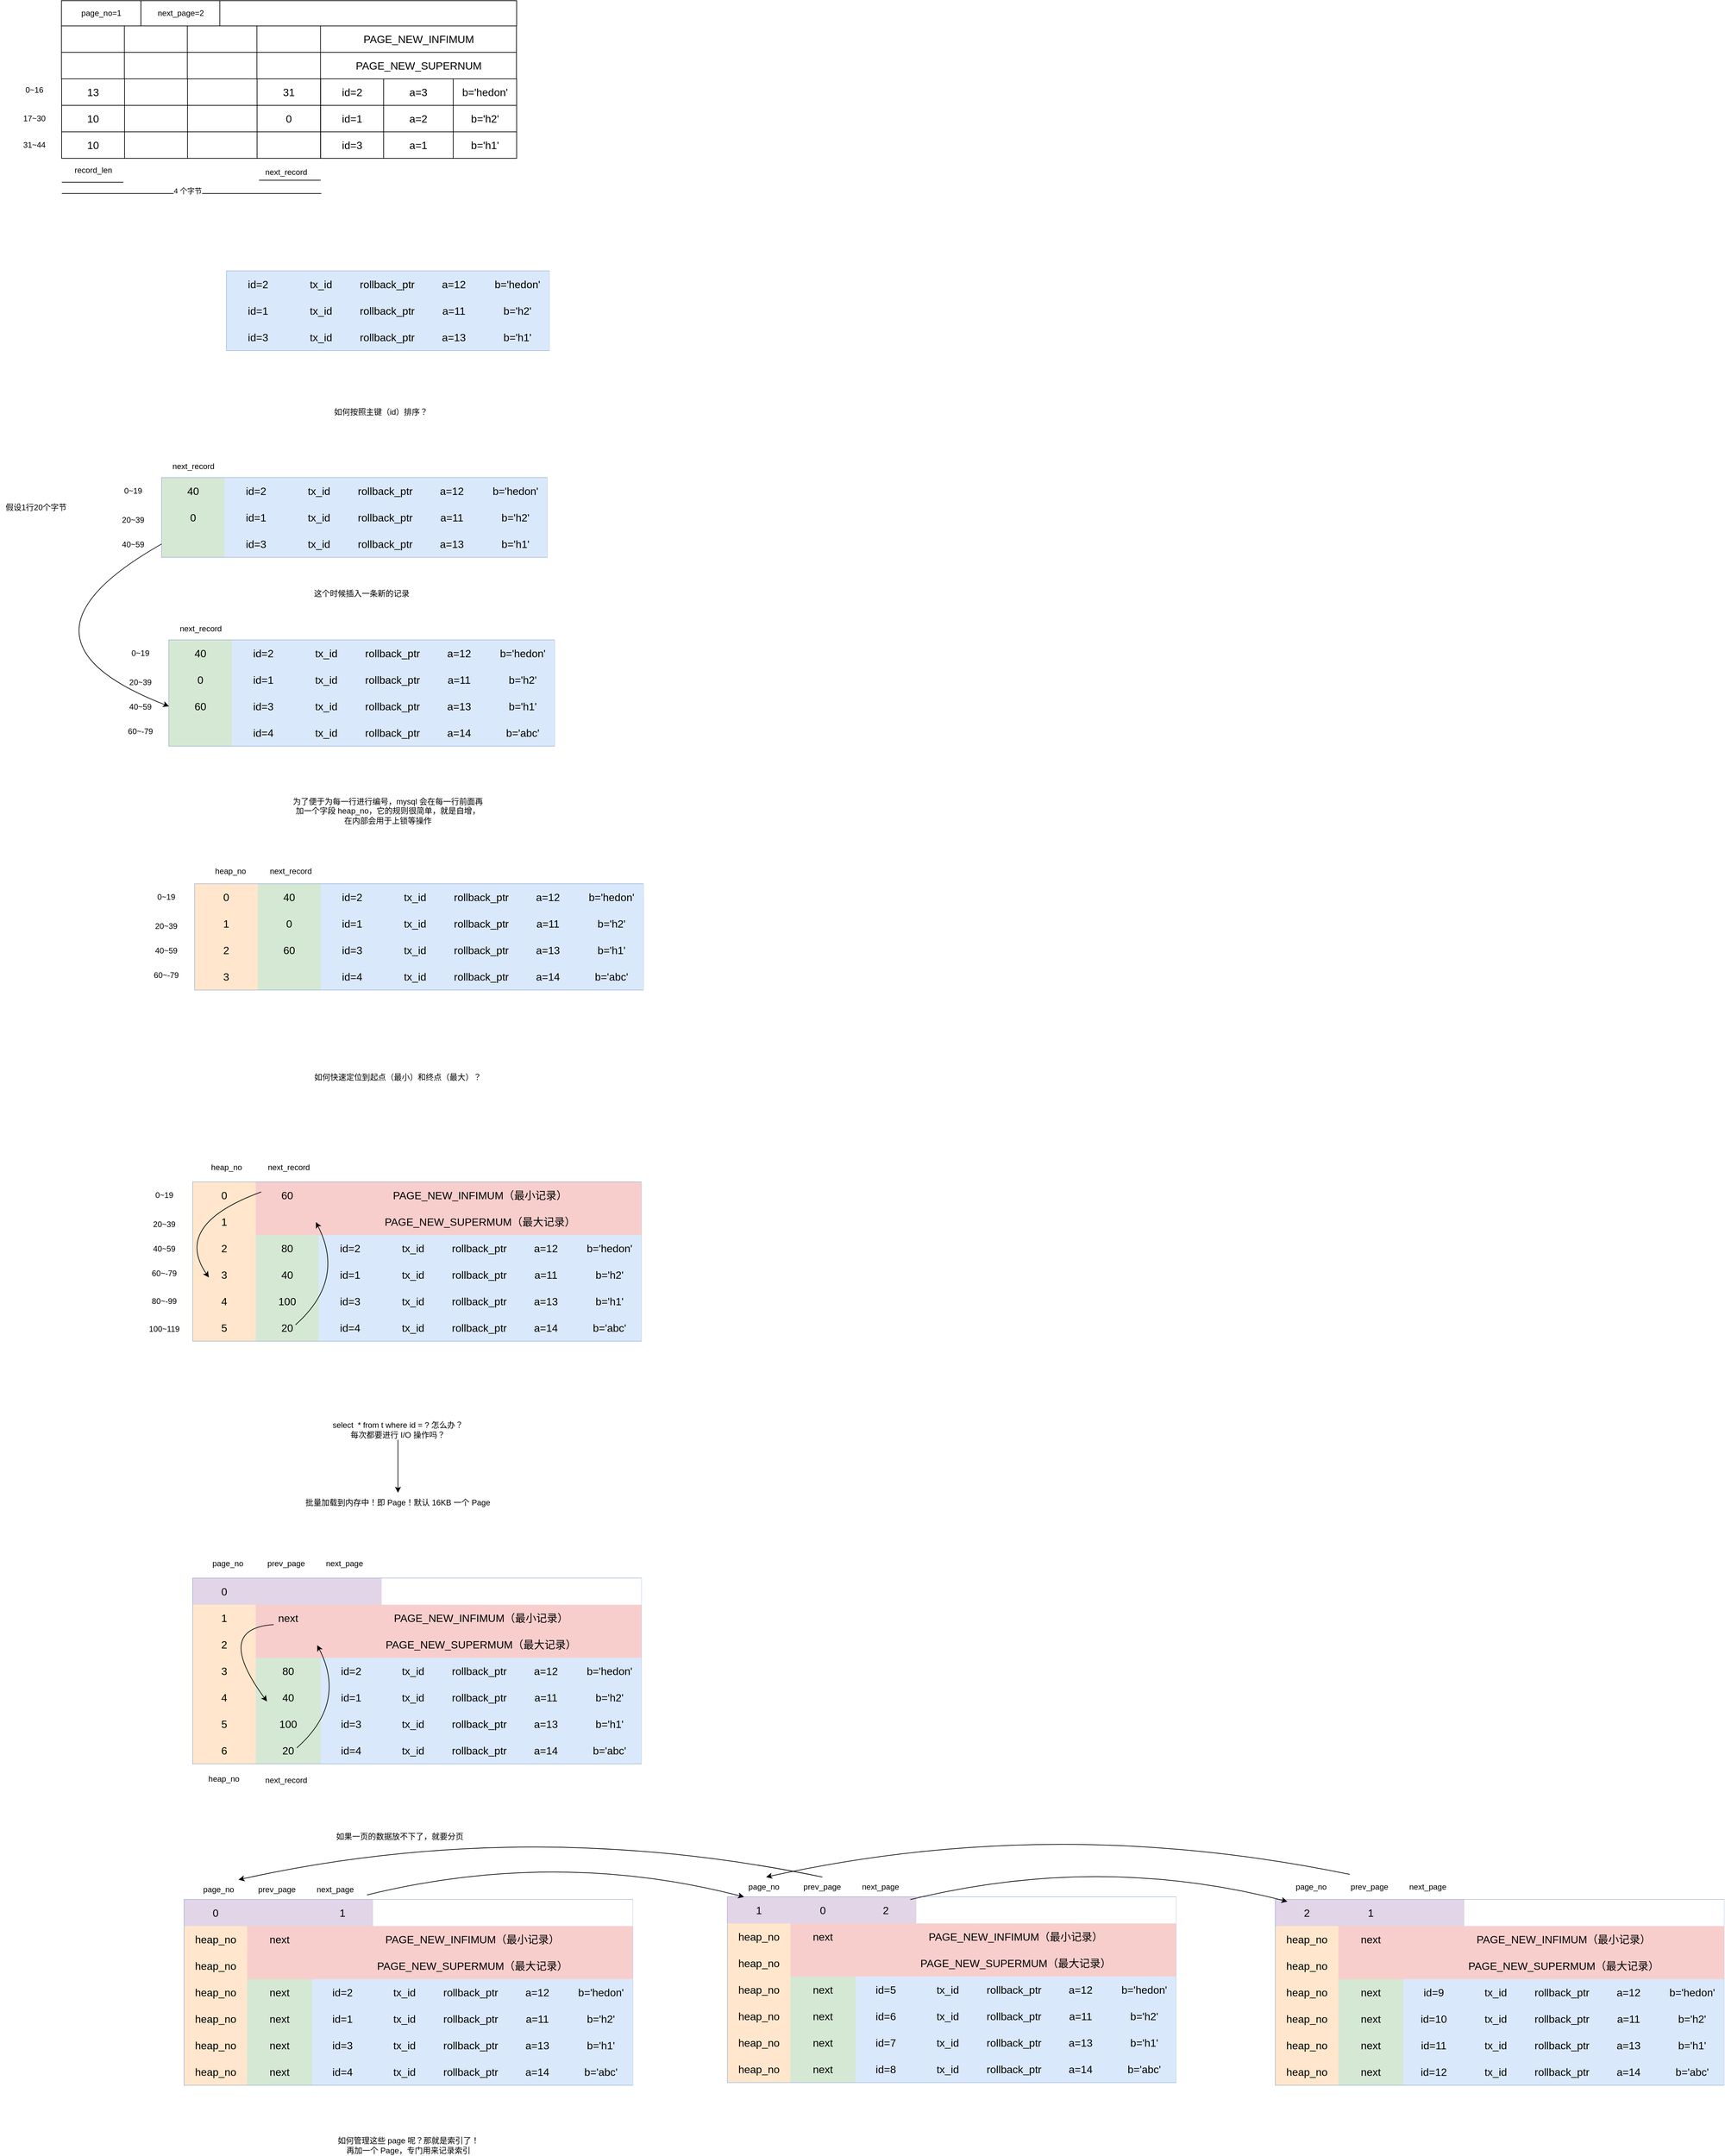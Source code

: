 <mxfile version="26.1.0">
  <diagram name="第 1 页" id="FD6YtBpQLk_s58ASthhO">
    <mxGraphModel dx="2265" dy="1182" grid="0" gridSize="10" guides="1" tooltips="1" connect="1" arrows="1" fold="1" page="0" pageScale="1" pageWidth="827" pageHeight="1169" math="0" shadow="0">
      <root>
        <mxCell id="0" />
        <mxCell id="1" parent="0" />
        <mxCell id="6RJJHpAj4XGMG_zFkrAq-14" value="" style="shape=table;startSize=0;container=1;collapsible=0;childLayout=tableLayout;fontSize=16;" vertex="1" parent="1">
          <mxGeometry x="230" y="229" width="295.75" height="120" as="geometry" />
        </mxCell>
        <mxCell id="6RJJHpAj4XGMG_zFkrAq-15" value="" style="shape=tableRow;horizontal=0;startSize=0;swimlaneHead=0;swimlaneBody=0;strokeColor=inherit;top=0;left=0;bottom=0;right=0;collapsible=0;dropTarget=0;fillColor=none;points=[[0,0.5],[1,0.5]];portConstraint=eastwest;fontSize=16;" vertex="1" parent="6RJJHpAj4XGMG_zFkrAq-14">
          <mxGeometry width="295.75" height="40" as="geometry" />
        </mxCell>
        <mxCell id="6RJJHpAj4XGMG_zFkrAq-16" value="id=2" style="shape=partialRectangle;html=1;whiteSpace=wrap;connectable=0;strokeColor=inherit;overflow=hidden;fillColor=none;top=0;left=0;bottom=0;right=0;pointerEvents=1;fontSize=16;" vertex="1" parent="6RJJHpAj4XGMG_zFkrAq-15">
          <mxGeometry width="95" height="40" as="geometry">
            <mxRectangle width="95" height="40" as="alternateBounds" />
          </mxGeometry>
        </mxCell>
        <mxCell id="6RJJHpAj4XGMG_zFkrAq-17" value="a=3" style="shape=partialRectangle;html=1;whiteSpace=wrap;connectable=0;strokeColor=inherit;overflow=hidden;fillColor=none;top=0;left=0;bottom=0;right=0;pointerEvents=1;fontSize=16;" vertex="1" parent="6RJJHpAj4XGMG_zFkrAq-15">
          <mxGeometry x="95" width="105" height="40" as="geometry">
            <mxRectangle width="105" height="40" as="alternateBounds" />
          </mxGeometry>
        </mxCell>
        <mxCell id="6RJJHpAj4XGMG_zFkrAq-18" value="b=&#39;hedon&#39;" style="shape=partialRectangle;html=1;whiteSpace=wrap;connectable=0;strokeColor=inherit;overflow=hidden;fillColor=none;top=0;left=0;bottom=0;right=0;pointerEvents=1;fontSize=16;" vertex="1" parent="6RJJHpAj4XGMG_zFkrAq-15">
          <mxGeometry x="200" width="96" height="40" as="geometry">
            <mxRectangle width="96" height="40" as="alternateBounds" />
          </mxGeometry>
        </mxCell>
        <mxCell id="6RJJHpAj4XGMG_zFkrAq-19" value="" style="shape=tableRow;horizontal=0;startSize=0;swimlaneHead=0;swimlaneBody=0;strokeColor=inherit;top=0;left=0;bottom=0;right=0;collapsible=0;dropTarget=0;fillColor=none;points=[[0,0.5],[1,0.5]];portConstraint=eastwest;fontSize=16;" vertex="1" parent="6RJJHpAj4XGMG_zFkrAq-14">
          <mxGeometry y="40" width="295.75" height="40" as="geometry" />
        </mxCell>
        <mxCell id="6RJJHpAj4XGMG_zFkrAq-20" value="id=1" style="shape=partialRectangle;html=1;whiteSpace=wrap;connectable=0;strokeColor=inherit;overflow=hidden;fillColor=none;top=0;left=0;bottom=0;right=0;pointerEvents=1;fontSize=16;" vertex="1" parent="6RJJHpAj4XGMG_zFkrAq-19">
          <mxGeometry width="95" height="40" as="geometry">
            <mxRectangle width="95" height="40" as="alternateBounds" />
          </mxGeometry>
        </mxCell>
        <mxCell id="6RJJHpAj4XGMG_zFkrAq-21" value="a=2" style="shape=partialRectangle;html=1;whiteSpace=wrap;connectable=0;strokeColor=inherit;overflow=hidden;fillColor=none;top=0;left=0;bottom=0;right=0;pointerEvents=1;fontSize=16;" vertex="1" parent="6RJJHpAj4XGMG_zFkrAq-19">
          <mxGeometry x="95" width="105" height="40" as="geometry">
            <mxRectangle width="105" height="40" as="alternateBounds" />
          </mxGeometry>
        </mxCell>
        <mxCell id="6RJJHpAj4XGMG_zFkrAq-22" value="b=&#39;h2&#39;" style="shape=partialRectangle;html=1;whiteSpace=wrap;connectable=0;strokeColor=inherit;overflow=hidden;fillColor=none;top=0;left=0;bottom=0;right=0;pointerEvents=1;fontSize=16;" vertex="1" parent="6RJJHpAj4XGMG_zFkrAq-19">
          <mxGeometry x="200" width="96" height="40" as="geometry">
            <mxRectangle width="96" height="40" as="alternateBounds" />
          </mxGeometry>
        </mxCell>
        <mxCell id="6RJJHpAj4XGMG_zFkrAq-23" value="" style="shape=tableRow;horizontal=0;startSize=0;swimlaneHead=0;swimlaneBody=0;strokeColor=inherit;top=0;left=0;bottom=0;right=0;collapsible=0;dropTarget=0;fillColor=none;points=[[0,0.5],[1,0.5]];portConstraint=eastwest;fontSize=16;" vertex="1" parent="6RJJHpAj4XGMG_zFkrAq-14">
          <mxGeometry y="80" width="295.75" height="40" as="geometry" />
        </mxCell>
        <mxCell id="6RJJHpAj4XGMG_zFkrAq-24" value="id=3" style="shape=partialRectangle;html=1;whiteSpace=wrap;connectable=0;strokeColor=inherit;overflow=hidden;fillColor=none;top=0;left=0;bottom=0;right=0;pointerEvents=1;fontSize=16;" vertex="1" parent="6RJJHpAj4XGMG_zFkrAq-23">
          <mxGeometry width="95" height="40" as="geometry">
            <mxRectangle width="95" height="40" as="alternateBounds" />
          </mxGeometry>
        </mxCell>
        <mxCell id="6RJJHpAj4XGMG_zFkrAq-25" value="a=1" style="shape=partialRectangle;html=1;whiteSpace=wrap;connectable=0;strokeColor=inherit;overflow=hidden;fillColor=none;top=0;left=0;bottom=0;right=0;pointerEvents=1;fontSize=16;" vertex="1" parent="6RJJHpAj4XGMG_zFkrAq-23">
          <mxGeometry x="95" width="105" height="40" as="geometry">
            <mxRectangle width="105" height="40" as="alternateBounds" />
          </mxGeometry>
        </mxCell>
        <mxCell id="6RJJHpAj4XGMG_zFkrAq-26" value="b=&#39;h1&#39;" style="shape=partialRectangle;html=1;whiteSpace=wrap;connectable=0;strokeColor=inherit;overflow=hidden;fillColor=none;top=0;left=0;bottom=0;right=0;pointerEvents=1;fontSize=16;" vertex="1" parent="6RJJHpAj4XGMG_zFkrAq-23">
          <mxGeometry x="200" width="96" height="40" as="geometry">
            <mxRectangle width="96" height="40" as="alternateBounds" />
          </mxGeometry>
        </mxCell>
        <mxCell id="6RJJHpAj4XGMG_zFkrAq-72" value="" style="shape=table;startSize=0;container=1;collapsible=0;childLayout=tableLayout;fontSize=16;" vertex="1" parent="1">
          <mxGeometry x="-161" y="229" width="390.75" height="120" as="geometry" />
        </mxCell>
        <mxCell id="6RJJHpAj4XGMG_zFkrAq-73" value="" style="shape=tableRow;horizontal=0;startSize=0;swimlaneHead=0;swimlaneBody=0;strokeColor=inherit;top=0;left=0;bottom=0;right=0;collapsible=0;dropTarget=0;fillColor=none;points=[[0,0.5],[1,0.5]];portConstraint=eastwest;fontSize=16;" vertex="1" parent="6RJJHpAj4XGMG_zFkrAq-72">
          <mxGeometry width="390.75" height="40" as="geometry" />
        </mxCell>
        <mxCell id="6RJJHpAj4XGMG_zFkrAq-95" value="13" style="shape=partialRectangle;html=1;whiteSpace=wrap;connectable=0;strokeColor=inherit;overflow=hidden;fillColor=none;top=0;left=0;bottom=0;right=0;pointerEvents=1;fontSize=16;" vertex="1" parent="6RJJHpAj4XGMG_zFkrAq-73">
          <mxGeometry width="95" height="40" as="geometry">
            <mxRectangle width="95" height="40" as="alternateBounds" />
          </mxGeometry>
        </mxCell>
        <mxCell id="6RJJHpAj4XGMG_zFkrAq-74" value="" style="shape=partialRectangle;html=1;whiteSpace=wrap;connectable=0;strokeColor=inherit;overflow=hidden;fillColor=none;top=0;left=0;bottom=0;right=0;pointerEvents=1;fontSize=16;" vertex="1" parent="6RJJHpAj4XGMG_zFkrAq-73">
          <mxGeometry x="95" width="95" height="40" as="geometry">
            <mxRectangle width="95" height="40" as="alternateBounds" />
          </mxGeometry>
        </mxCell>
        <mxCell id="6RJJHpAj4XGMG_zFkrAq-75" value="" style="shape=partialRectangle;html=1;whiteSpace=wrap;connectable=0;strokeColor=inherit;overflow=hidden;fillColor=none;top=0;left=0;bottom=0;right=0;pointerEvents=1;fontSize=16;" vertex="1" parent="6RJJHpAj4XGMG_zFkrAq-73">
          <mxGeometry x="190" width="105" height="40" as="geometry">
            <mxRectangle width="105" height="40" as="alternateBounds" />
          </mxGeometry>
        </mxCell>
        <mxCell id="6RJJHpAj4XGMG_zFkrAq-76" value="31" style="shape=partialRectangle;html=1;whiteSpace=wrap;connectable=0;strokeColor=inherit;overflow=hidden;fillColor=none;top=0;left=0;bottom=0;right=0;pointerEvents=1;fontSize=16;" vertex="1" parent="6RJJHpAj4XGMG_zFkrAq-73">
          <mxGeometry x="295" width="96" height="40" as="geometry">
            <mxRectangle width="96" height="40" as="alternateBounds" />
          </mxGeometry>
        </mxCell>
        <mxCell id="6RJJHpAj4XGMG_zFkrAq-77" value="" style="shape=tableRow;horizontal=0;startSize=0;swimlaneHead=0;swimlaneBody=0;strokeColor=inherit;top=0;left=0;bottom=0;right=0;collapsible=0;dropTarget=0;fillColor=none;points=[[0,0.5],[1,0.5]];portConstraint=eastwest;fontSize=16;" vertex="1" parent="6RJJHpAj4XGMG_zFkrAq-72">
          <mxGeometry y="40" width="390.75" height="40" as="geometry" />
        </mxCell>
        <mxCell id="6RJJHpAj4XGMG_zFkrAq-96" value="10" style="shape=partialRectangle;html=1;whiteSpace=wrap;connectable=0;strokeColor=inherit;overflow=hidden;fillColor=none;top=0;left=0;bottom=0;right=0;pointerEvents=1;fontSize=16;" vertex="1" parent="6RJJHpAj4XGMG_zFkrAq-77">
          <mxGeometry width="95" height="40" as="geometry">
            <mxRectangle width="95" height="40" as="alternateBounds" />
          </mxGeometry>
        </mxCell>
        <mxCell id="6RJJHpAj4XGMG_zFkrAq-78" value="" style="shape=partialRectangle;html=1;whiteSpace=wrap;connectable=0;strokeColor=inherit;overflow=hidden;fillColor=none;top=0;left=0;bottom=0;right=0;pointerEvents=1;fontSize=16;" vertex="1" parent="6RJJHpAj4XGMG_zFkrAq-77">
          <mxGeometry x="95" width="95" height="40" as="geometry">
            <mxRectangle width="95" height="40" as="alternateBounds" />
          </mxGeometry>
        </mxCell>
        <mxCell id="6RJJHpAj4XGMG_zFkrAq-79" value="" style="shape=partialRectangle;html=1;whiteSpace=wrap;connectable=0;strokeColor=inherit;overflow=hidden;fillColor=none;top=0;left=0;bottom=0;right=0;pointerEvents=1;fontSize=16;" vertex="1" parent="6RJJHpAj4XGMG_zFkrAq-77">
          <mxGeometry x="190" width="105" height="40" as="geometry">
            <mxRectangle width="105" height="40" as="alternateBounds" />
          </mxGeometry>
        </mxCell>
        <mxCell id="6RJJHpAj4XGMG_zFkrAq-80" value="0" style="shape=partialRectangle;html=1;whiteSpace=wrap;connectable=0;strokeColor=inherit;overflow=hidden;fillColor=none;top=0;left=0;bottom=0;right=0;pointerEvents=1;fontSize=16;" vertex="1" parent="6RJJHpAj4XGMG_zFkrAq-77">
          <mxGeometry x="295" width="96" height="40" as="geometry">
            <mxRectangle width="96" height="40" as="alternateBounds" />
          </mxGeometry>
        </mxCell>
        <mxCell id="6RJJHpAj4XGMG_zFkrAq-81" value="" style="shape=tableRow;horizontal=0;startSize=0;swimlaneHead=0;swimlaneBody=0;strokeColor=inherit;top=0;left=0;bottom=0;right=0;collapsible=0;dropTarget=0;fillColor=none;points=[[0,0.5],[1,0.5]];portConstraint=eastwest;fontSize=16;" vertex="1" parent="6RJJHpAj4XGMG_zFkrAq-72">
          <mxGeometry y="80" width="390.75" height="40" as="geometry" />
        </mxCell>
        <mxCell id="6RJJHpAj4XGMG_zFkrAq-97" value="10" style="shape=partialRectangle;html=1;whiteSpace=wrap;connectable=0;strokeColor=inherit;overflow=hidden;fillColor=none;top=0;left=0;bottom=0;right=0;pointerEvents=1;fontSize=16;" vertex="1" parent="6RJJHpAj4XGMG_zFkrAq-81">
          <mxGeometry width="95" height="40" as="geometry">
            <mxRectangle width="95" height="40" as="alternateBounds" />
          </mxGeometry>
        </mxCell>
        <mxCell id="6RJJHpAj4XGMG_zFkrAq-82" value="" style="shape=partialRectangle;html=1;whiteSpace=wrap;connectable=0;strokeColor=inherit;overflow=hidden;fillColor=none;top=0;left=0;bottom=0;right=0;pointerEvents=1;fontSize=16;" vertex="1" parent="6RJJHpAj4XGMG_zFkrAq-81">
          <mxGeometry x="95" width="95" height="40" as="geometry">
            <mxRectangle width="95" height="40" as="alternateBounds" />
          </mxGeometry>
        </mxCell>
        <mxCell id="6RJJHpAj4XGMG_zFkrAq-83" value="" style="shape=partialRectangle;html=1;whiteSpace=wrap;connectable=0;strokeColor=inherit;overflow=hidden;fillColor=none;top=0;left=0;bottom=0;right=0;pointerEvents=1;fontSize=16;" vertex="1" parent="6RJJHpAj4XGMG_zFkrAq-81">
          <mxGeometry x="190" width="105" height="40" as="geometry">
            <mxRectangle width="105" height="40" as="alternateBounds" />
          </mxGeometry>
        </mxCell>
        <mxCell id="6RJJHpAj4XGMG_zFkrAq-84" value="" style="shape=partialRectangle;html=1;whiteSpace=wrap;connectable=0;strokeColor=inherit;overflow=hidden;fillColor=none;top=0;left=0;bottom=0;right=0;pointerEvents=1;fontSize=16;" vertex="1" parent="6RJJHpAj4XGMG_zFkrAq-81">
          <mxGeometry x="295" width="96" height="40" as="geometry">
            <mxRectangle width="96" height="40" as="alternateBounds" />
          </mxGeometry>
        </mxCell>
        <mxCell id="6RJJHpAj4XGMG_zFkrAq-98" value="record_len" style="text;html=1;align=center;verticalAlign=middle;whiteSpace=wrap;rounded=0;" vertex="1" parent="1">
          <mxGeometry x="-142.75" y="352" width="60" height="30" as="geometry" />
        </mxCell>
        <mxCell id="6RJJHpAj4XGMG_zFkrAq-100" value="" style="endArrow=none;html=1;rounded=0;" edge="1" parent="1">
          <mxGeometry width="50" height="50" relative="1" as="geometry">
            <mxPoint x="-160.75" y="402" as="sourcePoint" />
            <mxPoint x="231" y="402" as="targetPoint" />
          </mxGeometry>
        </mxCell>
        <mxCell id="6RJJHpAj4XGMG_zFkrAq-103" value="4 个字节" style="edgeLabel;html=1;align=center;verticalAlign=middle;resizable=0;points=[];" vertex="1" connectable="0" parent="6RJJHpAj4XGMG_zFkrAq-100">
          <mxGeometry x="-0.036" y="4" relative="1" as="geometry">
            <mxPoint as="offset" />
          </mxGeometry>
        </mxCell>
        <mxCell id="6RJJHpAj4XGMG_zFkrAq-104" value="" style="endArrow=none;html=1;rounded=0;" edge="1" parent="1">
          <mxGeometry width="50" height="50" relative="1" as="geometry">
            <mxPoint x="-160.75" y="385" as="sourcePoint" />
            <mxPoint x="-67.75" y="385" as="targetPoint" />
          </mxGeometry>
        </mxCell>
        <mxCell id="6RJJHpAj4XGMG_zFkrAq-105" value="0~16" style="text;html=1;align=center;verticalAlign=middle;whiteSpace=wrap;rounded=0;" vertex="1" parent="1">
          <mxGeometry x="-232" y="231" width="60" height="30" as="geometry" />
        </mxCell>
        <mxCell id="6RJJHpAj4XGMG_zFkrAq-106" value="17~30" style="text;html=1;align=center;verticalAlign=middle;whiteSpace=wrap;rounded=0;" vertex="1" parent="1">
          <mxGeometry x="-232" y="274" width="60" height="30" as="geometry" />
        </mxCell>
        <mxCell id="6RJJHpAj4XGMG_zFkrAq-107" value="31~44" style="text;html=1;align=center;verticalAlign=middle;whiteSpace=wrap;rounded=0;" vertex="1" parent="1">
          <mxGeometry x="-232" y="314" width="60" height="30" as="geometry" />
        </mxCell>
        <mxCell id="6RJJHpAj4XGMG_zFkrAq-108" value="next_record" style="text;html=1;align=center;verticalAlign=middle;whiteSpace=wrap;rounded=0;" vertex="1" parent="1">
          <mxGeometry x="148.25" y="355" width="60" height="30" as="geometry" />
        </mxCell>
        <mxCell id="6RJJHpAj4XGMG_zFkrAq-109" value="" style="endArrow=none;html=1;rounded=0;" edge="1" parent="1">
          <mxGeometry width="50" height="50" relative="1" as="geometry">
            <mxPoint x="137" y="382" as="sourcePoint" />
            <mxPoint x="230" y="382" as="targetPoint" />
          </mxGeometry>
        </mxCell>
        <mxCell id="6RJJHpAj4XGMG_zFkrAq-110" value="page_no=1" style="rounded=0;whiteSpace=wrap;html=1;" vertex="1" parent="1">
          <mxGeometry x="-161.25" y="111" width="120" height="38" as="geometry" />
        </mxCell>
        <mxCell id="6RJJHpAj4XGMG_zFkrAq-111" value="next_page=2" style="rounded=0;whiteSpace=wrap;html=1;" vertex="1" parent="1">
          <mxGeometry x="-41.25" y="111" width="120" height="38" as="geometry" />
        </mxCell>
        <mxCell id="6RJJHpAj4XGMG_zFkrAq-112" value="" style="rounded=0;whiteSpace=wrap;html=1;" vertex="1" parent="1">
          <mxGeometry x="77.75" y="111" width="448" height="38" as="geometry" />
        </mxCell>
        <mxCell id="6RJJHpAj4XGMG_zFkrAq-143" value="" style="shape=table;startSize=0;container=1;collapsible=0;childLayout=tableLayout;fontSize=16;" vertex="1" parent="1">
          <mxGeometry x="-161.25" y="149" width="686.75" height="80" as="geometry" />
        </mxCell>
        <mxCell id="6RJJHpAj4XGMG_zFkrAq-144" value="" style="shape=tableRow;horizontal=0;startSize=0;swimlaneHead=0;swimlaneBody=0;strokeColor=inherit;top=0;left=0;bottom=0;right=0;collapsible=0;dropTarget=0;fillColor=none;points=[[0,0.5],[1,0.5]];portConstraint=eastwest;fontSize=16;" vertex="1" parent="6RJJHpAj4XGMG_zFkrAq-143">
          <mxGeometry width="686.75" height="40" as="geometry" />
        </mxCell>
        <mxCell id="6RJJHpAj4XGMG_zFkrAq-145" value="" style="shape=partialRectangle;html=1;whiteSpace=wrap;connectable=0;strokeColor=inherit;overflow=hidden;fillColor=none;top=0;left=0;bottom=0;right=0;pointerEvents=1;fontSize=16;" vertex="1" parent="6RJJHpAj4XGMG_zFkrAq-144">
          <mxGeometry width="95" height="40" as="geometry">
            <mxRectangle width="95" height="40" as="alternateBounds" />
          </mxGeometry>
        </mxCell>
        <mxCell id="6RJJHpAj4XGMG_zFkrAq-146" value="" style="shape=partialRectangle;html=1;whiteSpace=wrap;connectable=0;strokeColor=inherit;overflow=hidden;fillColor=none;top=0;left=0;bottom=0;right=0;pointerEvents=1;fontSize=16;" vertex="1" parent="6RJJHpAj4XGMG_zFkrAq-144">
          <mxGeometry x="95" width="95" height="40" as="geometry">
            <mxRectangle width="95" height="40" as="alternateBounds" />
          </mxGeometry>
        </mxCell>
        <mxCell id="6RJJHpAj4XGMG_zFkrAq-147" value="" style="shape=partialRectangle;html=1;whiteSpace=wrap;connectable=0;strokeColor=inherit;overflow=hidden;fillColor=none;top=0;left=0;bottom=0;right=0;pointerEvents=1;fontSize=16;" vertex="1" parent="6RJJHpAj4XGMG_zFkrAq-144">
          <mxGeometry x="190" width="105" height="40" as="geometry">
            <mxRectangle width="105" height="40" as="alternateBounds" />
          </mxGeometry>
        </mxCell>
        <mxCell id="6RJJHpAj4XGMG_zFkrAq-148" value="" style="shape=partialRectangle;html=1;whiteSpace=wrap;connectable=0;strokeColor=inherit;overflow=hidden;fillColor=none;top=0;left=0;bottom=0;right=0;pointerEvents=1;fontSize=16;" vertex="1" parent="6RJJHpAj4XGMG_zFkrAq-144">
          <mxGeometry x="295" width="96" height="40" as="geometry">
            <mxRectangle width="96" height="40" as="alternateBounds" />
          </mxGeometry>
        </mxCell>
        <mxCell id="6RJJHpAj4XGMG_zFkrAq-159" value="PAGE_NEW_INFIMUM" style="shape=partialRectangle;html=1;whiteSpace=wrap;connectable=0;strokeColor=inherit;overflow=hidden;fillColor=none;top=0;left=0;bottom=0;right=0;pointerEvents=1;fontSize=16;rowspan=1;colspan=3;" vertex="1" parent="6RJJHpAj4XGMG_zFkrAq-144">
          <mxGeometry x="391" width="296" height="40" as="geometry">
            <mxRectangle width="95" height="40" as="alternateBounds" />
          </mxGeometry>
        </mxCell>
        <mxCell id="6RJJHpAj4XGMG_zFkrAq-161" style="shape=partialRectangle;html=1;whiteSpace=wrap;connectable=0;strokeColor=inherit;overflow=hidden;fillColor=none;top=0;left=0;bottom=0;right=0;pointerEvents=1;fontSize=16;" vertex="1" visible="0" parent="6RJJHpAj4XGMG_zFkrAq-144">
          <mxGeometry x="486" width="106" height="40" as="geometry">
            <mxRectangle width="106" height="40" as="alternateBounds" />
          </mxGeometry>
        </mxCell>
        <mxCell id="6RJJHpAj4XGMG_zFkrAq-163" style="shape=partialRectangle;html=1;whiteSpace=wrap;connectable=0;strokeColor=inherit;overflow=hidden;fillColor=none;top=0;left=0;bottom=0;right=0;pointerEvents=1;fontSize=16;" vertex="1" visible="0" parent="6RJJHpAj4XGMG_zFkrAq-144">
          <mxGeometry x="592" width="95" height="40" as="geometry">
            <mxRectangle width="95" height="40" as="alternateBounds" />
          </mxGeometry>
        </mxCell>
        <mxCell id="6RJJHpAj4XGMG_zFkrAq-149" value="" style="shape=tableRow;horizontal=0;startSize=0;swimlaneHead=0;swimlaneBody=0;strokeColor=inherit;top=0;left=0;bottom=0;right=0;collapsible=0;dropTarget=0;fillColor=none;points=[[0,0.5],[1,0.5]];portConstraint=eastwest;fontSize=16;" vertex="1" parent="6RJJHpAj4XGMG_zFkrAq-143">
          <mxGeometry y="40" width="686.75" height="40" as="geometry" />
        </mxCell>
        <mxCell id="6RJJHpAj4XGMG_zFkrAq-150" value="" style="shape=partialRectangle;html=1;whiteSpace=wrap;connectable=0;strokeColor=inherit;overflow=hidden;fillColor=none;top=0;left=0;bottom=0;right=0;pointerEvents=1;fontSize=16;" vertex="1" parent="6RJJHpAj4XGMG_zFkrAq-149">
          <mxGeometry width="95" height="40" as="geometry">
            <mxRectangle width="95" height="40" as="alternateBounds" />
          </mxGeometry>
        </mxCell>
        <mxCell id="6RJJHpAj4XGMG_zFkrAq-151" value="" style="shape=partialRectangle;html=1;whiteSpace=wrap;connectable=0;strokeColor=inherit;overflow=hidden;fillColor=none;top=0;left=0;bottom=0;right=0;pointerEvents=1;fontSize=16;" vertex="1" parent="6RJJHpAj4XGMG_zFkrAq-149">
          <mxGeometry x="95" width="95" height="40" as="geometry">
            <mxRectangle width="95" height="40" as="alternateBounds" />
          </mxGeometry>
        </mxCell>
        <mxCell id="6RJJHpAj4XGMG_zFkrAq-152" value="" style="shape=partialRectangle;html=1;whiteSpace=wrap;connectable=0;strokeColor=inherit;overflow=hidden;fillColor=none;top=0;left=0;bottom=0;right=0;pointerEvents=1;fontSize=16;" vertex="1" parent="6RJJHpAj4XGMG_zFkrAq-149">
          <mxGeometry x="190" width="105" height="40" as="geometry">
            <mxRectangle width="105" height="40" as="alternateBounds" />
          </mxGeometry>
        </mxCell>
        <mxCell id="6RJJHpAj4XGMG_zFkrAq-153" value="" style="shape=partialRectangle;html=1;whiteSpace=wrap;connectable=0;strokeColor=inherit;overflow=hidden;fillColor=none;top=0;left=0;bottom=0;right=0;pointerEvents=1;fontSize=16;" vertex="1" parent="6RJJHpAj4XGMG_zFkrAq-149">
          <mxGeometry x="295" width="96" height="40" as="geometry">
            <mxRectangle width="96" height="40" as="alternateBounds" />
          </mxGeometry>
        </mxCell>
        <mxCell id="6RJJHpAj4XGMG_zFkrAq-160" value="PAGE_NEW_SUPERNUM" style="shape=partialRectangle;html=1;whiteSpace=wrap;connectable=0;strokeColor=inherit;overflow=hidden;fillColor=none;top=0;left=0;bottom=0;right=0;pointerEvents=1;fontSize=16;rowspan=1;colspan=3;" vertex="1" parent="6RJJHpAj4XGMG_zFkrAq-149">
          <mxGeometry x="391" width="296" height="40" as="geometry">
            <mxRectangle width="95" height="40" as="alternateBounds" />
          </mxGeometry>
        </mxCell>
        <mxCell id="6RJJHpAj4XGMG_zFkrAq-162" style="shape=partialRectangle;html=1;whiteSpace=wrap;connectable=0;strokeColor=inherit;overflow=hidden;fillColor=none;top=0;left=0;bottom=0;right=0;pointerEvents=1;fontSize=16;" vertex="1" visible="0" parent="6RJJHpAj4XGMG_zFkrAq-149">
          <mxGeometry x="486" width="106" height="40" as="geometry">
            <mxRectangle width="106" height="40" as="alternateBounds" />
          </mxGeometry>
        </mxCell>
        <mxCell id="6RJJHpAj4XGMG_zFkrAq-164" style="shape=partialRectangle;html=1;whiteSpace=wrap;connectable=0;strokeColor=inherit;overflow=hidden;fillColor=none;top=0;left=0;bottom=0;right=0;pointerEvents=1;fontSize=16;" vertex="1" visible="0" parent="6RJJHpAj4XGMG_zFkrAq-149">
          <mxGeometry x="592" width="95" height="40" as="geometry">
            <mxRectangle width="95" height="40" as="alternateBounds" />
          </mxGeometry>
        </mxCell>
        <mxCell id="6RJJHpAj4XGMG_zFkrAq-165" value="" style="shape=table;startSize=0;container=1;collapsible=0;childLayout=tableLayout;fontSize=16;fillColor=none;strokeColor=#6c8ebf;swimlaneLine=1;swimlaneFillColor=none;" vertex="1" parent="1">
          <mxGeometry x="88" y="519" width="486.75" height="120" as="geometry" />
        </mxCell>
        <mxCell id="6RJJHpAj4XGMG_zFkrAq-166" value="" style="shape=tableRow;horizontal=0;startSize=0;swimlaneHead=0;swimlaneBody=0;strokeColor=#6c8ebf;top=0;left=0;bottom=0;right=0;collapsible=0;dropTarget=0;fillColor=none;points=[[0,0.5],[1,0.5]];portConstraint=eastwest;fontSize=16;swimlaneLine=1;swimlaneFillColor=none;" vertex="1" parent="6RJJHpAj4XGMG_zFkrAq-165">
          <mxGeometry width="486.75" height="40" as="geometry" />
        </mxCell>
        <mxCell id="6RJJHpAj4XGMG_zFkrAq-167" value="id=2" style="shape=partialRectangle;html=1;whiteSpace=wrap;connectable=0;strokeColor=#6c8ebf;overflow=hidden;fillColor=#dae8fc;top=0;left=0;bottom=0;right=0;pointerEvents=1;fontSize=16;swimlaneLine=1;swimlaneFillColor=none;" vertex="1" parent="6RJJHpAj4XGMG_zFkrAq-166">
          <mxGeometry width="95" height="40" as="geometry">
            <mxRectangle width="95" height="40" as="alternateBounds" />
          </mxGeometry>
        </mxCell>
        <mxCell id="6RJJHpAj4XGMG_zFkrAq-168" value="tx_id" style="shape=partialRectangle;html=1;whiteSpace=wrap;connectable=0;strokeColor=#6c8ebf;overflow=hidden;fillColor=#dae8fc;top=0;left=0;bottom=0;right=0;pointerEvents=1;fontSize=16;swimlaneLine=1;swimlaneFillColor=none;" vertex="1" parent="6RJJHpAj4XGMG_zFkrAq-166">
          <mxGeometry x="95" width="95" height="40" as="geometry">
            <mxRectangle width="95" height="40" as="alternateBounds" />
          </mxGeometry>
        </mxCell>
        <mxCell id="6RJJHpAj4XGMG_zFkrAq-169" value="rollback_ptr" style="shape=partialRectangle;html=1;whiteSpace=wrap;connectable=0;strokeColor=#6c8ebf;overflow=hidden;fillColor=#dae8fc;top=0;left=0;bottom=0;right=0;pointerEvents=1;fontSize=16;swimlaneLine=1;swimlaneFillColor=none;" vertex="1" parent="6RJJHpAj4XGMG_zFkrAq-166">
          <mxGeometry x="190" width="105" height="40" as="geometry">
            <mxRectangle width="105" height="40" as="alternateBounds" />
          </mxGeometry>
        </mxCell>
        <mxCell id="6RJJHpAj4XGMG_zFkrAq-170" value="a=12" style="shape=partialRectangle;html=1;whiteSpace=wrap;connectable=0;strokeColor=#6c8ebf;overflow=hidden;fillColor=#dae8fc;top=0;left=0;bottom=0;right=0;pointerEvents=1;fontSize=16;swimlaneLine=1;swimlaneFillColor=none;" vertex="1" parent="6RJJHpAj4XGMG_zFkrAq-166">
          <mxGeometry x="295" width="96" height="40" as="geometry">
            <mxRectangle width="96" height="40" as="alternateBounds" />
          </mxGeometry>
        </mxCell>
        <mxCell id="6RJJHpAj4XGMG_zFkrAq-181" value="b=&#39;hedon&#39;" style="shape=partialRectangle;html=1;whiteSpace=wrap;connectable=0;strokeColor=#6c8ebf;overflow=hidden;fillColor=#dae8fc;top=0;left=0;bottom=0;right=0;pointerEvents=1;fontSize=16;swimlaneLine=1;swimlaneFillColor=none;" vertex="1" parent="6RJJHpAj4XGMG_zFkrAq-166">
          <mxGeometry x="391" width="96" height="40" as="geometry">
            <mxRectangle width="96" height="40" as="alternateBounds" />
          </mxGeometry>
        </mxCell>
        <mxCell id="6RJJHpAj4XGMG_zFkrAq-171" value="" style="shape=tableRow;horizontal=0;startSize=0;swimlaneHead=0;swimlaneBody=0;strokeColor=#6c8ebf;top=0;left=0;bottom=0;right=0;collapsible=0;dropTarget=0;fillColor=none;points=[[0,0.5],[1,0.5]];portConstraint=eastwest;fontSize=16;swimlaneLine=1;swimlaneFillColor=none;" vertex="1" parent="6RJJHpAj4XGMG_zFkrAq-165">
          <mxGeometry y="40" width="486.75" height="40" as="geometry" />
        </mxCell>
        <mxCell id="6RJJHpAj4XGMG_zFkrAq-172" value="id=1" style="shape=partialRectangle;html=1;whiteSpace=wrap;connectable=0;strokeColor=#6c8ebf;overflow=hidden;fillColor=#dae8fc;top=0;left=0;bottom=0;right=0;pointerEvents=1;fontSize=16;swimlaneLine=1;swimlaneFillColor=none;" vertex="1" parent="6RJJHpAj4XGMG_zFkrAq-171">
          <mxGeometry width="95" height="40" as="geometry">
            <mxRectangle width="95" height="40" as="alternateBounds" />
          </mxGeometry>
        </mxCell>
        <mxCell id="6RJJHpAj4XGMG_zFkrAq-173" value="tx_id" style="shape=partialRectangle;html=1;whiteSpace=wrap;connectable=0;strokeColor=#6c8ebf;overflow=hidden;fillColor=#dae8fc;top=0;left=0;bottom=0;right=0;pointerEvents=1;fontSize=16;swimlaneLine=1;swimlaneFillColor=none;" vertex="1" parent="6RJJHpAj4XGMG_zFkrAq-171">
          <mxGeometry x="95" width="95" height="40" as="geometry">
            <mxRectangle width="95" height="40" as="alternateBounds" />
          </mxGeometry>
        </mxCell>
        <mxCell id="6RJJHpAj4XGMG_zFkrAq-174" value="rollback_ptr" style="shape=partialRectangle;html=1;whiteSpace=wrap;connectable=0;strokeColor=#6c8ebf;overflow=hidden;fillColor=#dae8fc;top=0;left=0;bottom=0;right=0;pointerEvents=1;fontSize=16;swimlaneLine=1;swimlaneFillColor=none;" vertex="1" parent="6RJJHpAj4XGMG_zFkrAq-171">
          <mxGeometry x="190" width="105" height="40" as="geometry">
            <mxRectangle width="105" height="40" as="alternateBounds" />
          </mxGeometry>
        </mxCell>
        <mxCell id="6RJJHpAj4XGMG_zFkrAq-175" value="a=11" style="shape=partialRectangle;html=1;whiteSpace=wrap;connectable=0;strokeColor=#6c8ebf;overflow=hidden;fillColor=#dae8fc;top=0;left=0;bottom=0;right=0;pointerEvents=1;fontSize=16;swimlaneLine=1;swimlaneFillColor=none;" vertex="1" parent="6RJJHpAj4XGMG_zFkrAq-171">
          <mxGeometry x="295" width="96" height="40" as="geometry">
            <mxRectangle width="96" height="40" as="alternateBounds" />
          </mxGeometry>
        </mxCell>
        <mxCell id="6RJJHpAj4XGMG_zFkrAq-182" value="b=&#39;h2&#39;" style="shape=partialRectangle;html=1;whiteSpace=wrap;connectable=0;strokeColor=#6c8ebf;overflow=hidden;fillColor=#dae8fc;top=0;left=0;bottom=0;right=0;pointerEvents=1;fontSize=16;swimlaneLine=1;swimlaneFillColor=none;" vertex="1" parent="6RJJHpAj4XGMG_zFkrAq-171">
          <mxGeometry x="391" width="96" height="40" as="geometry">
            <mxRectangle width="96" height="40" as="alternateBounds" />
          </mxGeometry>
        </mxCell>
        <mxCell id="6RJJHpAj4XGMG_zFkrAq-176" value="" style="shape=tableRow;horizontal=0;startSize=0;swimlaneHead=0;swimlaneBody=0;strokeColor=#6c8ebf;top=0;left=0;bottom=0;right=0;collapsible=0;dropTarget=0;fillColor=none;points=[[0,0.5],[1,0.5]];portConstraint=eastwest;fontSize=16;swimlaneLine=1;swimlaneFillColor=none;" vertex="1" parent="6RJJHpAj4XGMG_zFkrAq-165">
          <mxGeometry y="80" width="486.75" height="40" as="geometry" />
        </mxCell>
        <mxCell id="6RJJHpAj4XGMG_zFkrAq-177" value="id=3" style="shape=partialRectangle;html=1;whiteSpace=wrap;connectable=0;strokeColor=#6c8ebf;overflow=hidden;fillColor=#dae8fc;top=0;left=0;bottom=0;right=0;pointerEvents=1;fontSize=16;swimlaneLine=1;swimlaneFillColor=none;" vertex="1" parent="6RJJHpAj4XGMG_zFkrAq-176">
          <mxGeometry width="95" height="40" as="geometry">
            <mxRectangle width="95" height="40" as="alternateBounds" />
          </mxGeometry>
        </mxCell>
        <mxCell id="6RJJHpAj4XGMG_zFkrAq-178" value="tx_id" style="shape=partialRectangle;html=1;whiteSpace=wrap;connectable=0;strokeColor=#6c8ebf;overflow=hidden;fillColor=#dae8fc;top=0;left=0;bottom=0;right=0;pointerEvents=1;fontSize=16;swimlaneLine=1;swimlaneFillColor=none;" vertex="1" parent="6RJJHpAj4XGMG_zFkrAq-176">
          <mxGeometry x="95" width="95" height="40" as="geometry">
            <mxRectangle width="95" height="40" as="alternateBounds" />
          </mxGeometry>
        </mxCell>
        <mxCell id="6RJJHpAj4XGMG_zFkrAq-179" value="rollback_ptr" style="shape=partialRectangle;html=1;whiteSpace=wrap;connectable=0;strokeColor=#6c8ebf;overflow=hidden;fillColor=#dae8fc;top=0;left=0;bottom=0;right=0;pointerEvents=1;fontSize=16;swimlaneLine=1;swimlaneFillColor=none;" vertex="1" parent="6RJJHpAj4XGMG_zFkrAq-176">
          <mxGeometry x="190" width="105" height="40" as="geometry">
            <mxRectangle width="105" height="40" as="alternateBounds" />
          </mxGeometry>
        </mxCell>
        <mxCell id="6RJJHpAj4XGMG_zFkrAq-180" value="a=13" style="shape=partialRectangle;html=1;whiteSpace=wrap;connectable=0;strokeColor=#6c8ebf;overflow=hidden;fillColor=#dae8fc;top=0;left=0;bottom=0;right=0;pointerEvents=1;fontSize=16;swimlaneLine=1;swimlaneFillColor=none;" vertex="1" parent="6RJJHpAj4XGMG_zFkrAq-176">
          <mxGeometry x="295" width="96" height="40" as="geometry">
            <mxRectangle width="96" height="40" as="alternateBounds" />
          </mxGeometry>
        </mxCell>
        <mxCell id="6RJJHpAj4XGMG_zFkrAq-183" value="b=&#39;h1&#39;" style="shape=partialRectangle;html=1;whiteSpace=wrap;connectable=0;strokeColor=#6c8ebf;overflow=hidden;fillColor=#dae8fc;top=0;left=0;bottom=0;right=0;pointerEvents=1;fontSize=16;swimlaneLine=1;swimlaneFillColor=none;" vertex="1" parent="6RJJHpAj4XGMG_zFkrAq-176">
          <mxGeometry x="391" width="96" height="40" as="geometry">
            <mxRectangle width="96" height="40" as="alternateBounds" />
          </mxGeometry>
        </mxCell>
        <mxCell id="6RJJHpAj4XGMG_zFkrAq-214" value="如何按照主键（id）排序？" style="text;html=1;align=center;verticalAlign=middle;whiteSpace=wrap;rounded=0;" vertex="1" parent="1">
          <mxGeometry x="210" y="717" width="222" height="30" as="geometry" />
        </mxCell>
        <mxCell id="6RJJHpAj4XGMG_zFkrAq-215" value="" style="shape=table;startSize=0;container=1;collapsible=0;childLayout=tableLayout;fontSize=16;fillColor=none;strokeColor=#6c8ebf;swimlaneLine=1;swimlaneFillColor=none;" vertex="1" parent="1">
          <mxGeometry x="-10" y="831" width="581.75" height="120" as="geometry" />
        </mxCell>
        <mxCell id="6RJJHpAj4XGMG_zFkrAq-216" value="" style="shape=tableRow;horizontal=0;startSize=0;swimlaneHead=0;swimlaneBody=0;strokeColor=#6c8ebf;top=0;left=0;bottom=0;right=0;collapsible=0;dropTarget=0;fillColor=none;points=[[0,0.5],[1,0.5]];portConstraint=eastwest;fontSize=16;swimlaneLine=1;swimlaneFillColor=none;" vertex="1" parent="6RJJHpAj4XGMG_zFkrAq-215">
          <mxGeometry width="581.75" height="40" as="geometry" />
        </mxCell>
        <mxCell id="6RJJHpAj4XGMG_zFkrAq-237" value="40" style="shape=partialRectangle;html=1;whiteSpace=wrap;connectable=0;strokeColor=#82b366;overflow=hidden;fillColor=#d5e8d4;top=0;left=0;bottom=0;right=0;pointerEvents=1;fontSize=16;swimlaneLine=1;swimlaneFillColor=none;" vertex="1" parent="6RJJHpAj4XGMG_zFkrAq-216">
          <mxGeometry width="95" height="40" as="geometry">
            <mxRectangle width="95" height="40" as="alternateBounds" />
          </mxGeometry>
        </mxCell>
        <mxCell id="6RJJHpAj4XGMG_zFkrAq-217" value="id=2" style="shape=partialRectangle;html=1;whiteSpace=wrap;connectable=0;strokeColor=#6c8ebf;overflow=hidden;fillColor=#dae8fc;top=0;left=0;bottom=0;right=0;pointerEvents=1;fontSize=16;swimlaneLine=1;swimlaneFillColor=none;" vertex="1" parent="6RJJHpAj4XGMG_zFkrAq-216">
          <mxGeometry x="95" width="95" height="40" as="geometry">
            <mxRectangle width="95" height="40" as="alternateBounds" />
          </mxGeometry>
        </mxCell>
        <mxCell id="6RJJHpAj4XGMG_zFkrAq-218" value="tx_id" style="shape=partialRectangle;html=1;whiteSpace=wrap;connectable=0;strokeColor=#6c8ebf;overflow=hidden;fillColor=#dae8fc;top=0;left=0;bottom=0;right=0;pointerEvents=1;fontSize=16;swimlaneLine=1;swimlaneFillColor=none;" vertex="1" parent="6RJJHpAj4XGMG_zFkrAq-216">
          <mxGeometry x="190" width="95" height="40" as="geometry">
            <mxRectangle width="95" height="40" as="alternateBounds" />
          </mxGeometry>
        </mxCell>
        <mxCell id="6RJJHpAj4XGMG_zFkrAq-219" value="rollback_ptr" style="shape=partialRectangle;html=1;whiteSpace=wrap;connectable=0;strokeColor=#6c8ebf;overflow=hidden;fillColor=#dae8fc;top=0;left=0;bottom=0;right=0;pointerEvents=1;fontSize=16;swimlaneLine=1;swimlaneFillColor=none;" vertex="1" parent="6RJJHpAj4XGMG_zFkrAq-216">
          <mxGeometry x="285" width="105" height="40" as="geometry">
            <mxRectangle width="105" height="40" as="alternateBounds" />
          </mxGeometry>
        </mxCell>
        <mxCell id="6RJJHpAj4XGMG_zFkrAq-220" value="a=12" style="shape=partialRectangle;html=1;whiteSpace=wrap;connectable=0;strokeColor=#6c8ebf;overflow=hidden;fillColor=#dae8fc;top=0;left=0;bottom=0;right=0;pointerEvents=1;fontSize=16;swimlaneLine=1;swimlaneFillColor=none;" vertex="1" parent="6RJJHpAj4XGMG_zFkrAq-216">
          <mxGeometry x="390" width="96" height="40" as="geometry">
            <mxRectangle width="96" height="40" as="alternateBounds" />
          </mxGeometry>
        </mxCell>
        <mxCell id="6RJJHpAj4XGMG_zFkrAq-221" value="b=&#39;hedon&#39;" style="shape=partialRectangle;html=1;whiteSpace=wrap;connectable=0;strokeColor=#6c8ebf;overflow=hidden;fillColor=#dae8fc;top=0;left=0;bottom=0;right=0;pointerEvents=1;fontSize=16;swimlaneLine=1;swimlaneFillColor=none;" vertex="1" parent="6RJJHpAj4XGMG_zFkrAq-216">
          <mxGeometry x="486" width="96" height="40" as="geometry">
            <mxRectangle width="96" height="40" as="alternateBounds" />
          </mxGeometry>
        </mxCell>
        <mxCell id="6RJJHpAj4XGMG_zFkrAq-222" value="" style="shape=tableRow;horizontal=0;startSize=0;swimlaneHead=0;swimlaneBody=0;strokeColor=#6c8ebf;top=0;left=0;bottom=0;right=0;collapsible=0;dropTarget=0;fillColor=none;points=[[0,0.5],[1,0.5]];portConstraint=eastwest;fontSize=16;swimlaneLine=1;swimlaneFillColor=none;" vertex="1" parent="6RJJHpAj4XGMG_zFkrAq-215">
          <mxGeometry y="40" width="581.75" height="40" as="geometry" />
        </mxCell>
        <mxCell id="6RJJHpAj4XGMG_zFkrAq-238" value="0" style="shape=partialRectangle;html=1;whiteSpace=wrap;connectable=0;strokeColor=#82b366;overflow=hidden;fillColor=#d5e8d4;top=0;left=0;bottom=0;right=0;pointerEvents=1;fontSize=16;swimlaneLine=1;swimlaneFillColor=none;" vertex="1" parent="6RJJHpAj4XGMG_zFkrAq-222">
          <mxGeometry width="95" height="40" as="geometry">
            <mxRectangle width="95" height="40" as="alternateBounds" />
          </mxGeometry>
        </mxCell>
        <mxCell id="6RJJHpAj4XGMG_zFkrAq-223" value="id=1" style="shape=partialRectangle;html=1;whiteSpace=wrap;connectable=0;strokeColor=#6c8ebf;overflow=hidden;fillColor=#dae8fc;top=0;left=0;bottom=0;right=0;pointerEvents=1;fontSize=16;swimlaneLine=1;swimlaneFillColor=none;" vertex="1" parent="6RJJHpAj4XGMG_zFkrAq-222">
          <mxGeometry x="95" width="95" height="40" as="geometry">
            <mxRectangle width="95" height="40" as="alternateBounds" />
          </mxGeometry>
        </mxCell>
        <mxCell id="6RJJHpAj4XGMG_zFkrAq-224" value="tx_id" style="shape=partialRectangle;html=1;whiteSpace=wrap;connectable=0;strokeColor=#6c8ebf;overflow=hidden;fillColor=#dae8fc;top=0;left=0;bottom=0;right=0;pointerEvents=1;fontSize=16;swimlaneLine=1;swimlaneFillColor=none;" vertex="1" parent="6RJJHpAj4XGMG_zFkrAq-222">
          <mxGeometry x="190" width="95" height="40" as="geometry">
            <mxRectangle width="95" height="40" as="alternateBounds" />
          </mxGeometry>
        </mxCell>
        <mxCell id="6RJJHpAj4XGMG_zFkrAq-225" value="rollback_ptr" style="shape=partialRectangle;html=1;whiteSpace=wrap;connectable=0;strokeColor=#6c8ebf;overflow=hidden;fillColor=#dae8fc;top=0;left=0;bottom=0;right=0;pointerEvents=1;fontSize=16;swimlaneLine=1;swimlaneFillColor=none;" vertex="1" parent="6RJJHpAj4XGMG_zFkrAq-222">
          <mxGeometry x="285" width="105" height="40" as="geometry">
            <mxRectangle width="105" height="40" as="alternateBounds" />
          </mxGeometry>
        </mxCell>
        <mxCell id="6RJJHpAj4XGMG_zFkrAq-226" value="a=11" style="shape=partialRectangle;html=1;whiteSpace=wrap;connectable=0;strokeColor=#6c8ebf;overflow=hidden;fillColor=#dae8fc;top=0;left=0;bottom=0;right=0;pointerEvents=1;fontSize=16;swimlaneLine=1;swimlaneFillColor=none;" vertex="1" parent="6RJJHpAj4XGMG_zFkrAq-222">
          <mxGeometry x="390" width="96" height="40" as="geometry">
            <mxRectangle width="96" height="40" as="alternateBounds" />
          </mxGeometry>
        </mxCell>
        <mxCell id="6RJJHpAj4XGMG_zFkrAq-227" value="b=&#39;h2&#39;" style="shape=partialRectangle;html=1;whiteSpace=wrap;connectable=0;strokeColor=#6c8ebf;overflow=hidden;fillColor=#dae8fc;top=0;left=0;bottom=0;right=0;pointerEvents=1;fontSize=16;swimlaneLine=1;swimlaneFillColor=none;" vertex="1" parent="6RJJHpAj4XGMG_zFkrAq-222">
          <mxGeometry x="486" width="96" height="40" as="geometry">
            <mxRectangle width="96" height="40" as="alternateBounds" />
          </mxGeometry>
        </mxCell>
        <mxCell id="6RJJHpAj4XGMG_zFkrAq-228" value="" style="shape=tableRow;horizontal=0;startSize=0;swimlaneHead=0;swimlaneBody=0;strokeColor=#6c8ebf;top=0;left=0;bottom=0;right=0;collapsible=0;dropTarget=0;fillColor=none;points=[[0,0.5],[1,0.5]];portConstraint=eastwest;fontSize=16;swimlaneLine=1;swimlaneFillColor=none;" vertex="1" parent="6RJJHpAj4XGMG_zFkrAq-215">
          <mxGeometry y="80" width="581.75" height="40" as="geometry" />
        </mxCell>
        <mxCell id="6RJJHpAj4XGMG_zFkrAq-239" style="shape=partialRectangle;html=1;whiteSpace=wrap;connectable=0;strokeColor=#82b366;overflow=hidden;fillColor=#d5e8d4;top=0;left=0;bottom=0;right=0;pointerEvents=1;fontSize=16;swimlaneLine=1;swimlaneFillColor=none;" vertex="1" parent="6RJJHpAj4XGMG_zFkrAq-228">
          <mxGeometry width="95" height="40" as="geometry">
            <mxRectangle width="95" height="40" as="alternateBounds" />
          </mxGeometry>
        </mxCell>
        <mxCell id="6RJJHpAj4XGMG_zFkrAq-229" value="id=3" style="shape=partialRectangle;html=1;whiteSpace=wrap;connectable=0;strokeColor=#6c8ebf;overflow=hidden;fillColor=#dae8fc;top=0;left=0;bottom=0;right=0;pointerEvents=1;fontSize=16;swimlaneLine=1;swimlaneFillColor=none;" vertex="1" parent="6RJJHpAj4XGMG_zFkrAq-228">
          <mxGeometry x="95" width="95" height="40" as="geometry">
            <mxRectangle width="95" height="40" as="alternateBounds" />
          </mxGeometry>
        </mxCell>
        <mxCell id="6RJJHpAj4XGMG_zFkrAq-230" value="tx_id" style="shape=partialRectangle;html=1;whiteSpace=wrap;connectable=0;strokeColor=#6c8ebf;overflow=hidden;fillColor=#dae8fc;top=0;left=0;bottom=0;right=0;pointerEvents=1;fontSize=16;swimlaneLine=1;swimlaneFillColor=none;" vertex="1" parent="6RJJHpAj4XGMG_zFkrAq-228">
          <mxGeometry x="190" width="95" height="40" as="geometry">
            <mxRectangle width="95" height="40" as="alternateBounds" />
          </mxGeometry>
        </mxCell>
        <mxCell id="6RJJHpAj4XGMG_zFkrAq-231" value="rollback_ptr" style="shape=partialRectangle;html=1;whiteSpace=wrap;connectable=0;strokeColor=#6c8ebf;overflow=hidden;fillColor=#dae8fc;top=0;left=0;bottom=0;right=0;pointerEvents=1;fontSize=16;swimlaneLine=1;swimlaneFillColor=none;" vertex="1" parent="6RJJHpAj4XGMG_zFkrAq-228">
          <mxGeometry x="285" width="105" height="40" as="geometry">
            <mxRectangle width="105" height="40" as="alternateBounds" />
          </mxGeometry>
        </mxCell>
        <mxCell id="6RJJHpAj4XGMG_zFkrAq-232" value="a=13" style="shape=partialRectangle;html=1;whiteSpace=wrap;connectable=0;strokeColor=#6c8ebf;overflow=hidden;fillColor=#dae8fc;top=0;left=0;bottom=0;right=0;pointerEvents=1;fontSize=16;swimlaneLine=1;swimlaneFillColor=none;" vertex="1" parent="6RJJHpAj4XGMG_zFkrAq-228">
          <mxGeometry x="390" width="96" height="40" as="geometry">
            <mxRectangle width="96" height="40" as="alternateBounds" />
          </mxGeometry>
        </mxCell>
        <mxCell id="6RJJHpAj4XGMG_zFkrAq-233" value="b=&#39;h1&#39;" style="shape=partialRectangle;html=1;whiteSpace=wrap;connectable=0;strokeColor=#6c8ebf;overflow=hidden;fillColor=#dae8fc;top=0;left=0;bottom=0;right=0;pointerEvents=1;fontSize=16;swimlaneLine=1;swimlaneFillColor=none;" vertex="1" parent="6RJJHpAj4XGMG_zFkrAq-228">
          <mxGeometry x="486" width="96" height="40" as="geometry">
            <mxRectangle width="96" height="40" as="alternateBounds" />
          </mxGeometry>
        </mxCell>
        <mxCell id="6RJJHpAj4XGMG_zFkrAq-240" value="next_record" style="text;html=1;align=center;verticalAlign=middle;whiteSpace=wrap;rounded=0;" vertex="1" parent="1">
          <mxGeometry x="8" y="799" width="60" height="30" as="geometry" />
        </mxCell>
        <mxCell id="6RJJHpAj4XGMG_zFkrAq-241" value="0~19" style="text;html=1;align=center;verticalAlign=middle;whiteSpace=wrap;rounded=0;" vertex="1" parent="1">
          <mxGeometry x="-83" y="836" width="60" height="30" as="geometry" />
        </mxCell>
        <mxCell id="6RJJHpAj4XGMG_zFkrAq-242" value="假设1行20个字节" style="text;html=1;align=center;verticalAlign=middle;whiteSpace=wrap;rounded=0;" vertex="1" parent="1">
          <mxGeometry x="-254" y="861" width="109" height="30" as="geometry" />
        </mxCell>
        <mxCell id="6RJJHpAj4XGMG_zFkrAq-243" value="20~39" style="text;html=1;align=center;verticalAlign=middle;whiteSpace=wrap;rounded=0;" vertex="1" parent="1">
          <mxGeometry x="-83" y="880" width="60" height="30" as="geometry" />
        </mxCell>
        <mxCell id="6RJJHpAj4XGMG_zFkrAq-244" value="40~59" style="text;html=1;align=center;verticalAlign=middle;whiteSpace=wrap;rounded=0;" vertex="1" parent="1">
          <mxGeometry x="-83" y="917" width="60" height="30" as="geometry" />
        </mxCell>
        <mxCell id="6RJJHpAj4XGMG_zFkrAq-245" value="" style="shape=table;startSize=0;container=1;collapsible=0;childLayout=tableLayout;fontSize=16;fillColor=default;strokeColor=#6c8ebf;swimlaneLine=1;swimlaneFillColor=none;strokeWidth=1;" vertex="1" parent="1">
          <mxGeometry x="1" y="1076" width="581.75" height="160" as="geometry" />
        </mxCell>
        <mxCell id="6RJJHpAj4XGMG_zFkrAq-246" value="" style="shape=tableRow;horizontal=0;startSize=0;swimlaneHead=0;swimlaneBody=0;strokeColor=#6c8ebf;top=0;left=0;bottom=0;right=0;collapsible=0;dropTarget=0;fillColor=none;points=[[0,0.5],[1,0.5]];portConstraint=eastwest;fontSize=16;swimlaneLine=1;swimlaneFillColor=none;strokeWidth=1;" vertex="1" parent="6RJJHpAj4XGMG_zFkrAq-245">
          <mxGeometry width="581.75" height="40" as="geometry" />
        </mxCell>
        <mxCell id="6RJJHpAj4XGMG_zFkrAq-247" value="40" style="shape=partialRectangle;html=1;whiteSpace=wrap;connectable=0;strokeColor=#82b366;overflow=hidden;fillColor=#d5e8d4;top=0;left=0;bottom=0;right=0;pointerEvents=1;fontSize=16;swimlaneLine=1;swimlaneFillColor=none;strokeWidth=1;" vertex="1" parent="6RJJHpAj4XGMG_zFkrAq-246">
          <mxGeometry width="95" height="40" as="geometry">
            <mxRectangle width="95" height="40" as="alternateBounds" />
          </mxGeometry>
        </mxCell>
        <mxCell id="6RJJHpAj4XGMG_zFkrAq-248" value="id=2" style="shape=partialRectangle;html=1;whiteSpace=wrap;connectable=0;strokeColor=#6c8ebf;overflow=hidden;fillColor=#dae8fc;top=0;left=0;bottom=0;right=0;pointerEvents=1;fontSize=16;swimlaneLine=1;swimlaneFillColor=none;strokeWidth=1;" vertex="1" parent="6RJJHpAj4XGMG_zFkrAq-246">
          <mxGeometry x="95" width="95" height="40" as="geometry">
            <mxRectangle width="95" height="40" as="alternateBounds" />
          </mxGeometry>
        </mxCell>
        <mxCell id="6RJJHpAj4XGMG_zFkrAq-249" value="tx_id" style="shape=partialRectangle;html=1;whiteSpace=wrap;connectable=0;strokeColor=#6c8ebf;overflow=hidden;fillColor=#dae8fc;top=0;left=0;bottom=0;right=0;pointerEvents=1;fontSize=16;swimlaneLine=1;swimlaneFillColor=none;strokeWidth=1;" vertex="1" parent="6RJJHpAj4XGMG_zFkrAq-246">
          <mxGeometry x="190" width="95" height="40" as="geometry">
            <mxRectangle width="95" height="40" as="alternateBounds" />
          </mxGeometry>
        </mxCell>
        <mxCell id="6RJJHpAj4XGMG_zFkrAq-250" value="rollback_ptr" style="shape=partialRectangle;html=1;whiteSpace=wrap;connectable=0;strokeColor=#6c8ebf;overflow=hidden;fillColor=#dae8fc;top=0;left=0;bottom=0;right=0;pointerEvents=1;fontSize=16;swimlaneLine=1;swimlaneFillColor=none;strokeWidth=1;" vertex="1" parent="6RJJHpAj4XGMG_zFkrAq-246">
          <mxGeometry x="285" width="105" height="40" as="geometry">
            <mxRectangle width="105" height="40" as="alternateBounds" />
          </mxGeometry>
        </mxCell>
        <mxCell id="6RJJHpAj4XGMG_zFkrAq-251" value="a=12" style="shape=partialRectangle;html=1;whiteSpace=wrap;connectable=0;strokeColor=#6c8ebf;overflow=hidden;fillColor=#dae8fc;top=0;left=0;bottom=0;right=0;pointerEvents=1;fontSize=16;swimlaneLine=1;swimlaneFillColor=none;strokeWidth=1;" vertex="1" parent="6RJJHpAj4XGMG_zFkrAq-246">
          <mxGeometry x="390" width="96" height="40" as="geometry">
            <mxRectangle width="96" height="40" as="alternateBounds" />
          </mxGeometry>
        </mxCell>
        <mxCell id="6RJJHpAj4XGMG_zFkrAq-252" value="b=&#39;hedon&#39;" style="shape=partialRectangle;html=1;whiteSpace=wrap;connectable=0;strokeColor=#6c8ebf;overflow=hidden;fillColor=#dae8fc;top=0;left=0;bottom=0;right=0;pointerEvents=1;fontSize=16;swimlaneLine=1;swimlaneFillColor=none;strokeWidth=1;" vertex="1" parent="6RJJHpAj4XGMG_zFkrAq-246">
          <mxGeometry x="486" width="96" height="40" as="geometry">
            <mxRectangle width="96" height="40" as="alternateBounds" />
          </mxGeometry>
        </mxCell>
        <mxCell id="6RJJHpAj4XGMG_zFkrAq-253" value="" style="shape=tableRow;horizontal=0;startSize=0;swimlaneHead=0;swimlaneBody=0;strokeColor=#6c8ebf;top=0;left=0;bottom=0;right=0;collapsible=0;dropTarget=0;fillColor=none;points=[[0,0.5],[1,0.5]];portConstraint=eastwest;fontSize=16;swimlaneLine=1;swimlaneFillColor=none;strokeWidth=1;" vertex="1" parent="6RJJHpAj4XGMG_zFkrAq-245">
          <mxGeometry y="40" width="581.75" height="40" as="geometry" />
        </mxCell>
        <mxCell id="6RJJHpAj4XGMG_zFkrAq-254" value="0" style="shape=partialRectangle;html=1;whiteSpace=wrap;connectable=0;strokeColor=#82b366;overflow=hidden;fillColor=#d5e8d4;top=0;left=0;bottom=0;right=0;pointerEvents=1;fontSize=16;swimlaneLine=1;swimlaneFillColor=none;strokeWidth=1;" vertex="1" parent="6RJJHpAj4XGMG_zFkrAq-253">
          <mxGeometry width="95" height="40" as="geometry">
            <mxRectangle width="95" height="40" as="alternateBounds" />
          </mxGeometry>
        </mxCell>
        <mxCell id="6RJJHpAj4XGMG_zFkrAq-255" value="id=1" style="shape=partialRectangle;html=1;whiteSpace=wrap;connectable=0;strokeColor=#6c8ebf;overflow=hidden;fillColor=#dae8fc;top=0;left=0;bottom=0;right=0;pointerEvents=1;fontSize=16;swimlaneLine=1;swimlaneFillColor=none;strokeWidth=1;" vertex="1" parent="6RJJHpAj4XGMG_zFkrAq-253">
          <mxGeometry x="95" width="95" height="40" as="geometry">
            <mxRectangle width="95" height="40" as="alternateBounds" />
          </mxGeometry>
        </mxCell>
        <mxCell id="6RJJHpAj4XGMG_zFkrAq-256" value="tx_id" style="shape=partialRectangle;html=1;whiteSpace=wrap;connectable=0;strokeColor=#6c8ebf;overflow=hidden;fillColor=#dae8fc;top=0;left=0;bottom=0;right=0;pointerEvents=1;fontSize=16;swimlaneLine=1;swimlaneFillColor=none;strokeWidth=1;" vertex="1" parent="6RJJHpAj4XGMG_zFkrAq-253">
          <mxGeometry x="190" width="95" height="40" as="geometry">
            <mxRectangle width="95" height="40" as="alternateBounds" />
          </mxGeometry>
        </mxCell>
        <mxCell id="6RJJHpAj4XGMG_zFkrAq-257" value="rollback_ptr" style="shape=partialRectangle;html=1;whiteSpace=wrap;connectable=0;strokeColor=#6c8ebf;overflow=hidden;fillColor=#dae8fc;top=0;left=0;bottom=0;right=0;pointerEvents=1;fontSize=16;swimlaneLine=1;swimlaneFillColor=none;strokeWidth=1;" vertex="1" parent="6RJJHpAj4XGMG_zFkrAq-253">
          <mxGeometry x="285" width="105" height="40" as="geometry">
            <mxRectangle width="105" height="40" as="alternateBounds" />
          </mxGeometry>
        </mxCell>
        <mxCell id="6RJJHpAj4XGMG_zFkrAq-258" value="a=11" style="shape=partialRectangle;html=1;whiteSpace=wrap;connectable=0;strokeColor=#6c8ebf;overflow=hidden;fillColor=#dae8fc;top=0;left=0;bottom=0;right=0;pointerEvents=1;fontSize=16;swimlaneLine=1;swimlaneFillColor=none;strokeWidth=1;" vertex="1" parent="6RJJHpAj4XGMG_zFkrAq-253">
          <mxGeometry x="390" width="96" height="40" as="geometry">
            <mxRectangle width="96" height="40" as="alternateBounds" />
          </mxGeometry>
        </mxCell>
        <mxCell id="6RJJHpAj4XGMG_zFkrAq-259" value="b=&#39;h2&#39;" style="shape=partialRectangle;html=1;whiteSpace=wrap;connectable=0;strokeColor=#6c8ebf;overflow=hidden;fillColor=#dae8fc;top=0;left=0;bottom=0;right=0;pointerEvents=1;fontSize=16;swimlaneLine=1;swimlaneFillColor=none;strokeWidth=1;" vertex="1" parent="6RJJHpAj4XGMG_zFkrAq-253">
          <mxGeometry x="486" width="96" height="40" as="geometry">
            <mxRectangle width="96" height="40" as="alternateBounds" />
          </mxGeometry>
        </mxCell>
        <mxCell id="6RJJHpAj4XGMG_zFkrAq-260" value="" style="shape=tableRow;horizontal=0;startSize=0;swimlaneHead=0;swimlaneBody=0;strokeColor=#6c8ebf;top=0;left=0;bottom=0;right=0;collapsible=0;dropTarget=0;fillColor=none;points=[[0,0.5],[1,0.5]];portConstraint=eastwest;fontSize=16;swimlaneLine=1;swimlaneFillColor=none;strokeWidth=1;" vertex="1" parent="6RJJHpAj4XGMG_zFkrAq-245">
          <mxGeometry y="80" width="581.75" height="40" as="geometry" />
        </mxCell>
        <mxCell id="6RJJHpAj4XGMG_zFkrAq-261" value="60" style="shape=partialRectangle;html=1;whiteSpace=wrap;connectable=0;strokeColor=#82b366;overflow=hidden;fillColor=#d5e8d4;top=0;left=0;bottom=0;right=0;pointerEvents=1;fontSize=16;swimlaneLine=1;swimlaneFillColor=none;strokeWidth=1;" vertex="1" parent="6RJJHpAj4XGMG_zFkrAq-260">
          <mxGeometry width="95" height="40" as="geometry">
            <mxRectangle width="95" height="40" as="alternateBounds" />
          </mxGeometry>
        </mxCell>
        <mxCell id="6RJJHpAj4XGMG_zFkrAq-262" value="id=3" style="shape=partialRectangle;html=1;whiteSpace=wrap;connectable=0;strokeColor=#6c8ebf;overflow=hidden;fillColor=#dae8fc;top=0;left=0;bottom=0;right=0;pointerEvents=1;fontSize=16;swimlaneLine=1;swimlaneFillColor=none;strokeWidth=1;" vertex="1" parent="6RJJHpAj4XGMG_zFkrAq-260">
          <mxGeometry x="95" width="95" height="40" as="geometry">
            <mxRectangle width="95" height="40" as="alternateBounds" />
          </mxGeometry>
        </mxCell>
        <mxCell id="6RJJHpAj4XGMG_zFkrAq-263" value="tx_id" style="shape=partialRectangle;html=1;whiteSpace=wrap;connectable=0;strokeColor=#6c8ebf;overflow=hidden;fillColor=#dae8fc;top=0;left=0;bottom=0;right=0;pointerEvents=1;fontSize=16;swimlaneLine=1;swimlaneFillColor=none;strokeWidth=1;" vertex="1" parent="6RJJHpAj4XGMG_zFkrAq-260">
          <mxGeometry x="190" width="95" height="40" as="geometry">
            <mxRectangle width="95" height="40" as="alternateBounds" />
          </mxGeometry>
        </mxCell>
        <mxCell id="6RJJHpAj4XGMG_zFkrAq-264" value="rollback_ptr" style="shape=partialRectangle;html=1;whiteSpace=wrap;connectable=0;strokeColor=#6c8ebf;overflow=hidden;fillColor=#dae8fc;top=0;left=0;bottom=0;right=0;pointerEvents=1;fontSize=16;swimlaneLine=1;swimlaneFillColor=none;strokeWidth=1;" vertex="1" parent="6RJJHpAj4XGMG_zFkrAq-260">
          <mxGeometry x="285" width="105" height="40" as="geometry">
            <mxRectangle width="105" height="40" as="alternateBounds" />
          </mxGeometry>
        </mxCell>
        <mxCell id="6RJJHpAj4XGMG_zFkrAq-265" value="a=13" style="shape=partialRectangle;html=1;whiteSpace=wrap;connectable=0;strokeColor=#6c8ebf;overflow=hidden;fillColor=#dae8fc;top=0;left=0;bottom=0;right=0;pointerEvents=1;fontSize=16;swimlaneLine=1;swimlaneFillColor=none;strokeWidth=1;" vertex="1" parent="6RJJHpAj4XGMG_zFkrAq-260">
          <mxGeometry x="390" width="96" height="40" as="geometry">
            <mxRectangle width="96" height="40" as="alternateBounds" />
          </mxGeometry>
        </mxCell>
        <mxCell id="6RJJHpAj4XGMG_zFkrAq-266" value="b=&#39;h1&#39;" style="shape=partialRectangle;html=1;whiteSpace=wrap;connectable=0;strokeColor=#6c8ebf;overflow=hidden;fillColor=#dae8fc;top=0;left=0;bottom=0;right=0;pointerEvents=1;fontSize=16;swimlaneLine=1;swimlaneFillColor=none;strokeWidth=1;" vertex="1" parent="6RJJHpAj4XGMG_zFkrAq-260">
          <mxGeometry x="486" width="96" height="40" as="geometry">
            <mxRectangle width="96" height="40" as="alternateBounds" />
          </mxGeometry>
        </mxCell>
        <mxCell id="6RJJHpAj4XGMG_zFkrAq-271" style="shape=tableRow;horizontal=0;startSize=0;swimlaneHead=0;swimlaneBody=0;strokeColor=#6c8ebf;top=0;left=0;bottom=0;right=0;collapsible=0;dropTarget=0;fillColor=none;points=[[0,0.5],[1,0.5]];portConstraint=eastwest;fontSize=16;swimlaneLine=1;swimlaneFillColor=none;strokeWidth=1;" vertex="1" parent="6RJJHpAj4XGMG_zFkrAq-245">
          <mxGeometry y="120" width="581.75" height="40" as="geometry" />
        </mxCell>
        <mxCell id="6RJJHpAj4XGMG_zFkrAq-272" style="shape=partialRectangle;html=1;whiteSpace=wrap;connectable=0;strokeColor=#82b366;overflow=hidden;fillColor=#d5e8d4;top=0;left=0;bottom=0;right=0;pointerEvents=1;fontSize=16;swimlaneLine=1;swimlaneFillColor=none;strokeWidth=1;" vertex="1" parent="6RJJHpAj4XGMG_zFkrAq-271">
          <mxGeometry width="95" height="40" as="geometry">
            <mxRectangle width="95" height="40" as="alternateBounds" />
          </mxGeometry>
        </mxCell>
        <mxCell id="6RJJHpAj4XGMG_zFkrAq-273" value="id=4" style="shape=partialRectangle;html=1;whiteSpace=wrap;connectable=0;strokeColor=#6c8ebf;overflow=hidden;fillColor=#dae8fc;top=0;left=0;bottom=0;right=0;pointerEvents=1;fontSize=16;swimlaneLine=1;swimlaneFillColor=none;strokeWidth=1;" vertex="1" parent="6RJJHpAj4XGMG_zFkrAq-271">
          <mxGeometry x="95" width="95" height="40" as="geometry">
            <mxRectangle width="95" height="40" as="alternateBounds" />
          </mxGeometry>
        </mxCell>
        <mxCell id="6RJJHpAj4XGMG_zFkrAq-274" value="tx_id" style="shape=partialRectangle;html=1;whiteSpace=wrap;connectable=0;strokeColor=#6c8ebf;overflow=hidden;fillColor=#dae8fc;top=0;left=0;bottom=0;right=0;pointerEvents=1;fontSize=16;swimlaneLine=1;swimlaneFillColor=none;strokeWidth=1;" vertex="1" parent="6RJJHpAj4XGMG_zFkrAq-271">
          <mxGeometry x="190" width="95" height="40" as="geometry">
            <mxRectangle width="95" height="40" as="alternateBounds" />
          </mxGeometry>
        </mxCell>
        <mxCell id="6RJJHpAj4XGMG_zFkrAq-275" value="rollback_ptr" style="shape=partialRectangle;html=1;whiteSpace=wrap;connectable=0;strokeColor=#6c8ebf;overflow=hidden;fillColor=#dae8fc;top=0;left=0;bottom=0;right=0;pointerEvents=1;fontSize=16;swimlaneLine=1;swimlaneFillColor=none;strokeWidth=1;" vertex="1" parent="6RJJHpAj4XGMG_zFkrAq-271">
          <mxGeometry x="285" width="105" height="40" as="geometry">
            <mxRectangle width="105" height="40" as="alternateBounds" />
          </mxGeometry>
        </mxCell>
        <mxCell id="6RJJHpAj4XGMG_zFkrAq-276" value="a=14" style="shape=partialRectangle;html=1;whiteSpace=wrap;connectable=0;strokeColor=#6c8ebf;overflow=hidden;fillColor=#dae8fc;top=0;left=0;bottom=0;right=0;pointerEvents=1;fontSize=16;swimlaneLine=1;swimlaneFillColor=none;strokeWidth=1;" vertex="1" parent="6RJJHpAj4XGMG_zFkrAq-271">
          <mxGeometry x="390" width="96" height="40" as="geometry">
            <mxRectangle width="96" height="40" as="alternateBounds" />
          </mxGeometry>
        </mxCell>
        <mxCell id="6RJJHpAj4XGMG_zFkrAq-277" value="b=&#39;abc&#39;" style="shape=partialRectangle;html=1;whiteSpace=wrap;connectable=0;strokeColor=#6c8ebf;overflow=hidden;fillColor=#dae8fc;top=0;left=0;bottom=0;right=0;pointerEvents=1;fontSize=16;swimlaneLine=1;swimlaneFillColor=none;strokeWidth=1;" vertex="1" parent="6RJJHpAj4XGMG_zFkrAq-271">
          <mxGeometry x="486" width="96" height="40" as="geometry">
            <mxRectangle width="96" height="40" as="alternateBounds" />
          </mxGeometry>
        </mxCell>
        <mxCell id="6RJJHpAj4XGMG_zFkrAq-267" value="next_record" style="text;html=1;align=center;verticalAlign=middle;whiteSpace=wrap;rounded=0;strokeWidth=1;" vertex="1" parent="1">
          <mxGeometry x="19" y="1044" width="60" height="30" as="geometry" />
        </mxCell>
        <mxCell id="6RJJHpAj4XGMG_zFkrAq-268" value="0~19" style="text;html=1;align=center;verticalAlign=middle;whiteSpace=wrap;rounded=0;" vertex="1" parent="1">
          <mxGeometry x="-72" y="1081" width="60" height="30" as="geometry" />
        </mxCell>
        <mxCell id="6RJJHpAj4XGMG_zFkrAq-269" value="20~39" style="text;html=1;align=center;verticalAlign=middle;whiteSpace=wrap;rounded=0;" vertex="1" parent="1">
          <mxGeometry x="-72" y="1125" width="60" height="30" as="geometry" />
        </mxCell>
        <mxCell id="6RJJHpAj4XGMG_zFkrAq-270" value="40~59" style="text;html=1;align=center;verticalAlign=middle;whiteSpace=wrap;rounded=0;" vertex="1" parent="1">
          <mxGeometry x="-72" y="1162" width="60" height="30" as="geometry" />
        </mxCell>
        <mxCell id="6RJJHpAj4XGMG_zFkrAq-278" value="60~-79" style="text;html=1;align=center;verticalAlign=middle;whiteSpace=wrap;rounded=0;" vertex="1" parent="1">
          <mxGeometry x="-72" y="1199" width="60" height="30" as="geometry" />
        </mxCell>
        <mxCell id="6RJJHpAj4XGMG_zFkrAq-279" value="这个时候插入一条新的记录" style="text;html=1;align=center;verticalAlign=middle;whiteSpace=wrap;rounded=0;" vertex="1" parent="1">
          <mxGeometry x="180.87" y="991" width="222" height="30" as="geometry" />
        </mxCell>
        <mxCell id="6RJJHpAj4XGMG_zFkrAq-284" value="" style="endArrow=classic;html=1;rounded=0;entryX=0;entryY=0.5;entryDx=0;entryDy=0;exitX=0;exitY=0.5;exitDx=0;exitDy=0;curved=1;" edge="1" parent="1" source="6RJJHpAj4XGMG_zFkrAq-228" target="6RJJHpAj4XGMG_zFkrAq-260">
          <mxGeometry width="50" height="50" relative="1" as="geometry">
            <mxPoint x="-122" y="979" as="sourcePoint" />
            <mxPoint x="-72" y="929" as="targetPoint" />
            <Array as="points">
              <mxPoint x="-262" y="1074" />
            </Array>
          </mxGeometry>
        </mxCell>
        <mxCell id="6RJJHpAj4XGMG_zFkrAq-285" value="为了便于为每一行进行编号，mysql 会在每一行前面再加一个字段 heap_no，它的规则很简单，就是自增，在内部会用于上锁等操作" style="text;html=1;align=center;verticalAlign=middle;whiteSpace=wrap;rounded=0;" vertex="1" parent="1">
          <mxGeometry x="185.75" y="1319" width="291.25" height="30" as="geometry" />
        </mxCell>
        <mxCell id="6RJJHpAj4XGMG_zFkrAq-438" value="" style="shape=table;startSize=0;container=1;collapsible=0;childLayout=tableLayout;fontSize=16;fillColor=default;strokeColor=#6c8ebf;swimlaneLine=1;swimlaneFillColor=none;strokeWidth=1;" vertex="1" parent="1">
          <mxGeometry x="40" y="1444" width="676.75" height="160" as="geometry" />
        </mxCell>
        <mxCell id="6RJJHpAj4XGMG_zFkrAq-439" value="" style="shape=tableRow;horizontal=0;startSize=0;swimlaneHead=0;swimlaneBody=0;strokeColor=#6c8ebf;top=0;left=0;bottom=0;right=0;collapsible=0;dropTarget=0;fillColor=none;points=[[0,0.5],[1,0.5]];portConstraint=eastwest;fontSize=16;swimlaneLine=1;swimlaneFillColor=none;strokeWidth=1;" vertex="1" parent="6RJJHpAj4XGMG_zFkrAq-438">
          <mxGeometry width="676.75" height="40" as="geometry" />
        </mxCell>
        <mxCell id="6RJJHpAj4XGMG_zFkrAq-472" value="0" style="shape=partialRectangle;html=1;whiteSpace=wrap;connectable=0;strokeColor=#d79b00;overflow=hidden;fillColor=#ffe6cc;top=0;left=0;bottom=0;right=0;pointerEvents=1;fontSize=16;swimlaneLine=1;swimlaneFillColor=none;strokeWidth=1;" vertex="1" parent="6RJJHpAj4XGMG_zFkrAq-439">
          <mxGeometry width="95" height="40" as="geometry">
            <mxRectangle width="95" height="40" as="alternateBounds" />
          </mxGeometry>
        </mxCell>
        <mxCell id="6RJJHpAj4XGMG_zFkrAq-440" value="40" style="shape=partialRectangle;html=1;whiteSpace=wrap;connectable=0;strokeColor=#82b366;overflow=hidden;fillColor=#d5e8d4;top=0;left=0;bottom=0;right=0;pointerEvents=1;fontSize=16;swimlaneLine=1;swimlaneFillColor=none;strokeWidth=1;" vertex="1" parent="6RJJHpAj4XGMG_zFkrAq-439">
          <mxGeometry x="95" width="95" height="40" as="geometry">
            <mxRectangle width="95" height="40" as="alternateBounds" />
          </mxGeometry>
        </mxCell>
        <mxCell id="6RJJHpAj4XGMG_zFkrAq-441" value="id=2" style="shape=partialRectangle;html=1;whiteSpace=wrap;connectable=0;strokeColor=#6c8ebf;overflow=hidden;fillColor=#dae8fc;top=0;left=0;bottom=0;right=0;pointerEvents=1;fontSize=16;swimlaneLine=1;swimlaneFillColor=none;strokeWidth=1;" vertex="1" parent="6RJJHpAj4XGMG_zFkrAq-439">
          <mxGeometry x="190" width="95" height="40" as="geometry">
            <mxRectangle width="95" height="40" as="alternateBounds" />
          </mxGeometry>
        </mxCell>
        <mxCell id="6RJJHpAj4XGMG_zFkrAq-442" value="tx_id" style="shape=partialRectangle;html=1;whiteSpace=wrap;connectable=0;strokeColor=#6c8ebf;overflow=hidden;fillColor=#dae8fc;top=0;left=0;bottom=0;right=0;pointerEvents=1;fontSize=16;swimlaneLine=1;swimlaneFillColor=none;strokeWidth=1;" vertex="1" parent="6RJJHpAj4XGMG_zFkrAq-439">
          <mxGeometry x="285" width="95" height="40" as="geometry">
            <mxRectangle width="95" height="40" as="alternateBounds" />
          </mxGeometry>
        </mxCell>
        <mxCell id="6RJJHpAj4XGMG_zFkrAq-443" value="rollback_ptr" style="shape=partialRectangle;html=1;whiteSpace=wrap;connectable=0;strokeColor=#6c8ebf;overflow=hidden;fillColor=#dae8fc;top=0;left=0;bottom=0;right=0;pointerEvents=1;fontSize=16;swimlaneLine=1;swimlaneFillColor=none;strokeWidth=1;" vertex="1" parent="6RJJHpAj4XGMG_zFkrAq-439">
          <mxGeometry x="380" width="105" height="40" as="geometry">
            <mxRectangle width="105" height="40" as="alternateBounds" />
          </mxGeometry>
        </mxCell>
        <mxCell id="6RJJHpAj4XGMG_zFkrAq-444" value="a=12" style="shape=partialRectangle;html=1;whiteSpace=wrap;connectable=0;strokeColor=#6c8ebf;overflow=hidden;fillColor=#dae8fc;top=0;left=0;bottom=0;right=0;pointerEvents=1;fontSize=16;swimlaneLine=1;swimlaneFillColor=none;strokeWidth=1;" vertex="1" parent="6RJJHpAj4XGMG_zFkrAq-439">
          <mxGeometry x="485" width="96" height="40" as="geometry">
            <mxRectangle width="96" height="40" as="alternateBounds" />
          </mxGeometry>
        </mxCell>
        <mxCell id="6RJJHpAj4XGMG_zFkrAq-445" value="b=&#39;hedon&#39;" style="shape=partialRectangle;html=1;whiteSpace=wrap;connectable=0;strokeColor=#6c8ebf;overflow=hidden;fillColor=#dae8fc;top=0;left=0;bottom=0;right=0;pointerEvents=1;fontSize=16;swimlaneLine=1;swimlaneFillColor=none;strokeWidth=1;" vertex="1" parent="6RJJHpAj4XGMG_zFkrAq-439">
          <mxGeometry x="581" width="96" height="40" as="geometry">
            <mxRectangle width="96" height="40" as="alternateBounds" />
          </mxGeometry>
        </mxCell>
        <mxCell id="6RJJHpAj4XGMG_zFkrAq-446" value="" style="shape=tableRow;horizontal=0;startSize=0;swimlaneHead=0;swimlaneBody=0;strokeColor=#6c8ebf;top=0;left=0;bottom=0;right=0;collapsible=0;dropTarget=0;fillColor=none;points=[[0,0.5],[1,0.5]];portConstraint=eastwest;fontSize=16;swimlaneLine=1;swimlaneFillColor=none;strokeWidth=1;" vertex="1" parent="6RJJHpAj4XGMG_zFkrAq-438">
          <mxGeometry y="40" width="676.75" height="40" as="geometry" />
        </mxCell>
        <mxCell id="6RJJHpAj4XGMG_zFkrAq-473" value="1" style="shape=partialRectangle;html=1;whiteSpace=wrap;connectable=0;strokeColor=#d79b00;overflow=hidden;fillColor=#ffe6cc;top=0;left=0;bottom=0;right=0;pointerEvents=1;fontSize=16;swimlaneLine=1;swimlaneFillColor=none;strokeWidth=1;" vertex="1" parent="6RJJHpAj4XGMG_zFkrAq-446">
          <mxGeometry width="95" height="40" as="geometry">
            <mxRectangle width="95" height="40" as="alternateBounds" />
          </mxGeometry>
        </mxCell>
        <mxCell id="6RJJHpAj4XGMG_zFkrAq-447" value="0" style="shape=partialRectangle;html=1;whiteSpace=wrap;connectable=0;strokeColor=#82b366;overflow=hidden;fillColor=#d5e8d4;top=0;left=0;bottom=0;right=0;pointerEvents=1;fontSize=16;swimlaneLine=1;swimlaneFillColor=none;strokeWidth=1;" vertex="1" parent="6RJJHpAj4XGMG_zFkrAq-446">
          <mxGeometry x="95" width="95" height="40" as="geometry">
            <mxRectangle width="95" height="40" as="alternateBounds" />
          </mxGeometry>
        </mxCell>
        <mxCell id="6RJJHpAj4XGMG_zFkrAq-448" value="id=1" style="shape=partialRectangle;html=1;whiteSpace=wrap;connectable=0;strokeColor=#6c8ebf;overflow=hidden;fillColor=#dae8fc;top=0;left=0;bottom=0;right=0;pointerEvents=1;fontSize=16;swimlaneLine=1;swimlaneFillColor=none;strokeWidth=1;" vertex="1" parent="6RJJHpAj4XGMG_zFkrAq-446">
          <mxGeometry x="190" width="95" height="40" as="geometry">
            <mxRectangle width="95" height="40" as="alternateBounds" />
          </mxGeometry>
        </mxCell>
        <mxCell id="6RJJHpAj4XGMG_zFkrAq-449" value="tx_id" style="shape=partialRectangle;html=1;whiteSpace=wrap;connectable=0;strokeColor=#6c8ebf;overflow=hidden;fillColor=#dae8fc;top=0;left=0;bottom=0;right=0;pointerEvents=1;fontSize=16;swimlaneLine=1;swimlaneFillColor=none;strokeWidth=1;" vertex="1" parent="6RJJHpAj4XGMG_zFkrAq-446">
          <mxGeometry x="285" width="95" height="40" as="geometry">
            <mxRectangle width="95" height="40" as="alternateBounds" />
          </mxGeometry>
        </mxCell>
        <mxCell id="6RJJHpAj4XGMG_zFkrAq-450" value="rollback_ptr" style="shape=partialRectangle;html=1;whiteSpace=wrap;connectable=0;strokeColor=#6c8ebf;overflow=hidden;fillColor=#dae8fc;top=0;left=0;bottom=0;right=0;pointerEvents=1;fontSize=16;swimlaneLine=1;swimlaneFillColor=none;strokeWidth=1;" vertex="1" parent="6RJJHpAj4XGMG_zFkrAq-446">
          <mxGeometry x="380" width="105" height="40" as="geometry">
            <mxRectangle width="105" height="40" as="alternateBounds" />
          </mxGeometry>
        </mxCell>
        <mxCell id="6RJJHpAj4XGMG_zFkrAq-451" value="a=11" style="shape=partialRectangle;html=1;whiteSpace=wrap;connectable=0;strokeColor=#6c8ebf;overflow=hidden;fillColor=#dae8fc;top=0;left=0;bottom=0;right=0;pointerEvents=1;fontSize=16;swimlaneLine=1;swimlaneFillColor=none;strokeWidth=1;" vertex="1" parent="6RJJHpAj4XGMG_zFkrAq-446">
          <mxGeometry x="485" width="96" height="40" as="geometry">
            <mxRectangle width="96" height="40" as="alternateBounds" />
          </mxGeometry>
        </mxCell>
        <mxCell id="6RJJHpAj4XGMG_zFkrAq-452" value="b=&#39;h2&#39;" style="shape=partialRectangle;html=1;whiteSpace=wrap;connectable=0;strokeColor=#6c8ebf;overflow=hidden;fillColor=#dae8fc;top=0;left=0;bottom=0;right=0;pointerEvents=1;fontSize=16;swimlaneLine=1;swimlaneFillColor=none;strokeWidth=1;" vertex="1" parent="6RJJHpAj4XGMG_zFkrAq-446">
          <mxGeometry x="581" width="96" height="40" as="geometry">
            <mxRectangle width="96" height="40" as="alternateBounds" />
          </mxGeometry>
        </mxCell>
        <mxCell id="6RJJHpAj4XGMG_zFkrAq-453" value="" style="shape=tableRow;horizontal=0;startSize=0;swimlaneHead=0;swimlaneBody=0;strokeColor=#6c8ebf;top=0;left=0;bottom=0;right=0;collapsible=0;dropTarget=0;fillColor=none;points=[[0,0.5],[1,0.5]];portConstraint=eastwest;fontSize=16;swimlaneLine=1;swimlaneFillColor=none;strokeWidth=1;" vertex="1" parent="6RJJHpAj4XGMG_zFkrAq-438">
          <mxGeometry y="80" width="676.75" height="40" as="geometry" />
        </mxCell>
        <mxCell id="6RJJHpAj4XGMG_zFkrAq-474" value="2" style="shape=partialRectangle;html=1;whiteSpace=wrap;connectable=0;strokeColor=#d79b00;overflow=hidden;fillColor=#ffe6cc;top=0;left=0;bottom=0;right=0;pointerEvents=1;fontSize=16;swimlaneLine=1;swimlaneFillColor=none;strokeWidth=1;" vertex="1" parent="6RJJHpAj4XGMG_zFkrAq-453">
          <mxGeometry width="95" height="40" as="geometry">
            <mxRectangle width="95" height="40" as="alternateBounds" />
          </mxGeometry>
        </mxCell>
        <mxCell id="6RJJHpAj4XGMG_zFkrAq-454" value="60" style="shape=partialRectangle;html=1;whiteSpace=wrap;connectable=0;strokeColor=#82b366;overflow=hidden;fillColor=#d5e8d4;top=0;left=0;bottom=0;right=0;pointerEvents=1;fontSize=16;swimlaneLine=1;swimlaneFillColor=none;strokeWidth=1;" vertex="1" parent="6RJJHpAj4XGMG_zFkrAq-453">
          <mxGeometry x="95" width="95" height="40" as="geometry">
            <mxRectangle width="95" height="40" as="alternateBounds" />
          </mxGeometry>
        </mxCell>
        <mxCell id="6RJJHpAj4XGMG_zFkrAq-455" value="id=3" style="shape=partialRectangle;html=1;whiteSpace=wrap;connectable=0;strokeColor=#6c8ebf;overflow=hidden;fillColor=#dae8fc;top=0;left=0;bottom=0;right=0;pointerEvents=1;fontSize=16;swimlaneLine=1;swimlaneFillColor=none;strokeWidth=1;" vertex="1" parent="6RJJHpAj4XGMG_zFkrAq-453">
          <mxGeometry x="190" width="95" height="40" as="geometry">
            <mxRectangle width="95" height="40" as="alternateBounds" />
          </mxGeometry>
        </mxCell>
        <mxCell id="6RJJHpAj4XGMG_zFkrAq-456" value="tx_id" style="shape=partialRectangle;html=1;whiteSpace=wrap;connectable=0;strokeColor=#6c8ebf;overflow=hidden;fillColor=#dae8fc;top=0;left=0;bottom=0;right=0;pointerEvents=1;fontSize=16;swimlaneLine=1;swimlaneFillColor=none;strokeWidth=1;" vertex="1" parent="6RJJHpAj4XGMG_zFkrAq-453">
          <mxGeometry x="285" width="95" height="40" as="geometry">
            <mxRectangle width="95" height="40" as="alternateBounds" />
          </mxGeometry>
        </mxCell>
        <mxCell id="6RJJHpAj4XGMG_zFkrAq-457" value="rollback_ptr" style="shape=partialRectangle;html=1;whiteSpace=wrap;connectable=0;strokeColor=#6c8ebf;overflow=hidden;fillColor=#dae8fc;top=0;left=0;bottom=0;right=0;pointerEvents=1;fontSize=16;swimlaneLine=1;swimlaneFillColor=none;strokeWidth=1;" vertex="1" parent="6RJJHpAj4XGMG_zFkrAq-453">
          <mxGeometry x="380" width="105" height="40" as="geometry">
            <mxRectangle width="105" height="40" as="alternateBounds" />
          </mxGeometry>
        </mxCell>
        <mxCell id="6RJJHpAj4XGMG_zFkrAq-458" value="a=13" style="shape=partialRectangle;html=1;whiteSpace=wrap;connectable=0;strokeColor=#6c8ebf;overflow=hidden;fillColor=#dae8fc;top=0;left=0;bottom=0;right=0;pointerEvents=1;fontSize=16;swimlaneLine=1;swimlaneFillColor=none;strokeWidth=1;" vertex="1" parent="6RJJHpAj4XGMG_zFkrAq-453">
          <mxGeometry x="485" width="96" height="40" as="geometry">
            <mxRectangle width="96" height="40" as="alternateBounds" />
          </mxGeometry>
        </mxCell>
        <mxCell id="6RJJHpAj4XGMG_zFkrAq-459" value="b=&#39;h1&#39;" style="shape=partialRectangle;html=1;whiteSpace=wrap;connectable=0;strokeColor=#6c8ebf;overflow=hidden;fillColor=#dae8fc;top=0;left=0;bottom=0;right=0;pointerEvents=1;fontSize=16;swimlaneLine=1;swimlaneFillColor=none;strokeWidth=1;" vertex="1" parent="6RJJHpAj4XGMG_zFkrAq-453">
          <mxGeometry x="581" width="96" height="40" as="geometry">
            <mxRectangle width="96" height="40" as="alternateBounds" />
          </mxGeometry>
        </mxCell>
        <mxCell id="6RJJHpAj4XGMG_zFkrAq-460" style="shape=tableRow;horizontal=0;startSize=0;swimlaneHead=0;swimlaneBody=0;strokeColor=#6c8ebf;top=0;left=0;bottom=0;right=0;collapsible=0;dropTarget=0;fillColor=none;points=[[0,0.5],[1,0.5]];portConstraint=eastwest;fontSize=16;swimlaneLine=1;swimlaneFillColor=none;strokeWidth=1;" vertex="1" parent="6RJJHpAj4XGMG_zFkrAq-438">
          <mxGeometry y="120" width="676.75" height="40" as="geometry" />
        </mxCell>
        <mxCell id="6RJJHpAj4XGMG_zFkrAq-475" value="3" style="shape=partialRectangle;html=1;whiteSpace=wrap;connectable=0;strokeColor=#d79b00;overflow=hidden;fillColor=#ffe6cc;top=0;left=0;bottom=0;right=0;pointerEvents=1;fontSize=16;swimlaneLine=1;swimlaneFillColor=none;strokeWidth=1;" vertex="1" parent="6RJJHpAj4XGMG_zFkrAq-460">
          <mxGeometry width="95" height="40" as="geometry">
            <mxRectangle width="95" height="40" as="alternateBounds" />
          </mxGeometry>
        </mxCell>
        <mxCell id="6RJJHpAj4XGMG_zFkrAq-461" style="shape=partialRectangle;html=1;whiteSpace=wrap;connectable=0;strokeColor=#82b366;overflow=hidden;fillColor=#d5e8d4;top=0;left=0;bottom=0;right=0;pointerEvents=1;fontSize=16;swimlaneLine=1;swimlaneFillColor=none;strokeWidth=1;" vertex="1" parent="6RJJHpAj4XGMG_zFkrAq-460">
          <mxGeometry x="95" width="95" height="40" as="geometry">
            <mxRectangle width="95" height="40" as="alternateBounds" />
          </mxGeometry>
        </mxCell>
        <mxCell id="6RJJHpAj4XGMG_zFkrAq-462" value="id=4" style="shape=partialRectangle;html=1;whiteSpace=wrap;connectable=0;strokeColor=#6c8ebf;overflow=hidden;fillColor=#dae8fc;top=0;left=0;bottom=0;right=0;pointerEvents=1;fontSize=16;swimlaneLine=1;swimlaneFillColor=none;strokeWidth=1;" vertex="1" parent="6RJJHpAj4XGMG_zFkrAq-460">
          <mxGeometry x="190" width="95" height="40" as="geometry">
            <mxRectangle width="95" height="40" as="alternateBounds" />
          </mxGeometry>
        </mxCell>
        <mxCell id="6RJJHpAj4XGMG_zFkrAq-463" value="tx_id" style="shape=partialRectangle;html=1;whiteSpace=wrap;connectable=0;strokeColor=#6c8ebf;overflow=hidden;fillColor=#dae8fc;top=0;left=0;bottom=0;right=0;pointerEvents=1;fontSize=16;swimlaneLine=1;swimlaneFillColor=none;strokeWidth=1;" vertex="1" parent="6RJJHpAj4XGMG_zFkrAq-460">
          <mxGeometry x="285" width="95" height="40" as="geometry">
            <mxRectangle width="95" height="40" as="alternateBounds" />
          </mxGeometry>
        </mxCell>
        <mxCell id="6RJJHpAj4XGMG_zFkrAq-464" value="rollback_ptr" style="shape=partialRectangle;html=1;whiteSpace=wrap;connectable=0;strokeColor=#6c8ebf;overflow=hidden;fillColor=#dae8fc;top=0;left=0;bottom=0;right=0;pointerEvents=1;fontSize=16;swimlaneLine=1;swimlaneFillColor=none;strokeWidth=1;" vertex="1" parent="6RJJHpAj4XGMG_zFkrAq-460">
          <mxGeometry x="380" width="105" height="40" as="geometry">
            <mxRectangle width="105" height="40" as="alternateBounds" />
          </mxGeometry>
        </mxCell>
        <mxCell id="6RJJHpAj4XGMG_zFkrAq-465" value="a=14" style="shape=partialRectangle;html=1;whiteSpace=wrap;connectable=0;strokeColor=#6c8ebf;overflow=hidden;fillColor=#dae8fc;top=0;left=0;bottom=0;right=0;pointerEvents=1;fontSize=16;swimlaneLine=1;swimlaneFillColor=none;strokeWidth=1;" vertex="1" parent="6RJJHpAj4XGMG_zFkrAq-460">
          <mxGeometry x="485" width="96" height="40" as="geometry">
            <mxRectangle width="96" height="40" as="alternateBounds" />
          </mxGeometry>
        </mxCell>
        <mxCell id="6RJJHpAj4XGMG_zFkrAq-466" value="b=&#39;abc&#39;" style="shape=partialRectangle;html=1;whiteSpace=wrap;connectable=0;strokeColor=#6c8ebf;overflow=hidden;fillColor=#dae8fc;top=0;left=0;bottom=0;right=0;pointerEvents=1;fontSize=16;swimlaneLine=1;swimlaneFillColor=none;strokeWidth=1;" vertex="1" parent="6RJJHpAj4XGMG_zFkrAq-460">
          <mxGeometry x="581" width="96" height="40" as="geometry">
            <mxRectangle width="96" height="40" as="alternateBounds" />
          </mxGeometry>
        </mxCell>
        <mxCell id="6RJJHpAj4XGMG_zFkrAq-467" value="next_record" style="text;html=1;align=center;verticalAlign=middle;whiteSpace=wrap;rounded=0;strokeWidth=1;" vertex="1" parent="1">
          <mxGeometry x="155" y="1410" width="60" height="30" as="geometry" />
        </mxCell>
        <mxCell id="6RJJHpAj4XGMG_zFkrAq-468" value="0~19" style="text;html=1;align=center;verticalAlign=middle;whiteSpace=wrap;rounded=0;" vertex="1" parent="1">
          <mxGeometry x="-33" y="1449" width="60" height="30" as="geometry" />
        </mxCell>
        <mxCell id="6RJJHpAj4XGMG_zFkrAq-469" value="20~39" style="text;html=1;align=center;verticalAlign=middle;whiteSpace=wrap;rounded=0;" vertex="1" parent="1">
          <mxGeometry x="-33" y="1493" width="60" height="30" as="geometry" />
        </mxCell>
        <mxCell id="6RJJHpAj4XGMG_zFkrAq-470" value="40~59" style="text;html=1;align=center;verticalAlign=middle;whiteSpace=wrap;rounded=0;" vertex="1" parent="1">
          <mxGeometry x="-33" y="1530" width="60" height="30" as="geometry" />
        </mxCell>
        <mxCell id="6RJJHpAj4XGMG_zFkrAq-471" value="60~-79" style="text;html=1;align=center;verticalAlign=middle;whiteSpace=wrap;rounded=0;" vertex="1" parent="1">
          <mxGeometry x="-33" y="1567" width="60" height="30" as="geometry" />
        </mxCell>
        <mxCell id="6RJJHpAj4XGMG_zFkrAq-477" value="heap_no" style="text;html=1;align=center;verticalAlign=middle;whiteSpace=wrap;rounded=0;strokeWidth=1;" vertex="1" parent="1">
          <mxGeometry x="64" y="1410" width="60" height="30" as="geometry" />
        </mxCell>
        <mxCell id="6RJJHpAj4XGMG_zFkrAq-478" value="如何快速定位到起点（最小）和终点（最大）？" style="text;html=1;align=center;verticalAlign=middle;whiteSpace=wrap;rounded=0;" vertex="1" parent="1">
          <mxGeometry x="201" y="1721" width="291.25" height="30" as="geometry" />
        </mxCell>
        <mxCell id="6RJJHpAj4XGMG_zFkrAq-479" value="" style="shape=table;startSize=0;container=1;collapsible=0;childLayout=tableLayout;fontSize=16;fillColor=default;strokeColor=#6c8ebf;swimlaneLine=1;swimlaneFillColor=none;strokeWidth=1;" vertex="1" parent="1">
          <mxGeometry x="37" y="1894" width="676.75" height="240" as="geometry" />
        </mxCell>
        <mxCell id="6RJJHpAj4XGMG_zFkrAq-526" style="shape=tableRow;horizontal=0;startSize=0;swimlaneHead=0;swimlaneBody=0;strokeColor=#6c8ebf;top=0;left=0;bottom=0;right=0;collapsible=0;dropTarget=0;fillColor=none;points=[[0,0.5],[1,0.5]];portConstraint=eastwest;fontSize=16;swimlaneLine=1;swimlaneFillColor=none;strokeWidth=1;" vertex="1" parent="6RJJHpAj4XGMG_zFkrAq-479">
          <mxGeometry width="676.75" height="40" as="geometry" />
        </mxCell>
        <mxCell id="6RJJHpAj4XGMG_zFkrAq-527" value="0" style="shape=partialRectangle;html=1;whiteSpace=wrap;connectable=0;strokeColor=#d79b00;overflow=hidden;fillColor=#ffe6cc;top=0;left=0;bottom=0;right=0;pointerEvents=1;fontSize=16;swimlaneLine=1;swimlaneFillColor=none;strokeWidth=1;" vertex="1" parent="6RJJHpAj4XGMG_zFkrAq-526">
          <mxGeometry width="95" height="40" as="geometry">
            <mxRectangle width="95" height="40" as="alternateBounds" />
          </mxGeometry>
        </mxCell>
        <mxCell id="6RJJHpAj4XGMG_zFkrAq-528" value="60" style="shape=partialRectangle;html=1;whiteSpace=wrap;connectable=0;strokeColor=#b85450;overflow=hidden;fillColor=#f8cecc;top=0;left=0;bottom=0;right=0;pointerEvents=1;fontSize=16;swimlaneLine=1;swimlaneFillColor=none;strokeWidth=1;" vertex="1" parent="6RJJHpAj4XGMG_zFkrAq-526">
          <mxGeometry x="95" width="95" height="40" as="geometry">
            <mxRectangle width="95" height="40" as="alternateBounds" />
          </mxGeometry>
        </mxCell>
        <mxCell id="6RJJHpAj4XGMG_zFkrAq-529" value="PAGE_NEW_INFIMUM（最小记录）" style="shape=partialRectangle;html=1;whiteSpace=wrap;connectable=0;strokeColor=#b85450;overflow=hidden;fillColor=#f8cecc;top=0;left=0;bottom=0;right=0;pointerEvents=1;fontSize=16;swimlaneLine=1;swimlaneFillColor=none;strokeWidth=1;rowspan=1;colspan=5;" vertex="1" parent="6RJJHpAj4XGMG_zFkrAq-526">
          <mxGeometry x="190" width="487" height="40" as="geometry">
            <mxRectangle width="95" height="40" as="alternateBounds" />
          </mxGeometry>
        </mxCell>
        <mxCell id="6RJJHpAj4XGMG_zFkrAq-530" style="shape=partialRectangle;html=1;whiteSpace=wrap;connectable=0;strokeColor=#6c8ebf;overflow=hidden;fillColor=#dae8fc;top=0;left=0;bottom=0;right=0;pointerEvents=1;fontSize=16;swimlaneLine=1;swimlaneFillColor=none;strokeWidth=1;" vertex="1" visible="0" parent="6RJJHpAj4XGMG_zFkrAq-526">
          <mxGeometry x="285" width="95" height="40" as="geometry">
            <mxRectangle width="95" height="40" as="alternateBounds" />
          </mxGeometry>
        </mxCell>
        <mxCell id="6RJJHpAj4XGMG_zFkrAq-531" style="shape=partialRectangle;html=1;whiteSpace=wrap;connectable=0;strokeColor=#6c8ebf;overflow=hidden;fillColor=#dae8fc;top=0;left=0;bottom=0;right=0;pointerEvents=1;fontSize=16;swimlaneLine=1;swimlaneFillColor=none;strokeWidth=1;" vertex="1" visible="0" parent="6RJJHpAj4XGMG_zFkrAq-526">
          <mxGeometry x="380" width="105" height="40" as="geometry">
            <mxRectangle width="105" height="40" as="alternateBounds" />
          </mxGeometry>
        </mxCell>
        <mxCell id="6RJJHpAj4XGMG_zFkrAq-532" style="shape=partialRectangle;html=1;whiteSpace=wrap;connectable=0;strokeColor=#6c8ebf;overflow=hidden;fillColor=#dae8fc;top=0;left=0;bottom=0;right=0;pointerEvents=1;fontSize=16;swimlaneLine=1;swimlaneFillColor=none;strokeWidth=1;" vertex="1" visible="0" parent="6RJJHpAj4XGMG_zFkrAq-526">
          <mxGeometry x="485" width="96" height="40" as="geometry">
            <mxRectangle width="96" height="40" as="alternateBounds" />
          </mxGeometry>
        </mxCell>
        <mxCell id="6RJJHpAj4XGMG_zFkrAq-533" style="shape=partialRectangle;html=1;whiteSpace=wrap;connectable=0;strokeColor=#6c8ebf;overflow=hidden;fillColor=#dae8fc;top=0;left=0;bottom=0;right=0;pointerEvents=1;fontSize=16;swimlaneLine=1;swimlaneFillColor=none;strokeWidth=1;" vertex="1" visible="0" parent="6RJJHpAj4XGMG_zFkrAq-526">
          <mxGeometry x="581" width="96" height="40" as="geometry">
            <mxRectangle width="96" height="40" as="alternateBounds" />
          </mxGeometry>
        </mxCell>
        <mxCell id="6RJJHpAj4XGMG_zFkrAq-518" style="shape=tableRow;horizontal=0;startSize=0;swimlaneHead=0;swimlaneBody=0;strokeColor=#6c8ebf;top=0;left=0;bottom=0;right=0;collapsible=0;dropTarget=0;fillColor=none;points=[[0,0.5],[1,0.5]];portConstraint=eastwest;fontSize=16;swimlaneLine=1;swimlaneFillColor=none;strokeWidth=1;" vertex="1" parent="6RJJHpAj4XGMG_zFkrAq-479">
          <mxGeometry y="40" width="676.75" height="40" as="geometry" />
        </mxCell>
        <mxCell id="6RJJHpAj4XGMG_zFkrAq-519" value="1" style="shape=partialRectangle;html=1;whiteSpace=wrap;connectable=0;strokeColor=#d79b00;overflow=hidden;fillColor=#ffe6cc;top=0;left=0;bottom=0;right=0;pointerEvents=1;fontSize=16;swimlaneLine=1;swimlaneFillColor=none;strokeWidth=1;" vertex="1" parent="6RJJHpAj4XGMG_zFkrAq-518">
          <mxGeometry width="95" height="40" as="geometry">
            <mxRectangle width="95" height="40" as="alternateBounds" />
          </mxGeometry>
        </mxCell>
        <mxCell id="6RJJHpAj4XGMG_zFkrAq-520" value="" style="shape=partialRectangle;html=1;whiteSpace=wrap;connectable=0;strokeColor=#b85450;overflow=hidden;fillColor=#f8cecc;top=0;left=0;bottom=0;right=0;pointerEvents=1;fontSize=16;swimlaneLine=1;swimlaneFillColor=none;strokeWidth=1;" vertex="1" parent="6RJJHpAj4XGMG_zFkrAq-518">
          <mxGeometry x="95" width="95" height="40" as="geometry">
            <mxRectangle width="95" height="40" as="alternateBounds" />
          </mxGeometry>
        </mxCell>
        <mxCell id="6RJJHpAj4XGMG_zFkrAq-521" value="PAGE_NEW_SUPERMUM（最大记录）" style="shape=partialRectangle;html=1;whiteSpace=wrap;connectable=0;strokeColor=#b85450;overflow=hidden;fillColor=#f8cecc;top=0;left=0;bottom=0;right=0;pointerEvents=1;fontSize=16;swimlaneLine=1;swimlaneFillColor=none;strokeWidth=1;rowspan=1;colspan=5;" vertex="1" parent="6RJJHpAj4XGMG_zFkrAq-518">
          <mxGeometry x="190" width="487" height="40" as="geometry">
            <mxRectangle width="95" height="40" as="alternateBounds" />
          </mxGeometry>
        </mxCell>
        <mxCell id="6RJJHpAj4XGMG_zFkrAq-522" style="shape=partialRectangle;html=1;whiteSpace=wrap;connectable=0;strokeColor=#6c8ebf;overflow=hidden;fillColor=#dae8fc;top=0;left=0;bottom=0;right=0;pointerEvents=1;fontSize=16;swimlaneLine=1;swimlaneFillColor=none;strokeWidth=1;" vertex="1" visible="0" parent="6RJJHpAj4XGMG_zFkrAq-518">
          <mxGeometry x="285" width="95" height="40" as="geometry">
            <mxRectangle width="95" height="40" as="alternateBounds" />
          </mxGeometry>
        </mxCell>
        <mxCell id="6RJJHpAj4XGMG_zFkrAq-523" style="shape=partialRectangle;html=1;whiteSpace=wrap;connectable=0;strokeColor=#6c8ebf;overflow=hidden;fillColor=#dae8fc;top=0;left=0;bottom=0;right=0;pointerEvents=1;fontSize=16;swimlaneLine=1;swimlaneFillColor=none;strokeWidth=1;" vertex="1" visible="0" parent="6RJJHpAj4XGMG_zFkrAq-518">
          <mxGeometry x="380" width="105" height="40" as="geometry">
            <mxRectangle width="105" height="40" as="alternateBounds" />
          </mxGeometry>
        </mxCell>
        <mxCell id="6RJJHpAj4XGMG_zFkrAq-524" style="shape=partialRectangle;html=1;whiteSpace=wrap;connectable=0;strokeColor=#6c8ebf;overflow=hidden;fillColor=#dae8fc;top=0;left=0;bottom=0;right=0;pointerEvents=1;fontSize=16;swimlaneLine=1;swimlaneFillColor=none;strokeWidth=1;" vertex="1" visible="0" parent="6RJJHpAj4XGMG_zFkrAq-518">
          <mxGeometry x="485" width="96" height="40" as="geometry">
            <mxRectangle width="96" height="40" as="alternateBounds" />
          </mxGeometry>
        </mxCell>
        <mxCell id="6RJJHpAj4XGMG_zFkrAq-525" style="shape=partialRectangle;html=1;whiteSpace=wrap;connectable=0;strokeColor=#6c8ebf;overflow=hidden;fillColor=#dae8fc;top=0;left=0;bottom=0;right=0;pointerEvents=1;fontSize=16;swimlaneLine=1;swimlaneFillColor=none;strokeWidth=1;" vertex="1" visible="0" parent="6RJJHpAj4XGMG_zFkrAq-518">
          <mxGeometry x="581" width="96" height="40" as="geometry">
            <mxRectangle width="96" height="40" as="alternateBounds" />
          </mxGeometry>
        </mxCell>
        <mxCell id="6RJJHpAj4XGMG_zFkrAq-480" value="" style="shape=tableRow;horizontal=0;startSize=0;swimlaneHead=0;swimlaneBody=0;strokeColor=#6c8ebf;top=0;left=0;bottom=0;right=0;collapsible=0;dropTarget=0;fillColor=none;points=[[0,0.5],[1,0.5]];portConstraint=eastwest;fontSize=16;swimlaneLine=1;swimlaneFillColor=none;strokeWidth=1;" vertex="1" parent="6RJJHpAj4XGMG_zFkrAq-479">
          <mxGeometry y="80" width="676.75" height="40" as="geometry" />
        </mxCell>
        <mxCell id="6RJJHpAj4XGMG_zFkrAq-481" value="2" style="shape=partialRectangle;html=1;whiteSpace=wrap;connectable=0;strokeColor=#d79b00;overflow=hidden;fillColor=#ffe6cc;top=0;left=0;bottom=0;right=0;pointerEvents=1;fontSize=16;swimlaneLine=1;swimlaneFillColor=none;strokeWidth=1;" vertex="1" parent="6RJJHpAj4XGMG_zFkrAq-480">
          <mxGeometry width="95" height="40" as="geometry">
            <mxRectangle width="95" height="40" as="alternateBounds" />
          </mxGeometry>
        </mxCell>
        <mxCell id="6RJJHpAj4XGMG_zFkrAq-482" value="80" style="shape=partialRectangle;html=1;whiteSpace=wrap;connectable=0;strokeColor=#82b366;overflow=hidden;fillColor=#d5e8d4;top=0;left=0;bottom=0;right=0;pointerEvents=1;fontSize=16;swimlaneLine=1;swimlaneFillColor=none;strokeWidth=1;" vertex="1" parent="6RJJHpAj4XGMG_zFkrAq-480">
          <mxGeometry x="95" width="95" height="40" as="geometry">
            <mxRectangle width="95" height="40" as="alternateBounds" />
          </mxGeometry>
        </mxCell>
        <mxCell id="6RJJHpAj4XGMG_zFkrAq-483" value="id=2" style="shape=partialRectangle;html=1;whiteSpace=wrap;connectable=0;strokeColor=#6c8ebf;overflow=hidden;fillColor=#dae8fc;top=0;left=0;bottom=0;right=0;pointerEvents=1;fontSize=16;swimlaneLine=1;swimlaneFillColor=none;strokeWidth=1;" vertex="1" parent="6RJJHpAj4XGMG_zFkrAq-480">
          <mxGeometry x="190" width="95" height="40" as="geometry">
            <mxRectangle width="95" height="40" as="alternateBounds" />
          </mxGeometry>
        </mxCell>
        <mxCell id="6RJJHpAj4XGMG_zFkrAq-484" value="tx_id" style="shape=partialRectangle;html=1;whiteSpace=wrap;connectable=0;strokeColor=#6c8ebf;overflow=hidden;fillColor=#dae8fc;top=0;left=0;bottom=0;right=0;pointerEvents=1;fontSize=16;swimlaneLine=1;swimlaneFillColor=none;strokeWidth=1;" vertex="1" parent="6RJJHpAj4XGMG_zFkrAq-480">
          <mxGeometry x="285" width="95" height="40" as="geometry">
            <mxRectangle width="95" height="40" as="alternateBounds" />
          </mxGeometry>
        </mxCell>
        <mxCell id="6RJJHpAj4XGMG_zFkrAq-485" value="rollback_ptr" style="shape=partialRectangle;html=1;whiteSpace=wrap;connectable=0;strokeColor=#6c8ebf;overflow=hidden;fillColor=#dae8fc;top=0;left=0;bottom=0;right=0;pointerEvents=1;fontSize=16;swimlaneLine=1;swimlaneFillColor=none;strokeWidth=1;" vertex="1" parent="6RJJHpAj4XGMG_zFkrAq-480">
          <mxGeometry x="380" width="105" height="40" as="geometry">
            <mxRectangle width="105" height="40" as="alternateBounds" />
          </mxGeometry>
        </mxCell>
        <mxCell id="6RJJHpAj4XGMG_zFkrAq-486" value="a=12" style="shape=partialRectangle;html=1;whiteSpace=wrap;connectable=0;strokeColor=#6c8ebf;overflow=hidden;fillColor=#dae8fc;top=0;left=0;bottom=0;right=0;pointerEvents=1;fontSize=16;swimlaneLine=1;swimlaneFillColor=none;strokeWidth=1;" vertex="1" parent="6RJJHpAj4XGMG_zFkrAq-480">
          <mxGeometry x="485" width="96" height="40" as="geometry">
            <mxRectangle width="96" height="40" as="alternateBounds" />
          </mxGeometry>
        </mxCell>
        <mxCell id="6RJJHpAj4XGMG_zFkrAq-487" value="b=&#39;hedon&#39;" style="shape=partialRectangle;html=1;whiteSpace=wrap;connectable=0;strokeColor=#6c8ebf;overflow=hidden;fillColor=#dae8fc;top=0;left=0;bottom=0;right=0;pointerEvents=1;fontSize=16;swimlaneLine=1;swimlaneFillColor=none;strokeWidth=1;" vertex="1" parent="6RJJHpAj4XGMG_zFkrAq-480">
          <mxGeometry x="581" width="96" height="40" as="geometry">
            <mxRectangle width="96" height="40" as="alternateBounds" />
          </mxGeometry>
        </mxCell>
        <mxCell id="6RJJHpAj4XGMG_zFkrAq-488" value="" style="shape=tableRow;horizontal=0;startSize=0;swimlaneHead=0;swimlaneBody=0;strokeColor=#6c8ebf;top=0;left=0;bottom=0;right=0;collapsible=0;dropTarget=0;fillColor=none;points=[[0,0.5],[1,0.5]];portConstraint=eastwest;fontSize=16;swimlaneLine=1;swimlaneFillColor=none;strokeWidth=1;" vertex="1" parent="6RJJHpAj4XGMG_zFkrAq-479">
          <mxGeometry y="120" width="676.75" height="40" as="geometry" />
        </mxCell>
        <mxCell id="6RJJHpAj4XGMG_zFkrAq-489" value="3" style="shape=partialRectangle;html=1;whiteSpace=wrap;connectable=0;strokeColor=#d79b00;overflow=hidden;fillColor=#ffe6cc;top=0;left=0;bottom=0;right=0;pointerEvents=1;fontSize=16;swimlaneLine=1;swimlaneFillColor=none;strokeWidth=1;" vertex="1" parent="6RJJHpAj4XGMG_zFkrAq-488">
          <mxGeometry width="95" height="40" as="geometry">
            <mxRectangle width="95" height="40" as="alternateBounds" />
          </mxGeometry>
        </mxCell>
        <mxCell id="6RJJHpAj4XGMG_zFkrAq-490" value="40" style="shape=partialRectangle;html=1;whiteSpace=wrap;connectable=0;strokeColor=#82b366;overflow=hidden;fillColor=#d5e8d4;top=0;left=0;bottom=0;right=0;pointerEvents=1;fontSize=16;swimlaneLine=1;swimlaneFillColor=none;strokeWidth=1;" vertex="1" parent="6RJJHpAj4XGMG_zFkrAq-488">
          <mxGeometry x="95" width="95" height="40" as="geometry">
            <mxRectangle width="95" height="40" as="alternateBounds" />
          </mxGeometry>
        </mxCell>
        <mxCell id="6RJJHpAj4XGMG_zFkrAq-491" value="id=1" style="shape=partialRectangle;html=1;whiteSpace=wrap;connectable=0;strokeColor=#6c8ebf;overflow=hidden;fillColor=#dae8fc;top=0;left=0;bottom=0;right=0;pointerEvents=1;fontSize=16;swimlaneLine=1;swimlaneFillColor=none;strokeWidth=1;" vertex="1" parent="6RJJHpAj4XGMG_zFkrAq-488">
          <mxGeometry x="190" width="95" height="40" as="geometry">
            <mxRectangle width="95" height="40" as="alternateBounds" />
          </mxGeometry>
        </mxCell>
        <mxCell id="6RJJHpAj4XGMG_zFkrAq-492" value="tx_id" style="shape=partialRectangle;html=1;whiteSpace=wrap;connectable=0;strokeColor=#6c8ebf;overflow=hidden;fillColor=#dae8fc;top=0;left=0;bottom=0;right=0;pointerEvents=1;fontSize=16;swimlaneLine=1;swimlaneFillColor=none;strokeWidth=1;" vertex="1" parent="6RJJHpAj4XGMG_zFkrAq-488">
          <mxGeometry x="285" width="95" height="40" as="geometry">
            <mxRectangle width="95" height="40" as="alternateBounds" />
          </mxGeometry>
        </mxCell>
        <mxCell id="6RJJHpAj4XGMG_zFkrAq-493" value="rollback_ptr" style="shape=partialRectangle;html=1;whiteSpace=wrap;connectable=0;strokeColor=#6c8ebf;overflow=hidden;fillColor=#dae8fc;top=0;left=0;bottom=0;right=0;pointerEvents=1;fontSize=16;swimlaneLine=1;swimlaneFillColor=none;strokeWidth=1;" vertex="1" parent="6RJJHpAj4XGMG_zFkrAq-488">
          <mxGeometry x="380" width="105" height="40" as="geometry">
            <mxRectangle width="105" height="40" as="alternateBounds" />
          </mxGeometry>
        </mxCell>
        <mxCell id="6RJJHpAj4XGMG_zFkrAq-494" value="a=11" style="shape=partialRectangle;html=1;whiteSpace=wrap;connectable=0;strokeColor=#6c8ebf;overflow=hidden;fillColor=#dae8fc;top=0;left=0;bottom=0;right=0;pointerEvents=1;fontSize=16;swimlaneLine=1;swimlaneFillColor=none;strokeWidth=1;" vertex="1" parent="6RJJHpAj4XGMG_zFkrAq-488">
          <mxGeometry x="485" width="96" height="40" as="geometry">
            <mxRectangle width="96" height="40" as="alternateBounds" />
          </mxGeometry>
        </mxCell>
        <mxCell id="6RJJHpAj4XGMG_zFkrAq-495" value="b=&#39;h2&#39;" style="shape=partialRectangle;html=1;whiteSpace=wrap;connectable=0;strokeColor=#6c8ebf;overflow=hidden;fillColor=#dae8fc;top=0;left=0;bottom=0;right=0;pointerEvents=1;fontSize=16;swimlaneLine=1;swimlaneFillColor=none;strokeWidth=1;" vertex="1" parent="6RJJHpAj4XGMG_zFkrAq-488">
          <mxGeometry x="581" width="96" height="40" as="geometry">
            <mxRectangle width="96" height="40" as="alternateBounds" />
          </mxGeometry>
        </mxCell>
        <mxCell id="6RJJHpAj4XGMG_zFkrAq-496" value="" style="shape=tableRow;horizontal=0;startSize=0;swimlaneHead=0;swimlaneBody=0;strokeColor=#6c8ebf;top=0;left=0;bottom=0;right=0;collapsible=0;dropTarget=0;fillColor=none;points=[[0,0.5],[1,0.5]];portConstraint=eastwest;fontSize=16;swimlaneLine=1;swimlaneFillColor=none;strokeWidth=1;" vertex="1" parent="6RJJHpAj4XGMG_zFkrAq-479">
          <mxGeometry y="160" width="676.75" height="40" as="geometry" />
        </mxCell>
        <mxCell id="6RJJHpAj4XGMG_zFkrAq-497" value="4" style="shape=partialRectangle;html=1;whiteSpace=wrap;connectable=0;strokeColor=#d79b00;overflow=hidden;fillColor=#ffe6cc;top=0;left=0;bottom=0;right=0;pointerEvents=1;fontSize=16;swimlaneLine=1;swimlaneFillColor=none;strokeWidth=1;" vertex="1" parent="6RJJHpAj4XGMG_zFkrAq-496">
          <mxGeometry width="95" height="40" as="geometry">
            <mxRectangle width="95" height="40" as="alternateBounds" />
          </mxGeometry>
        </mxCell>
        <mxCell id="6RJJHpAj4XGMG_zFkrAq-498" value="100" style="shape=partialRectangle;html=1;whiteSpace=wrap;connectable=0;strokeColor=#82b366;overflow=hidden;fillColor=#d5e8d4;top=0;left=0;bottom=0;right=0;pointerEvents=1;fontSize=16;swimlaneLine=1;swimlaneFillColor=none;strokeWidth=1;" vertex="1" parent="6RJJHpAj4XGMG_zFkrAq-496">
          <mxGeometry x="95" width="95" height="40" as="geometry">
            <mxRectangle width="95" height="40" as="alternateBounds" />
          </mxGeometry>
        </mxCell>
        <mxCell id="6RJJHpAj4XGMG_zFkrAq-499" value="id=3" style="shape=partialRectangle;html=1;whiteSpace=wrap;connectable=0;strokeColor=#6c8ebf;overflow=hidden;fillColor=#dae8fc;top=0;left=0;bottom=0;right=0;pointerEvents=1;fontSize=16;swimlaneLine=1;swimlaneFillColor=none;strokeWidth=1;" vertex="1" parent="6RJJHpAj4XGMG_zFkrAq-496">
          <mxGeometry x="190" width="95" height="40" as="geometry">
            <mxRectangle width="95" height="40" as="alternateBounds" />
          </mxGeometry>
        </mxCell>
        <mxCell id="6RJJHpAj4XGMG_zFkrAq-500" value="tx_id" style="shape=partialRectangle;html=1;whiteSpace=wrap;connectable=0;strokeColor=#6c8ebf;overflow=hidden;fillColor=#dae8fc;top=0;left=0;bottom=0;right=0;pointerEvents=1;fontSize=16;swimlaneLine=1;swimlaneFillColor=none;strokeWidth=1;" vertex="1" parent="6RJJHpAj4XGMG_zFkrAq-496">
          <mxGeometry x="285" width="95" height="40" as="geometry">
            <mxRectangle width="95" height="40" as="alternateBounds" />
          </mxGeometry>
        </mxCell>
        <mxCell id="6RJJHpAj4XGMG_zFkrAq-501" value="rollback_ptr" style="shape=partialRectangle;html=1;whiteSpace=wrap;connectable=0;strokeColor=#6c8ebf;overflow=hidden;fillColor=#dae8fc;top=0;left=0;bottom=0;right=0;pointerEvents=1;fontSize=16;swimlaneLine=1;swimlaneFillColor=none;strokeWidth=1;" vertex="1" parent="6RJJHpAj4XGMG_zFkrAq-496">
          <mxGeometry x="380" width="105" height="40" as="geometry">
            <mxRectangle width="105" height="40" as="alternateBounds" />
          </mxGeometry>
        </mxCell>
        <mxCell id="6RJJHpAj4XGMG_zFkrAq-502" value="a=13" style="shape=partialRectangle;html=1;whiteSpace=wrap;connectable=0;strokeColor=#6c8ebf;overflow=hidden;fillColor=#dae8fc;top=0;left=0;bottom=0;right=0;pointerEvents=1;fontSize=16;swimlaneLine=1;swimlaneFillColor=none;strokeWidth=1;" vertex="1" parent="6RJJHpAj4XGMG_zFkrAq-496">
          <mxGeometry x="485" width="96" height="40" as="geometry">
            <mxRectangle width="96" height="40" as="alternateBounds" />
          </mxGeometry>
        </mxCell>
        <mxCell id="6RJJHpAj4XGMG_zFkrAq-503" value="b=&#39;h1&#39;" style="shape=partialRectangle;html=1;whiteSpace=wrap;connectable=0;strokeColor=#6c8ebf;overflow=hidden;fillColor=#dae8fc;top=0;left=0;bottom=0;right=0;pointerEvents=1;fontSize=16;swimlaneLine=1;swimlaneFillColor=none;strokeWidth=1;" vertex="1" parent="6RJJHpAj4XGMG_zFkrAq-496">
          <mxGeometry x="581" width="96" height="40" as="geometry">
            <mxRectangle width="96" height="40" as="alternateBounds" />
          </mxGeometry>
        </mxCell>
        <mxCell id="6RJJHpAj4XGMG_zFkrAq-504" style="shape=tableRow;horizontal=0;startSize=0;swimlaneHead=0;swimlaneBody=0;strokeColor=#6c8ebf;top=0;left=0;bottom=0;right=0;collapsible=0;dropTarget=0;fillColor=none;points=[[0,0.5],[1,0.5]];portConstraint=eastwest;fontSize=16;swimlaneLine=1;swimlaneFillColor=none;strokeWidth=1;" vertex="1" parent="6RJJHpAj4XGMG_zFkrAq-479">
          <mxGeometry y="200" width="676.75" height="40" as="geometry" />
        </mxCell>
        <mxCell id="6RJJHpAj4XGMG_zFkrAq-505" value="5" style="shape=partialRectangle;html=1;whiteSpace=wrap;connectable=0;strokeColor=#d79b00;overflow=hidden;fillColor=#ffe6cc;top=0;left=0;bottom=0;right=0;pointerEvents=1;fontSize=16;swimlaneLine=1;swimlaneFillColor=none;strokeWidth=1;" vertex="1" parent="6RJJHpAj4XGMG_zFkrAq-504">
          <mxGeometry width="95" height="40" as="geometry">
            <mxRectangle width="95" height="40" as="alternateBounds" />
          </mxGeometry>
        </mxCell>
        <mxCell id="6RJJHpAj4XGMG_zFkrAq-506" value="20" style="shape=partialRectangle;html=1;whiteSpace=wrap;connectable=0;strokeColor=#82b366;overflow=hidden;fillColor=#d5e8d4;top=0;left=0;bottom=0;right=0;pointerEvents=1;fontSize=16;swimlaneLine=1;swimlaneFillColor=none;strokeWidth=1;" vertex="1" parent="6RJJHpAj4XGMG_zFkrAq-504">
          <mxGeometry x="95" width="95" height="40" as="geometry">
            <mxRectangle width="95" height="40" as="alternateBounds" />
          </mxGeometry>
        </mxCell>
        <mxCell id="6RJJHpAj4XGMG_zFkrAq-507" value="id=4" style="shape=partialRectangle;html=1;whiteSpace=wrap;connectable=0;strokeColor=#6c8ebf;overflow=hidden;fillColor=#dae8fc;top=0;left=0;bottom=0;right=0;pointerEvents=1;fontSize=16;swimlaneLine=1;swimlaneFillColor=none;strokeWidth=1;" vertex="1" parent="6RJJHpAj4XGMG_zFkrAq-504">
          <mxGeometry x="190" width="95" height="40" as="geometry">
            <mxRectangle width="95" height="40" as="alternateBounds" />
          </mxGeometry>
        </mxCell>
        <mxCell id="6RJJHpAj4XGMG_zFkrAq-508" value="tx_id" style="shape=partialRectangle;html=1;whiteSpace=wrap;connectable=0;strokeColor=#6c8ebf;overflow=hidden;fillColor=#dae8fc;top=0;left=0;bottom=0;right=0;pointerEvents=1;fontSize=16;swimlaneLine=1;swimlaneFillColor=none;strokeWidth=1;" vertex="1" parent="6RJJHpAj4XGMG_zFkrAq-504">
          <mxGeometry x="285" width="95" height="40" as="geometry">
            <mxRectangle width="95" height="40" as="alternateBounds" />
          </mxGeometry>
        </mxCell>
        <mxCell id="6RJJHpAj4XGMG_zFkrAq-509" value="rollback_ptr" style="shape=partialRectangle;html=1;whiteSpace=wrap;connectable=0;strokeColor=#6c8ebf;overflow=hidden;fillColor=#dae8fc;top=0;left=0;bottom=0;right=0;pointerEvents=1;fontSize=16;swimlaneLine=1;swimlaneFillColor=none;strokeWidth=1;" vertex="1" parent="6RJJHpAj4XGMG_zFkrAq-504">
          <mxGeometry x="380" width="105" height="40" as="geometry">
            <mxRectangle width="105" height="40" as="alternateBounds" />
          </mxGeometry>
        </mxCell>
        <mxCell id="6RJJHpAj4XGMG_zFkrAq-510" value="a=14" style="shape=partialRectangle;html=1;whiteSpace=wrap;connectable=0;strokeColor=#6c8ebf;overflow=hidden;fillColor=#dae8fc;top=0;left=0;bottom=0;right=0;pointerEvents=1;fontSize=16;swimlaneLine=1;swimlaneFillColor=none;strokeWidth=1;" vertex="1" parent="6RJJHpAj4XGMG_zFkrAq-504">
          <mxGeometry x="485" width="96" height="40" as="geometry">
            <mxRectangle width="96" height="40" as="alternateBounds" />
          </mxGeometry>
        </mxCell>
        <mxCell id="6RJJHpAj4XGMG_zFkrAq-511" value="b=&#39;abc&#39;" style="shape=partialRectangle;html=1;whiteSpace=wrap;connectable=0;strokeColor=#6c8ebf;overflow=hidden;fillColor=#dae8fc;top=0;left=0;bottom=0;right=0;pointerEvents=1;fontSize=16;swimlaneLine=1;swimlaneFillColor=none;strokeWidth=1;" vertex="1" parent="6RJJHpAj4XGMG_zFkrAq-504">
          <mxGeometry x="581" width="96" height="40" as="geometry">
            <mxRectangle width="96" height="40" as="alternateBounds" />
          </mxGeometry>
        </mxCell>
        <mxCell id="6RJJHpAj4XGMG_zFkrAq-512" value="next_record" style="text;html=1;align=center;verticalAlign=middle;whiteSpace=wrap;rounded=0;strokeWidth=1;" vertex="1" parent="1">
          <mxGeometry x="152.12" y="1857" width="60" height="30" as="geometry" />
        </mxCell>
        <mxCell id="6RJJHpAj4XGMG_zFkrAq-513" value="0~19" style="text;html=1;align=center;verticalAlign=middle;whiteSpace=wrap;rounded=0;" vertex="1" parent="1">
          <mxGeometry x="-36" y="1899" width="60" height="30" as="geometry" />
        </mxCell>
        <mxCell id="6RJJHpAj4XGMG_zFkrAq-514" value="20~39" style="text;html=1;align=center;verticalAlign=middle;whiteSpace=wrap;rounded=0;" vertex="1" parent="1">
          <mxGeometry x="-36" y="1943" width="60" height="30" as="geometry" />
        </mxCell>
        <mxCell id="6RJJHpAj4XGMG_zFkrAq-515" value="40~59" style="text;html=1;align=center;verticalAlign=middle;whiteSpace=wrap;rounded=0;" vertex="1" parent="1">
          <mxGeometry x="-36" y="1980" width="60" height="30" as="geometry" />
        </mxCell>
        <mxCell id="6RJJHpAj4XGMG_zFkrAq-516" value="60~-79" style="text;html=1;align=center;verticalAlign=middle;whiteSpace=wrap;rounded=0;" vertex="1" parent="1">
          <mxGeometry x="-36" y="2017" width="60" height="30" as="geometry" />
        </mxCell>
        <mxCell id="6RJJHpAj4XGMG_zFkrAq-517" value="heap_no" style="text;html=1;align=center;verticalAlign=middle;whiteSpace=wrap;rounded=0;strokeWidth=1;" vertex="1" parent="1">
          <mxGeometry x="58" y="1857" width="60" height="30" as="geometry" />
        </mxCell>
        <mxCell id="6RJJHpAj4XGMG_zFkrAq-534" value="80~-99" style="text;html=1;align=center;verticalAlign=middle;whiteSpace=wrap;rounded=0;" vertex="1" parent="1">
          <mxGeometry x="-36" y="2059" width="60" height="30" as="geometry" />
        </mxCell>
        <mxCell id="6RJJHpAj4XGMG_zFkrAq-535" value="100~119" style="text;html=1;align=center;verticalAlign=middle;whiteSpace=wrap;rounded=0;" vertex="1" parent="1">
          <mxGeometry x="-36" y="2101" width="60" height="30" as="geometry" />
        </mxCell>
        <mxCell id="6RJJHpAj4XGMG_zFkrAq-536" value="" style="endArrow=classic;html=1;rounded=0;curved=1;" edge="1" parent="1">
          <mxGeometry width="50" height="50" relative="1" as="geometry">
            <mxPoint x="140.25" y="1909" as="sourcePoint" />
            <mxPoint x="61.25" y="2038" as="targetPoint" />
            <Array as="points">
              <mxPoint x="6" y="1958" />
            </Array>
          </mxGeometry>
        </mxCell>
        <mxCell id="6RJJHpAj4XGMG_zFkrAq-537" value="" style="endArrow=classic;html=1;rounded=0;curved=1;" edge="1" parent="1">
          <mxGeometry width="50" height="50" relative="1" as="geometry">
            <mxPoint x="192" y="2109.5" as="sourcePoint" />
            <mxPoint x="222.75" y="1954.5" as="targetPoint" />
            <Array as="points">
              <mxPoint x="268" y="2042" />
            </Array>
          </mxGeometry>
        </mxCell>
        <mxCell id="6RJJHpAj4XGMG_zFkrAq-540" value="" style="edgeStyle=orthogonalEdgeStyle;rounded=0;orthogonalLoop=1;jettySize=auto;html=1;" edge="1" parent="1" source="6RJJHpAj4XGMG_zFkrAq-538" target="6RJJHpAj4XGMG_zFkrAq-539">
          <mxGeometry relative="1" as="geometry" />
        </mxCell>
        <mxCell id="6RJJHpAj4XGMG_zFkrAq-538" value="select&amp;nbsp; * from t where id = ? 怎么办？&lt;div&gt;每次都要进行 I/O 操作吗？&lt;/div&gt;" style="text;html=1;align=center;verticalAlign=middle;whiteSpace=wrap;rounded=0;" vertex="1" parent="1">
          <mxGeometry x="201" y="2253" width="291.25" height="30" as="geometry" />
        </mxCell>
        <mxCell id="6RJJHpAj4XGMG_zFkrAq-539" value="批量加载到内存中！即 Page！默认 16KB 一个 Page" style="text;html=1;align=center;verticalAlign=middle;whiteSpace=wrap;rounded=0;" vertex="1" parent="1">
          <mxGeometry x="201" y="2363" width="291.25" height="30" as="geometry" />
        </mxCell>
        <mxCell id="6RJJHpAj4XGMG_zFkrAq-600" value="" style="shape=table;startSize=0;container=1;collapsible=0;childLayout=tableLayout;fontSize=16;fillColor=default;strokeColor=#6c8ebf;swimlaneLine=1;swimlaneFillColor=none;strokeWidth=1;" vertex="1" parent="1">
          <mxGeometry x="37" y="2492" width="676.75" height="280" as="geometry" />
        </mxCell>
        <mxCell id="6RJJHpAj4XGMG_zFkrAq-844" style="shape=tableRow;horizontal=0;startSize=0;swimlaneHead=0;swimlaneBody=0;strokeColor=#6c8ebf;top=0;left=0;bottom=0;right=0;collapsible=0;dropTarget=0;fillColor=none;points=[[0,0.5],[1,0.5]];portConstraint=eastwest;fontSize=16;swimlaneLine=1;swimlaneFillColor=none;strokeWidth=1;" vertex="1" parent="6RJJHpAj4XGMG_zFkrAq-600">
          <mxGeometry width="676.75" height="40" as="geometry" />
        </mxCell>
        <mxCell id="6RJJHpAj4XGMG_zFkrAq-845" value="0" style="shape=partialRectangle;html=1;whiteSpace=wrap;connectable=0;strokeColor=#9673a6;overflow=hidden;fillColor=#e1d5e7;top=0;left=0;bottom=0;right=0;pointerEvents=1;fontSize=16;swimlaneLine=1;swimlaneFillColor=none;strokeWidth=1;" vertex="1" parent="6RJJHpAj4XGMG_zFkrAq-844">
          <mxGeometry width="95" height="40" as="geometry">
            <mxRectangle width="95" height="40" as="alternateBounds" />
          </mxGeometry>
        </mxCell>
        <mxCell id="6RJJHpAj4XGMG_zFkrAq-846" style="shape=partialRectangle;html=1;whiteSpace=wrap;connectable=0;strokeColor=#9673a6;overflow=hidden;fillColor=#e1d5e7;top=0;left=0;bottom=0;right=0;pointerEvents=1;fontSize=16;swimlaneLine=1;swimlaneFillColor=none;strokeWidth=1;" vertex="1" parent="6RJJHpAj4XGMG_zFkrAq-844">
          <mxGeometry x="95" width="98" height="40" as="geometry">
            <mxRectangle width="98" height="40" as="alternateBounds" />
          </mxGeometry>
        </mxCell>
        <mxCell id="6RJJHpAj4XGMG_zFkrAq-847" value="" style="shape=partialRectangle;html=1;whiteSpace=wrap;connectable=0;strokeColor=#9673a6;overflow=hidden;fillColor=#e1d5e7;top=0;left=0;bottom=0;right=0;pointerEvents=1;fontSize=16;swimlaneLine=1;swimlaneFillColor=none;strokeWidth=1;" vertex="1" parent="6RJJHpAj4XGMG_zFkrAq-844">
          <mxGeometry x="193" width="92" height="40" as="geometry">
            <mxRectangle width="92" height="40" as="alternateBounds" />
          </mxGeometry>
        </mxCell>
        <mxCell id="6RJJHpAj4XGMG_zFkrAq-848" style="shape=partialRectangle;html=1;whiteSpace=wrap;connectable=0;overflow=hidden;top=0;left=0;bottom=0;right=0;pointerEvents=1;fontSize=16;swimlaneLine=1;swimlaneFillColor=none;strokeWidth=1;rowspan=1;colspan=4;" vertex="1" parent="6RJJHpAj4XGMG_zFkrAq-844">
          <mxGeometry x="285" width="392" height="40" as="geometry">
            <mxRectangle width="95" height="40" as="alternateBounds" />
          </mxGeometry>
        </mxCell>
        <mxCell id="6RJJHpAj4XGMG_zFkrAq-849" style="shape=partialRectangle;html=1;whiteSpace=wrap;connectable=0;strokeColor=#6c8ebf;overflow=hidden;fillColor=#dae8fc;top=0;left=0;bottom=0;right=0;pointerEvents=1;fontSize=16;swimlaneLine=1;swimlaneFillColor=none;strokeWidth=1;" vertex="1" visible="0" parent="6RJJHpAj4XGMG_zFkrAq-844">
          <mxGeometry x="380" width="105" height="40" as="geometry">
            <mxRectangle width="105" height="40" as="alternateBounds" />
          </mxGeometry>
        </mxCell>
        <mxCell id="6RJJHpAj4XGMG_zFkrAq-850" style="shape=partialRectangle;html=1;whiteSpace=wrap;connectable=0;strokeColor=#6c8ebf;overflow=hidden;fillColor=#dae8fc;top=0;left=0;bottom=0;right=0;pointerEvents=1;fontSize=16;swimlaneLine=1;swimlaneFillColor=none;strokeWidth=1;" vertex="1" visible="0" parent="6RJJHpAj4XGMG_zFkrAq-844">
          <mxGeometry x="485" width="96" height="40" as="geometry">
            <mxRectangle width="96" height="40" as="alternateBounds" />
          </mxGeometry>
        </mxCell>
        <mxCell id="6RJJHpAj4XGMG_zFkrAq-851" style="shape=partialRectangle;html=1;whiteSpace=wrap;connectable=0;strokeColor=#6c8ebf;overflow=hidden;fillColor=#dae8fc;top=0;left=0;bottom=0;right=0;pointerEvents=1;fontSize=16;swimlaneLine=1;swimlaneFillColor=none;strokeWidth=1;" vertex="1" visible="0" parent="6RJJHpAj4XGMG_zFkrAq-844">
          <mxGeometry x="581" width="96" height="40" as="geometry">
            <mxRectangle width="96" height="40" as="alternateBounds" />
          </mxGeometry>
        </mxCell>
        <mxCell id="6RJJHpAj4XGMG_zFkrAq-601" style="shape=tableRow;horizontal=0;startSize=0;swimlaneHead=0;swimlaneBody=0;strokeColor=#6c8ebf;top=0;left=0;bottom=0;right=0;collapsible=0;dropTarget=0;fillColor=none;points=[[0,0.5],[1,0.5]];portConstraint=eastwest;fontSize=16;swimlaneLine=1;swimlaneFillColor=none;strokeWidth=1;" vertex="1" parent="6RJJHpAj4XGMG_zFkrAq-600">
          <mxGeometry y="40" width="676.75" height="40" as="geometry" />
        </mxCell>
        <mxCell id="6RJJHpAj4XGMG_zFkrAq-602" value="1" style="shape=partialRectangle;html=1;whiteSpace=wrap;connectable=0;strokeColor=#d79b00;overflow=hidden;fillColor=#ffe6cc;top=0;left=0;bottom=0;right=0;pointerEvents=1;fontSize=16;swimlaneLine=1;swimlaneFillColor=none;strokeWidth=1;" vertex="1" parent="6RJJHpAj4XGMG_zFkrAq-601">
          <mxGeometry width="95" height="40" as="geometry">
            <mxRectangle width="95" height="40" as="alternateBounds" />
          </mxGeometry>
        </mxCell>
        <mxCell id="6RJJHpAj4XGMG_zFkrAq-603" value="next" style="shape=partialRectangle;html=1;whiteSpace=wrap;connectable=0;strokeColor=#b85450;overflow=hidden;fillColor=#f8cecc;top=0;left=0;bottom=0;right=0;pointerEvents=1;fontSize=16;swimlaneLine=1;swimlaneFillColor=none;strokeWidth=1;" vertex="1" parent="6RJJHpAj4XGMG_zFkrAq-601">
          <mxGeometry x="95" width="98" height="40" as="geometry">
            <mxRectangle width="98" height="40" as="alternateBounds" />
          </mxGeometry>
        </mxCell>
        <mxCell id="6RJJHpAj4XGMG_zFkrAq-604" value="PAGE_NEW_INFIMUM（最小记录）" style="shape=partialRectangle;html=1;whiteSpace=wrap;connectable=0;strokeColor=#b85450;overflow=hidden;fillColor=#f8cecc;top=0;left=0;bottom=0;right=0;pointerEvents=1;fontSize=16;swimlaneLine=1;swimlaneFillColor=none;strokeWidth=1;rowspan=1;colspan=5;" vertex="1" parent="6RJJHpAj4XGMG_zFkrAq-601">
          <mxGeometry x="193" width="484" height="40" as="geometry">
            <mxRectangle width="92" height="40" as="alternateBounds" />
          </mxGeometry>
        </mxCell>
        <mxCell id="6RJJHpAj4XGMG_zFkrAq-605" style="shape=partialRectangle;html=1;whiteSpace=wrap;connectable=0;strokeColor=#6c8ebf;overflow=hidden;fillColor=#dae8fc;top=0;left=0;bottom=0;right=0;pointerEvents=1;fontSize=16;swimlaneLine=1;swimlaneFillColor=none;strokeWidth=1;" vertex="1" visible="0" parent="6RJJHpAj4XGMG_zFkrAq-601">
          <mxGeometry x="285" width="95" height="40" as="geometry">
            <mxRectangle width="95" height="40" as="alternateBounds" />
          </mxGeometry>
        </mxCell>
        <mxCell id="6RJJHpAj4XGMG_zFkrAq-606" style="shape=partialRectangle;html=1;whiteSpace=wrap;connectable=0;strokeColor=#6c8ebf;overflow=hidden;fillColor=#dae8fc;top=0;left=0;bottom=0;right=0;pointerEvents=1;fontSize=16;swimlaneLine=1;swimlaneFillColor=none;strokeWidth=1;" vertex="1" visible="0" parent="6RJJHpAj4XGMG_zFkrAq-601">
          <mxGeometry x="380" width="105" height="40" as="geometry">
            <mxRectangle width="105" height="40" as="alternateBounds" />
          </mxGeometry>
        </mxCell>
        <mxCell id="6RJJHpAj4XGMG_zFkrAq-607" style="shape=partialRectangle;html=1;whiteSpace=wrap;connectable=0;strokeColor=#6c8ebf;overflow=hidden;fillColor=#dae8fc;top=0;left=0;bottom=0;right=0;pointerEvents=1;fontSize=16;swimlaneLine=1;swimlaneFillColor=none;strokeWidth=1;" vertex="1" visible="0" parent="6RJJHpAj4XGMG_zFkrAq-601">
          <mxGeometry x="485" width="96" height="40" as="geometry">
            <mxRectangle width="96" height="40" as="alternateBounds" />
          </mxGeometry>
        </mxCell>
        <mxCell id="6RJJHpAj4XGMG_zFkrAq-608" style="shape=partialRectangle;html=1;whiteSpace=wrap;connectable=0;strokeColor=#6c8ebf;overflow=hidden;fillColor=#dae8fc;top=0;left=0;bottom=0;right=0;pointerEvents=1;fontSize=16;swimlaneLine=1;swimlaneFillColor=none;strokeWidth=1;" vertex="1" visible="0" parent="6RJJHpAj4XGMG_zFkrAq-601">
          <mxGeometry x="581" width="96" height="40" as="geometry">
            <mxRectangle width="96" height="40" as="alternateBounds" />
          </mxGeometry>
        </mxCell>
        <mxCell id="6RJJHpAj4XGMG_zFkrAq-609" style="shape=tableRow;horizontal=0;startSize=0;swimlaneHead=0;swimlaneBody=0;strokeColor=#6c8ebf;top=0;left=0;bottom=0;right=0;collapsible=0;dropTarget=0;fillColor=none;points=[[0,0.5],[1,0.5]];portConstraint=eastwest;fontSize=16;swimlaneLine=1;swimlaneFillColor=none;strokeWidth=1;" vertex="1" parent="6RJJHpAj4XGMG_zFkrAq-600">
          <mxGeometry y="80" width="676.75" height="40" as="geometry" />
        </mxCell>
        <mxCell id="6RJJHpAj4XGMG_zFkrAq-610" value="2" style="shape=partialRectangle;html=1;whiteSpace=wrap;connectable=0;strokeColor=#d79b00;overflow=hidden;fillColor=#ffe6cc;top=0;left=0;bottom=0;right=0;pointerEvents=1;fontSize=16;swimlaneLine=1;swimlaneFillColor=none;strokeWidth=1;" vertex="1" parent="6RJJHpAj4XGMG_zFkrAq-609">
          <mxGeometry width="95" height="40" as="geometry">
            <mxRectangle width="95" height="40" as="alternateBounds" />
          </mxGeometry>
        </mxCell>
        <mxCell id="6RJJHpAj4XGMG_zFkrAq-611" value="" style="shape=partialRectangle;html=1;whiteSpace=wrap;connectable=0;strokeColor=#b85450;overflow=hidden;fillColor=#f8cecc;top=0;left=0;bottom=0;right=0;pointerEvents=1;fontSize=16;swimlaneLine=1;swimlaneFillColor=none;strokeWidth=1;" vertex="1" parent="6RJJHpAj4XGMG_zFkrAq-609">
          <mxGeometry x="95" width="98" height="40" as="geometry">
            <mxRectangle width="98" height="40" as="alternateBounds" />
          </mxGeometry>
        </mxCell>
        <mxCell id="6RJJHpAj4XGMG_zFkrAq-612" value="PAGE_NEW_SUPERMUM（最大记录）" style="shape=partialRectangle;html=1;whiteSpace=wrap;connectable=0;strokeColor=#b85450;overflow=hidden;fillColor=#f8cecc;top=0;left=0;bottom=0;right=0;pointerEvents=1;fontSize=16;swimlaneLine=1;swimlaneFillColor=none;strokeWidth=1;rowspan=1;colspan=5;" vertex="1" parent="6RJJHpAj4XGMG_zFkrAq-609">
          <mxGeometry x="193" width="484" height="40" as="geometry">
            <mxRectangle width="92" height="40" as="alternateBounds" />
          </mxGeometry>
        </mxCell>
        <mxCell id="6RJJHpAj4XGMG_zFkrAq-613" style="shape=partialRectangle;html=1;whiteSpace=wrap;connectable=0;strokeColor=#6c8ebf;overflow=hidden;fillColor=#dae8fc;top=0;left=0;bottom=0;right=0;pointerEvents=1;fontSize=16;swimlaneLine=1;swimlaneFillColor=none;strokeWidth=1;" vertex="1" visible="0" parent="6RJJHpAj4XGMG_zFkrAq-609">
          <mxGeometry x="285" width="95" height="40" as="geometry">
            <mxRectangle width="95" height="40" as="alternateBounds" />
          </mxGeometry>
        </mxCell>
        <mxCell id="6RJJHpAj4XGMG_zFkrAq-614" style="shape=partialRectangle;html=1;whiteSpace=wrap;connectable=0;strokeColor=#6c8ebf;overflow=hidden;fillColor=#dae8fc;top=0;left=0;bottom=0;right=0;pointerEvents=1;fontSize=16;swimlaneLine=1;swimlaneFillColor=none;strokeWidth=1;" vertex="1" visible="0" parent="6RJJHpAj4XGMG_zFkrAq-609">
          <mxGeometry x="380" width="105" height="40" as="geometry">
            <mxRectangle width="105" height="40" as="alternateBounds" />
          </mxGeometry>
        </mxCell>
        <mxCell id="6RJJHpAj4XGMG_zFkrAq-615" style="shape=partialRectangle;html=1;whiteSpace=wrap;connectable=0;strokeColor=#6c8ebf;overflow=hidden;fillColor=#dae8fc;top=0;left=0;bottom=0;right=0;pointerEvents=1;fontSize=16;swimlaneLine=1;swimlaneFillColor=none;strokeWidth=1;" vertex="1" visible="0" parent="6RJJHpAj4XGMG_zFkrAq-609">
          <mxGeometry x="485" width="96" height="40" as="geometry">
            <mxRectangle width="96" height="40" as="alternateBounds" />
          </mxGeometry>
        </mxCell>
        <mxCell id="6RJJHpAj4XGMG_zFkrAq-616" style="shape=partialRectangle;html=1;whiteSpace=wrap;connectable=0;strokeColor=#6c8ebf;overflow=hidden;fillColor=#dae8fc;top=0;left=0;bottom=0;right=0;pointerEvents=1;fontSize=16;swimlaneLine=1;swimlaneFillColor=none;strokeWidth=1;" vertex="1" visible="0" parent="6RJJHpAj4XGMG_zFkrAq-609">
          <mxGeometry x="581" width="96" height="40" as="geometry">
            <mxRectangle width="96" height="40" as="alternateBounds" />
          </mxGeometry>
        </mxCell>
        <mxCell id="6RJJHpAj4XGMG_zFkrAq-617" value="" style="shape=tableRow;horizontal=0;startSize=0;swimlaneHead=0;swimlaneBody=0;strokeColor=#6c8ebf;top=0;left=0;bottom=0;right=0;collapsible=0;dropTarget=0;fillColor=none;points=[[0,0.5],[1,0.5]];portConstraint=eastwest;fontSize=16;swimlaneLine=1;swimlaneFillColor=none;strokeWidth=1;" vertex="1" parent="6RJJHpAj4XGMG_zFkrAq-600">
          <mxGeometry y="120" width="676.75" height="40" as="geometry" />
        </mxCell>
        <mxCell id="6RJJHpAj4XGMG_zFkrAq-618" value="3" style="shape=partialRectangle;html=1;whiteSpace=wrap;connectable=0;strokeColor=#d79b00;overflow=hidden;fillColor=#ffe6cc;top=0;left=0;bottom=0;right=0;pointerEvents=1;fontSize=16;swimlaneLine=1;swimlaneFillColor=none;strokeWidth=1;" vertex="1" parent="6RJJHpAj4XGMG_zFkrAq-617">
          <mxGeometry width="95" height="40" as="geometry">
            <mxRectangle width="95" height="40" as="alternateBounds" />
          </mxGeometry>
        </mxCell>
        <mxCell id="6RJJHpAj4XGMG_zFkrAq-619" value="80" style="shape=partialRectangle;html=1;whiteSpace=wrap;connectable=0;strokeColor=#82b366;overflow=hidden;fillColor=#d5e8d4;top=0;left=0;bottom=0;right=0;pointerEvents=1;fontSize=16;swimlaneLine=1;swimlaneFillColor=none;strokeWidth=1;" vertex="1" parent="6RJJHpAj4XGMG_zFkrAq-617">
          <mxGeometry x="95" width="98" height="40" as="geometry">
            <mxRectangle width="98" height="40" as="alternateBounds" />
          </mxGeometry>
        </mxCell>
        <mxCell id="6RJJHpAj4XGMG_zFkrAq-620" value="id=2" style="shape=partialRectangle;html=1;whiteSpace=wrap;connectable=0;strokeColor=#6c8ebf;overflow=hidden;fillColor=#dae8fc;top=0;left=0;bottom=0;right=0;pointerEvents=1;fontSize=16;swimlaneLine=1;swimlaneFillColor=none;strokeWidth=1;" vertex="1" parent="6RJJHpAj4XGMG_zFkrAq-617">
          <mxGeometry x="193" width="92" height="40" as="geometry">
            <mxRectangle width="92" height="40" as="alternateBounds" />
          </mxGeometry>
        </mxCell>
        <mxCell id="6RJJHpAj4XGMG_zFkrAq-621" value="tx_id" style="shape=partialRectangle;html=1;whiteSpace=wrap;connectable=0;strokeColor=#6c8ebf;overflow=hidden;fillColor=#dae8fc;top=0;left=0;bottom=0;right=0;pointerEvents=1;fontSize=16;swimlaneLine=1;swimlaneFillColor=none;strokeWidth=1;" vertex="1" parent="6RJJHpAj4XGMG_zFkrAq-617">
          <mxGeometry x="285" width="95" height="40" as="geometry">
            <mxRectangle width="95" height="40" as="alternateBounds" />
          </mxGeometry>
        </mxCell>
        <mxCell id="6RJJHpAj4XGMG_zFkrAq-622" value="rollback_ptr" style="shape=partialRectangle;html=1;whiteSpace=wrap;connectable=0;strokeColor=#6c8ebf;overflow=hidden;fillColor=#dae8fc;top=0;left=0;bottom=0;right=0;pointerEvents=1;fontSize=16;swimlaneLine=1;swimlaneFillColor=none;strokeWidth=1;" vertex="1" parent="6RJJHpAj4XGMG_zFkrAq-617">
          <mxGeometry x="380" width="105" height="40" as="geometry">
            <mxRectangle width="105" height="40" as="alternateBounds" />
          </mxGeometry>
        </mxCell>
        <mxCell id="6RJJHpAj4XGMG_zFkrAq-623" value="a=12" style="shape=partialRectangle;html=1;whiteSpace=wrap;connectable=0;strokeColor=#6c8ebf;overflow=hidden;fillColor=#dae8fc;top=0;left=0;bottom=0;right=0;pointerEvents=1;fontSize=16;swimlaneLine=1;swimlaneFillColor=none;strokeWidth=1;" vertex="1" parent="6RJJHpAj4XGMG_zFkrAq-617">
          <mxGeometry x="485" width="96" height="40" as="geometry">
            <mxRectangle width="96" height="40" as="alternateBounds" />
          </mxGeometry>
        </mxCell>
        <mxCell id="6RJJHpAj4XGMG_zFkrAq-624" value="b=&#39;hedon&#39;" style="shape=partialRectangle;html=1;whiteSpace=wrap;connectable=0;strokeColor=#6c8ebf;overflow=hidden;fillColor=#dae8fc;top=0;left=0;bottom=0;right=0;pointerEvents=1;fontSize=16;swimlaneLine=1;swimlaneFillColor=none;strokeWidth=1;" vertex="1" parent="6RJJHpAj4XGMG_zFkrAq-617">
          <mxGeometry x="581" width="96" height="40" as="geometry">
            <mxRectangle width="96" height="40" as="alternateBounds" />
          </mxGeometry>
        </mxCell>
        <mxCell id="6RJJHpAj4XGMG_zFkrAq-625" value="" style="shape=tableRow;horizontal=0;startSize=0;swimlaneHead=0;swimlaneBody=0;strokeColor=#6c8ebf;top=0;left=0;bottom=0;right=0;collapsible=0;dropTarget=0;fillColor=none;points=[[0,0.5],[1,0.5]];portConstraint=eastwest;fontSize=16;swimlaneLine=1;swimlaneFillColor=none;strokeWidth=1;" vertex="1" parent="6RJJHpAj4XGMG_zFkrAq-600">
          <mxGeometry y="160" width="676.75" height="40" as="geometry" />
        </mxCell>
        <mxCell id="6RJJHpAj4XGMG_zFkrAq-626" value="4" style="shape=partialRectangle;html=1;whiteSpace=wrap;connectable=0;strokeColor=#d79b00;overflow=hidden;fillColor=#ffe6cc;top=0;left=0;bottom=0;right=0;pointerEvents=1;fontSize=16;swimlaneLine=1;swimlaneFillColor=none;strokeWidth=1;" vertex="1" parent="6RJJHpAj4XGMG_zFkrAq-625">
          <mxGeometry width="95" height="40" as="geometry">
            <mxRectangle width="95" height="40" as="alternateBounds" />
          </mxGeometry>
        </mxCell>
        <mxCell id="6RJJHpAj4XGMG_zFkrAq-627" value="40" style="shape=partialRectangle;html=1;whiteSpace=wrap;connectable=0;strokeColor=#82b366;overflow=hidden;fillColor=#d5e8d4;top=0;left=0;bottom=0;right=0;pointerEvents=1;fontSize=16;swimlaneLine=1;swimlaneFillColor=none;strokeWidth=1;" vertex="1" parent="6RJJHpAj4XGMG_zFkrAq-625">
          <mxGeometry x="95" width="98" height="40" as="geometry">
            <mxRectangle width="98" height="40" as="alternateBounds" />
          </mxGeometry>
        </mxCell>
        <mxCell id="6RJJHpAj4XGMG_zFkrAq-628" value="id=1" style="shape=partialRectangle;html=1;whiteSpace=wrap;connectable=0;strokeColor=#6c8ebf;overflow=hidden;fillColor=#dae8fc;top=0;left=0;bottom=0;right=0;pointerEvents=1;fontSize=16;swimlaneLine=1;swimlaneFillColor=none;strokeWidth=1;" vertex="1" parent="6RJJHpAj4XGMG_zFkrAq-625">
          <mxGeometry x="193" width="92" height="40" as="geometry">
            <mxRectangle width="92" height="40" as="alternateBounds" />
          </mxGeometry>
        </mxCell>
        <mxCell id="6RJJHpAj4XGMG_zFkrAq-629" value="tx_id" style="shape=partialRectangle;html=1;whiteSpace=wrap;connectable=0;strokeColor=#6c8ebf;overflow=hidden;fillColor=#dae8fc;top=0;left=0;bottom=0;right=0;pointerEvents=1;fontSize=16;swimlaneLine=1;swimlaneFillColor=none;strokeWidth=1;" vertex="1" parent="6RJJHpAj4XGMG_zFkrAq-625">
          <mxGeometry x="285" width="95" height="40" as="geometry">
            <mxRectangle width="95" height="40" as="alternateBounds" />
          </mxGeometry>
        </mxCell>
        <mxCell id="6RJJHpAj4XGMG_zFkrAq-630" value="rollback_ptr" style="shape=partialRectangle;html=1;whiteSpace=wrap;connectable=0;strokeColor=#6c8ebf;overflow=hidden;fillColor=#dae8fc;top=0;left=0;bottom=0;right=0;pointerEvents=1;fontSize=16;swimlaneLine=1;swimlaneFillColor=none;strokeWidth=1;" vertex="1" parent="6RJJHpAj4XGMG_zFkrAq-625">
          <mxGeometry x="380" width="105" height="40" as="geometry">
            <mxRectangle width="105" height="40" as="alternateBounds" />
          </mxGeometry>
        </mxCell>
        <mxCell id="6RJJHpAj4XGMG_zFkrAq-631" value="a=11" style="shape=partialRectangle;html=1;whiteSpace=wrap;connectable=0;strokeColor=#6c8ebf;overflow=hidden;fillColor=#dae8fc;top=0;left=0;bottom=0;right=0;pointerEvents=1;fontSize=16;swimlaneLine=1;swimlaneFillColor=none;strokeWidth=1;" vertex="1" parent="6RJJHpAj4XGMG_zFkrAq-625">
          <mxGeometry x="485" width="96" height="40" as="geometry">
            <mxRectangle width="96" height="40" as="alternateBounds" />
          </mxGeometry>
        </mxCell>
        <mxCell id="6RJJHpAj4XGMG_zFkrAq-632" value="b=&#39;h2&#39;" style="shape=partialRectangle;html=1;whiteSpace=wrap;connectable=0;strokeColor=#6c8ebf;overflow=hidden;fillColor=#dae8fc;top=0;left=0;bottom=0;right=0;pointerEvents=1;fontSize=16;swimlaneLine=1;swimlaneFillColor=none;strokeWidth=1;" vertex="1" parent="6RJJHpAj4XGMG_zFkrAq-625">
          <mxGeometry x="581" width="96" height="40" as="geometry">
            <mxRectangle width="96" height="40" as="alternateBounds" />
          </mxGeometry>
        </mxCell>
        <mxCell id="6RJJHpAj4XGMG_zFkrAq-633" value="" style="shape=tableRow;horizontal=0;startSize=0;swimlaneHead=0;swimlaneBody=0;strokeColor=#6c8ebf;top=0;left=0;bottom=0;right=0;collapsible=0;dropTarget=0;fillColor=none;points=[[0,0.5],[1,0.5]];portConstraint=eastwest;fontSize=16;swimlaneLine=1;swimlaneFillColor=none;strokeWidth=1;" vertex="1" parent="6RJJHpAj4XGMG_zFkrAq-600">
          <mxGeometry y="200" width="676.75" height="40" as="geometry" />
        </mxCell>
        <mxCell id="6RJJHpAj4XGMG_zFkrAq-634" value="5" style="shape=partialRectangle;html=1;whiteSpace=wrap;connectable=0;strokeColor=#d79b00;overflow=hidden;fillColor=#ffe6cc;top=0;left=0;bottom=0;right=0;pointerEvents=1;fontSize=16;swimlaneLine=1;swimlaneFillColor=none;strokeWidth=1;" vertex="1" parent="6RJJHpAj4XGMG_zFkrAq-633">
          <mxGeometry width="95" height="40" as="geometry">
            <mxRectangle width="95" height="40" as="alternateBounds" />
          </mxGeometry>
        </mxCell>
        <mxCell id="6RJJHpAj4XGMG_zFkrAq-635" value="100" style="shape=partialRectangle;html=1;whiteSpace=wrap;connectable=0;strokeColor=#82b366;overflow=hidden;fillColor=#d5e8d4;top=0;left=0;bottom=0;right=0;pointerEvents=1;fontSize=16;swimlaneLine=1;swimlaneFillColor=none;strokeWidth=1;" vertex="1" parent="6RJJHpAj4XGMG_zFkrAq-633">
          <mxGeometry x="95" width="98" height="40" as="geometry">
            <mxRectangle width="98" height="40" as="alternateBounds" />
          </mxGeometry>
        </mxCell>
        <mxCell id="6RJJHpAj4XGMG_zFkrAq-636" value="id=3" style="shape=partialRectangle;html=1;whiteSpace=wrap;connectable=0;strokeColor=#6c8ebf;overflow=hidden;fillColor=#dae8fc;top=0;left=0;bottom=0;right=0;pointerEvents=1;fontSize=16;swimlaneLine=1;swimlaneFillColor=none;strokeWidth=1;" vertex="1" parent="6RJJHpAj4XGMG_zFkrAq-633">
          <mxGeometry x="193" width="92" height="40" as="geometry">
            <mxRectangle width="92" height="40" as="alternateBounds" />
          </mxGeometry>
        </mxCell>
        <mxCell id="6RJJHpAj4XGMG_zFkrAq-637" value="tx_id" style="shape=partialRectangle;html=1;whiteSpace=wrap;connectable=0;strokeColor=#6c8ebf;overflow=hidden;fillColor=#dae8fc;top=0;left=0;bottom=0;right=0;pointerEvents=1;fontSize=16;swimlaneLine=1;swimlaneFillColor=none;strokeWidth=1;" vertex="1" parent="6RJJHpAj4XGMG_zFkrAq-633">
          <mxGeometry x="285" width="95" height="40" as="geometry">
            <mxRectangle width="95" height="40" as="alternateBounds" />
          </mxGeometry>
        </mxCell>
        <mxCell id="6RJJHpAj4XGMG_zFkrAq-638" value="rollback_ptr" style="shape=partialRectangle;html=1;whiteSpace=wrap;connectable=0;strokeColor=#6c8ebf;overflow=hidden;fillColor=#dae8fc;top=0;left=0;bottom=0;right=0;pointerEvents=1;fontSize=16;swimlaneLine=1;swimlaneFillColor=none;strokeWidth=1;" vertex="1" parent="6RJJHpAj4XGMG_zFkrAq-633">
          <mxGeometry x="380" width="105" height="40" as="geometry">
            <mxRectangle width="105" height="40" as="alternateBounds" />
          </mxGeometry>
        </mxCell>
        <mxCell id="6RJJHpAj4XGMG_zFkrAq-639" value="a=13" style="shape=partialRectangle;html=1;whiteSpace=wrap;connectable=0;strokeColor=#6c8ebf;overflow=hidden;fillColor=#dae8fc;top=0;left=0;bottom=0;right=0;pointerEvents=1;fontSize=16;swimlaneLine=1;swimlaneFillColor=none;strokeWidth=1;" vertex="1" parent="6RJJHpAj4XGMG_zFkrAq-633">
          <mxGeometry x="485" width="96" height="40" as="geometry">
            <mxRectangle width="96" height="40" as="alternateBounds" />
          </mxGeometry>
        </mxCell>
        <mxCell id="6RJJHpAj4XGMG_zFkrAq-640" value="b=&#39;h1&#39;" style="shape=partialRectangle;html=1;whiteSpace=wrap;connectable=0;strokeColor=#6c8ebf;overflow=hidden;fillColor=#dae8fc;top=0;left=0;bottom=0;right=0;pointerEvents=1;fontSize=16;swimlaneLine=1;swimlaneFillColor=none;strokeWidth=1;" vertex="1" parent="6RJJHpAj4XGMG_zFkrAq-633">
          <mxGeometry x="581" width="96" height="40" as="geometry">
            <mxRectangle width="96" height="40" as="alternateBounds" />
          </mxGeometry>
        </mxCell>
        <mxCell id="6RJJHpAj4XGMG_zFkrAq-641" style="shape=tableRow;horizontal=0;startSize=0;swimlaneHead=0;swimlaneBody=0;strokeColor=#6c8ebf;top=0;left=0;bottom=0;right=0;collapsible=0;dropTarget=0;fillColor=none;points=[[0,0.5],[1,0.5]];portConstraint=eastwest;fontSize=16;swimlaneLine=1;swimlaneFillColor=none;strokeWidth=1;" vertex="1" parent="6RJJHpAj4XGMG_zFkrAq-600">
          <mxGeometry y="240" width="676.75" height="40" as="geometry" />
        </mxCell>
        <mxCell id="6RJJHpAj4XGMG_zFkrAq-642" value="6" style="shape=partialRectangle;html=1;whiteSpace=wrap;connectable=0;strokeColor=#d79b00;overflow=hidden;fillColor=#ffe6cc;top=0;left=0;bottom=0;right=0;pointerEvents=1;fontSize=16;swimlaneLine=1;swimlaneFillColor=none;strokeWidth=1;" vertex="1" parent="6RJJHpAj4XGMG_zFkrAq-641">
          <mxGeometry width="95" height="40" as="geometry">
            <mxRectangle width="95" height="40" as="alternateBounds" />
          </mxGeometry>
        </mxCell>
        <mxCell id="6RJJHpAj4XGMG_zFkrAq-643" value="20" style="shape=partialRectangle;html=1;whiteSpace=wrap;connectable=0;strokeColor=#82b366;overflow=hidden;fillColor=#d5e8d4;top=0;left=0;bottom=0;right=0;pointerEvents=1;fontSize=16;swimlaneLine=1;swimlaneFillColor=none;strokeWidth=1;" vertex="1" parent="6RJJHpAj4XGMG_zFkrAq-641">
          <mxGeometry x="95" width="98" height="40" as="geometry">
            <mxRectangle width="98" height="40" as="alternateBounds" />
          </mxGeometry>
        </mxCell>
        <mxCell id="6RJJHpAj4XGMG_zFkrAq-644" value="id=4" style="shape=partialRectangle;html=1;whiteSpace=wrap;connectable=0;strokeColor=#6c8ebf;overflow=hidden;fillColor=#dae8fc;top=0;left=0;bottom=0;right=0;pointerEvents=1;fontSize=16;swimlaneLine=1;swimlaneFillColor=none;strokeWidth=1;" vertex="1" parent="6RJJHpAj4XGMG_zFkrAq-641">
          <mxGeometry x="193" width="92" height="40" as="geometry">
            <mxRectangle width="92" height="40" as="alternateBounds" />
          </mxGeometry>
        </mxCell>
        <mxCell id="6RJJHpAj4XGMG_zFkrAq-645" value="tx_id" style="shape=partialRectangle;html=1;whiteSpace=wrap;connectable=0;strokeColor=#6c8ebf;overflow=hidden;fillColor=#dae8fc;top=0;left=0;bottom=0;right=0;pointerEvents=1;fontSize=16;swimlaneLine=1;swimlaneFillColor=none;strokeWidth=1;" vertex="1" parent="6RJJHpAj4XGMG_zFkrAq-641">
          <mxGeometry x="285" width="95" height="40" as="geometry">
            <mxRectangle width="95" height="40" as="alternateBounds" />
          </mxGeometry>
        </mxCell>
        <mxCell id="6RJJHpAj4XGMG_zFkrAq-646" value="rollback_ptr" style="shape=partialRectangle;html=1;whiteSpace=wrap;connectable=0;strokeColor=#6c8ebf;overflow=hidden;fillColor=#dae8fc;top=0;left=0;bottom=0;right=0;pointerEvents=1;fontSize=16;swimlaneLine=1;swimlaneFillColor=none;strokeWidth=1;" vertex="1" parent="6RJJHpAj4XGMG_zFkrAq-641">
          <mxGeometry x="380" width="105" height="40" as="geometry">
            <mxRectangle width="105" height="40" as="alternateBounds" />
          </mxGeometry>
        </mxCell>
        <mxCell id="6RJJHpAj4XGMG_zFkrAq-647" value="a=14" style="shape=partialRectangle;html=1;whiteSpace=wrap;connectable=0;strokeColor=#6c8ebf;overflow=hidden;fillColor=#dae8fc;top=0;left=0;bottom=0;right=0;pointerEvents=1;fontSize=16;swimlaneLine=1;swimlaneFillColor=none;strokeWidth=1;" vertex="1" parent="6RJJHpAj4XGMG_zFkrAq-641">
          <mxGeometry x="485" width="96" height="40" as="geometry">
            <mxRectangle width="96" height="40" as="alternateBounds" />
          </mxGeometry>
        </mxCell>
        <mxCell id="6RJJHpAj4XGMG_zFkrAq-648" value="b=&#39;abc&#39;" style="shape=partialRectangle;html=1;whiteSpace=wrap;connectable=0;strokeColor=#6c8ebf;overflow=hidden;fillColor=#dae8fc;top=0;left=0;bottom=0;right=0;pointerEvents=1;fontSize=16;swimlaneLine=1;swimlaneFillColor=none;strokeWidth=1;" vertex="1" parent="6RJJHpAj4XGMG_zFkrAq-641">
          <mxGeometry x="581" width="96" height="40" as="geometry">
            <mxRectangle width="96" height="40" as="alternateBounds" />
          </mxGeometry>
        </mxCell>
        <mxCell id="6RJJHpAj4XGMG_zFkrAq-649" value="next_record" style="text;html=1;align=center;verticalAlign=middle;whiteSpace=wrap;rounded=0;strokeWidth=1;" vertex="1" parent="1">
          <mxGeometry x="148.25" y="2782" width="60" height="30" as="geometry" />
        </mxCell>
        <mxCell id="6RJJHpAj4XGMG_zFkrAq-654" value="heap_no" style="text;html=1;align=center;verticalAlign=middle;whiteSpace=wrap;rounded=0;strokeWidth=1;" vertex="1" parent="1">
          <mxGeometry x="54.13" y="2780" width="60" height="30" as="geometry" />
        </mxCell>
        <mxCell id="6RJJHpAj4XGMG_zFkrAq-657" value="" style="endArrow=classic;html=1;rounded=0;curved=1;" edge="1" parent="1">
          <mxGeometry width="50" height="50" relative="1" as="geometry">
            <mxPoint x="159" y="2562" as="sourcePoint" />
            <mxPoint x="149" y="2678" as="targetPoint" />
            <Array as="points">
              <mxPoint x="68" y="2568" />
            </Array>
          </mxGeometry>
        </mxCell>
        <mxCell id="6RJJHpAj4XGMG_zFkrAq-658" value="" style="endArrow=classic;html=1;rounded=0;curved=1;" edge="1" parent="1">
          <mxGeometry width="50" height="50" relative="1" as="geometry">
            <mxPoint x="194" y="2748" as="sourcePoint" />
            <mxPoint x="224.75" y="2593" as="targetPoint" />
            <Array as="points">
              <mxPoint x="270" y="2680.5" />
            </Array>
          </mxGeometry>
        </mxCell>
        <mxCell id="6RJJHpAj4XGMG_zFkrAq-852" value="page_no" style="text;html=1;align=center;verticalAlign=middle;whiteSpace=wrap;rounded=0;strokeWidth=1;" vertex="1" parent="1">
          <mxGeometry x="60.0" y="2455" width="60" height="30" as="geometry" />
        </mxCell>
        <mxCell id="6RJJHpAj4XGMG_zFkrAq-853" value="prev_page" style="text;html=1;align=center;verticalAlign=middle;whiteSpace=wrap;rounded=0;strokeWidth=1;" vertex="1" parent="1">
          <mxGeometry x="148.25" y="2455" width="60" height="30" as="geometry" />
        </mxCell>
        <mxCell id="6RJJHpAj4XGMG_zFkrAq-854" value="next_page" style="text;html=1;align=center;verticalAlign=middle;whiteSpace=wrap;rounded=0;strokeWidth=1;" vertex="1" parent="1">
          <mxGeometry x="236" y="2455" width="60" height="30" as="geometry" />
        </mxCell>
        <mxCell id="6RJJHpAj4XGMG_zFkrAq-855" value="如果一页的数据放不下了，就要分页" style="text;html=1;align=center;verticalAlign=middle;whiteSpace=wrap;rounded=0;" vertex="1" parent="1">
          <mxGeometry x="204" y="2867" width="291.25" height="30" as="geometry" />
        </mxCell>
        <mxCell id="6RJJHpAj4XGMG_zFkrAq-856" value="" style="shape=table;startSize=0;container=1;collapsible=0;childLayout=tableLayout;fontSize=16;fillColor=default;strokeColor=#6c8ebf;swimlaneLine=1;swimlaneFillColor=none;strokeWidth=1;" vertex="1" parent="1">
          <mxGeometry x="24" y="2977" width="676.75" height="280" as="geometry" />
        </mxCell>
        <mxCell id="6RJJHpAj4XGMG_zFkrAq-857" style="shape=tableRow;horizontal=0;startSize=0;swimlaneHead=0;swimlaneBody=0;strokeColor=#6c8ebf;top=0;left=0;bottom=0;right=0;collapsible=0;dropTarget=0;fillColor=none;points=[[0,0.5],[1,0.5]];portConstraint=eastwest;fontSize=16;swimlaneLine=1;swimlaneFillColor=none;strokeWidth=1;" vertex="1" parent="6RJJHpAj4XGMG_zFkrAq-856">
          <mxGeometry width="676.75" height="40" as="geometry" />
        </mxCell>
        <mxCell id="6RJJHpAj4XGMG_zFkrAq-858" value="0" style="shape=partialRectangle;html=1;whiteSpace=wrap;connectable=0;strokeColor=#9673a6;overflow=hidden;fillColor=#e1d5e7;top=0;left=0;bottom=0;right=0;pointerEvents=1;fontSize=16;swimlaneLine=1;swimlaneFillColor=none;strokeWidth=1;" vertex="1" parent="6RJJHpAj4XGMG_zFkrAq-857">
          <mxGeometry width="95" height="40" as="geometry">
            <mxRectangle width="95" height="40" as="alternateBounds" />
          </mxGeometry>
        </mxCell>
        <mxCell id="6RJJHpAj4XGMG_zFkrAq-859" style="shape=partialRectangle;html=1;whiteSpace=wrap;connectable=0;strokeColor=#9673a6;overflow=hidden;fillColor=#e1d5e7;top=0;left=0;bottom=0;right=0;pointerEvents=1;fontSize=16;swimlaneLine=1;swimlaneFillColor=none;strokeWidth=1;" vertex="1" parent="6RJJHpAj4XGMG_zFkrAq-857">
          <mxGeometry x="95" width="98" height="40" as="geometry">
            <mxRectangle width="98" height="40" as="alternateBounds" />
          </mxGeometry>
        </mxCell>
        <mxCell id="6RJJHpAj4XGMG_zFkrAq-860" value="1" style="shape=partialRectangle;html=1;whiteSpace=wrap;connectable=0;strokeColor=#9673a6;overflow=hidden;fillColor=#e1d5e7;top=0;left=0;bottom=0;right=0;pointerEvents=1;fontSize=16;swimlaneLine=1;swimlaneFillColor=none;strokeWidth=1;" vertex="1" parent="6RJJHpAj4XGMG_zFkrAq-857">
          <mxGeometry x="193" width="92" height="40" as="geometry">
            <mxRectangle width="92" height="40" as="alternateBounds" />
          </mxGeometry>
        </mxCell>
        <mxCell id="6RJJHpAj4XGMG_zFkrAq-861" style="shape=partialRectangle;html=1;whiteSpace=wrap;connectable=0;overflow=hidden;top=0;left=0;bottom=0;right=0;pointerEvents=1;fontSize=16;swimlaneLine=1;swimlaneFillColor=none;strokeWidth=1;rowspan=1;colspan=4;" vertex="1" parent="6RJJHpAj4XGMG_zFkrAq-857">
          <mxGeometry x="285" width="392" height="40" as="geometry">
            <mxRectangle width="95" height="40" as="alternateBounds" />
          </mxGeometry>
        </mxCell>
        <mxCell id="6RJJHpAj4XGMG_zFkrAq-862" style="shape=partialRectangle;html=1;whiteSpace=wrap;connectable=0;strokeColor=#6c8ebf;overflow=hidden;fillColor=#dae8fc;top=0;left=0;bottom=0;right=0;pointerEvents=1;fontSize=16;swimlaneLine=1;swimlaneFillColor=none;strokeWidth=1;" vertex="1" visible="0" parent="6RJJHpAj4XGMG_zFkrAq-857">
          <mxGeometry x="380" width="105" height="40" as="geometry">
            <mxRectangle width="105" height="40" as="alternateBounds" />
          </mxGeometry>
        </mxCell>
        <mxCell id="6RJJHpAj4XGMG_zFkrAq-863" style="shape=partialRectangle;html=1;whiteSpace=wrap;connectable=0;strokeColor=#6c8ebf;overflow=hidden;fillColor=#dae8fc;top=0;left=0;bottom=0;right=0;pointerEvents=1;fontSize=16;swimlaneLine=1;swimlaneFillColor=none;strokeWidth=1;" vertex="1" visible="0" parent="6RJJHpAj4XGMG_zFkrAq-857">
          <mxGeometry x="485" width="96" height="40" as="geometry">
            <mxRectangle width="96" height="40" as="alternateBounds" />
          </mxGeometry>
        </mxCell>
        <mxCell id="6RJJHpAj4XGMG_zFkrAq-864" style="shape=partialRectangle;html=1;whiteSpace=wrap;connectable=0;strokeColor=#6c8ebf;overflow=hidden;fillColor=#dae8fc;top=0;left=0;bottom=0;right=0;pointerEvents=1;fontSize=16;swimlaneLine=1;swimlaneFillColor=none;strokeWidth=1;" vertex="1" visible="0" parent="6RJJHpAj4XGMG_zFkrAq-857">
          <mxGeometry x="581" width="96" height="40" as="geometry">
            <mxRectangle width="96" height="40" as="alternateBounds" />
          </mxGeometry>
        </mxCell>
        <mxCell id="6RJJHpAj4XGMG_zFkrAq-865" style="shape=tableRow;horizontal=0;startSize=0;swimlaneHead=0;swimlaneBody=0;strokeColor=#6c8ebf;top=0;left=0;bottom=0;right=0;collapsible=0;dropTarget=0;fillColor=none;points=[[0,0.5],[1,0.5]];portConstraint=eastwest;fontSize=16;swimlaneLine=1;swimlaneFillColor=none;strokeWidth=1;" vertex="1" parent="6RJJHpAj4XGMG_zFkrAq-856">
          <mxGeometry y="40" width="676.75" height="40" as="geometry" />
        </mxCell>
        <mxCell id="6RJJHpAj4XGMG_zFkrAq-866" value="heap_no" style="shape=partialRectangle;html=1;whiteSpace=wrap;connectable=0;strokeColor=#d79b00;overflow=hidden;fillColor=#ffe6cc;top=0;left=0;bottom=0;right=0;pointerEvents=1;fontSize=16;swimlaneLine=1;swimlaneFillColor=none;strokeWidth=1;" vertex="1" parent="6RJJHpAj4XGMG_zFkrAq-865">
          <mxGeometry width="95" height="40" as="geometry">
            <mxRectangle width="95" height="40" as="alternateBounds" />
          </mxGeometry>
        </mxCell>
        <mxCell id="6RJJHpAj4XGMG_zFkrAq-867" value="next" style="shape=partialRectangle;html=1;whiteSpace=wrap;connectable=0;strokeColor=#b85450;overflow=hidden;fillColor=#f8cecc;top=0;left=0;bottom=0;right=0;pointerEvents=1;fontSize=16;swimlaneLine=1;swimlaneFillColor=none;strokeWidth=1;" vertex="1" parent="6RJJHpAj4XGMG_zFkrAq-865">
          <mxGeometry x="95" width="98" height="40" as="geometry">
            <mxRectangle width="98" height="40" as="alternateBounds" />
          </mxGeometry>
        </mxCell>
        <mxCell id="6RJJHpAj4XGMG_zFkrAq-868" value="PAGE_NEW_INFIMUM（最小记录）" style="shape=partialRectangle;html=1;whiteSpace=wrap;connectable=0;strokeColor=#b85450;overflow=hidden;fillColor=#f8cecc;top=0;left=0;bottom=0;right=0;pointerEvents=1;fontSize=16;swimlaneLine=1;swimlaneFillColor=none;strokeWidth=1;rowspan=1;colspan=5;" vertex="1" parent="6RJJHpAj4XGMG_zFkrAq-865">
          <mxGeometry x="193" width="484" height="40" as="geometry">
            <mxRectangle width="92" height="40" as="alternateBounds" />
          </mxGeometry>
        </mxCell>
        <mxCell id="6RJJHpAj4XGMG_zFkrAq-869" style="shape=partialRectangle;html=1;whiteSpace=wrap;connectable=0;strokeColor=#6c8ebf;overflow=hidden;fillColor=#dae8fc;top=0;left=0;bottom=0;right=0;pointerEvents=1;fontSize=16;swimlaneLine=1;swimlaneFillColor=none;strokeWidth=1;" vertex="1" visible="0" parent="6RJJHpAj4XGMG_zFkrAq-865">
          <mxGeometry x="285" width="95" height="40" as="geometry">
            <mxRectangle width="95" height="40" as="alternateBounds" />
          </mxGeometry>
        </mxCell>
        <mxCell id="6RJJHpAj4XGMG_zFkrAq-870" style="shape=partialRectangle;html=1;whiteSpace=wrap;connectable=0;strokeColor=#6c8ebf;overflow=hidden;fillColor=#dae8fc;top=0;left=0;bottom=0;right=0;pointerEvents=1;fontSize=16;swimlaneLine=1;swimlaneFillColor=none;strokeWidth=1;" vertex="1" visible="0" parent="6RJJHpAj4XGMG_zFkrAq-865">
          <mxGeometry x="380" width="105" height="40" as="geometry">
            <mxRectangle width="105" height="40" as="alternateBounds" />
          </mxGeometry>
        </mxCell>
        <mxCell id="6RJJHpAj4XGMG_zFkrAq-871" style="shape=partialRectangle;html=1;whiteSpace=wrap;connectable=0;strokeColor=#6c8ebf;overflow=hidden;fillColor=#dae8fc;top=0;left=0;bottom=0;right=0;pointerEvents=1;fontSize=16;swimlaneLine=1;swimlaneFillColor=none;strokeWidth=1;" vertex="1" visible="0" parent="6RJJHpAj4XGMG_zFkrAq-865">
          <mxGeometry x="485" width="96" height="40" as="geometry">
            <mxRectangle width="96" height="40" as="alternateBounds" />
          </mxGeometry>
        </mxCell>
        <mxCell id="6RJJHpAj4XGMG_zFkrAq-872" style="shape=partialRectangle;html=1;whiteSpace=wrap;connectable=0;strokeColor=#6c8ebf;overflow=hidden;fillColor=#dae8fc;top=0;left=0;bottom=0;right=0;pointerEvents=1;fontSize=16;swimlaneLine=1;swimlaneFillColor=none;strokeWidth=1;" vertex="1" visible="0" parent="6RJJHpAj4XGMG_zFkrAq-865">
          <mxGeometry x="581" width="96" height="40" as="geometry">
            <mxRectangle width="96" height="40" as="alternateBounds" />
          </mxGeometry>
        </mxCell>
        <mxCell id="6RJJHpAj4XGMG_zFkrAq-873" style="shape=tableRow;horizontal=0;startSize=0;swimlaneHead=0;swimlaneBody=0;strokeColor=#6c8ebf;top=0;left=0;bottom=0;right=0;collapsible=0;dropTarget=0;fillColor=none;points=[[0,0.5],[1,0.5]];portConstraint=eastwest;fontSize=16;swimlaneLine=1;swimlaneFillColor=none;strokeWidth=1;" vertex="1" parent="6RJJHpAj4XGMG_zFkrAq-856">
          <mxGeometry y="80" width="676.75" height="40" as="geometry" />
        </mxCell>
        <mxCell id="6RJJHpAj4XGMG_zFkrAq-874" value="heap_no" style="shape=partialRectangle;html=1;whiteSpace=wrap;connectable=0;strokeColor=#d79b00;overflow=hidden;fillColor=#ffe6cc;top=0;left=0;bottom=0;right=0;pointerEvents=1;fontSize=16;swimlaneLine=1;swimlaneFillColor=none;strokeWidth=1;" vertex="1" parent="6RJJHpAj4XGMG_zFkrAq-873">
          <mxGeometry width="95" height="40" as="geometry">
            <mxRectangle width="95" height="40" as="alternateBounds" />
          </mxGeometry>
        </mxCell>
        <mxCell id="6RJJHpAj4XGMG_zFkrAq-875" value="" style="shape=partialRectangle;html=1;whiteSpace=wrap;connectable=0;strokeColor=#b85450;overflow=hidden;fillColor=#f8cecc;top=0;left=0;bottom=0;right=0;pointerEvents=1;fontSize=16;swimlaneLine=1;swimlaneFillColor=none;strokeWidth=1;" vertex="1" parent="6RJJHpAj4XGMG_zFkrAq-873">
          <mxGeometry x="95" width="98" height="40" as="geometry">
            <mxRectangle width="98" height="40" as="alternateBounds" />
          </mxGeometry>
        </mxCell>
        <mxCell id="6RJJHpAj4XGMG_zFkrAq-876" value="PAGE_NEW_SUPERMUM（最大记录）" style="shape=partialRectangle;html=1;whiteSpace=wrap;connectable=0;strokeColor=#b85450;overflow=hidden;fillColor=#f8cecc;top=0;left=0;bottom=0;right=0;pointerEvents=1;fontSize=16;swimlaneLine=1;swimlaneFillColor=none;strokeWidth=1;rowspan=1;colspan=5;" vertex="1" parent="6RJJHpAj4XGMG_zFkrAq-873">
          <mxGeometry x="193" width="484" height="40" as="geometry">
            <mxRectangle width="92" height="40" as="alternateBounds" />
          </mxGeometry>
        </mxCell>
        <mxCell id="6RJJHpAj4XGMG_zFkrAq-877" style="shape=partialRectangle;html=1;whiteSpace=wrap;connectable=0;strokeColor=#6c8ebf;overflow=hidden;fillColor=#dae8fc;top=0;left=0;bottom=0;right=0;pointerEvents=1;fontSize=16;swimlaneLine=1;swimlaneFillColor=none;strokeWidth=1;" vertex="1" visible="0" parent="6RJJHpAj4XGMG_zFkrAq-873">
          <mxGeometry x="285" width="95" height="40" as="geometry">
            <mxRectangle width="95" height="40" as="alternateBounds" />
          </mxGeometry>
        </mxCell>
        <mxCell id="6RJJHpAj4XGMG_zFkrAq-878" style="shape=partialRectangle;html=1;whiteSpace=wrap;connectable=0;strokeColor=#6c8ebf;overflow=hidden;fillColor=#dae8fc;top=0;left=0;bottom=0;right=0;pointerEvents=1;fontSize=16;swimlaneLine=1;swimlaneFillColor=none;strokeWidth=1;" vertex="1" visible="0" parent="6RJJHpAj4XGMG_zFkrAq-873">
          <mxGeometry x="380" width="105" height="40" as="geometry">
            <mxRectangle width="105" height="40" as="alternateBounds" />
          </mxGeometry>
        </mxCell>
        <mxCell id="6RJJHpAj4XGMG_zFkrAq-879" style="shape=partialRectangle;html=1;whiteSpace=wrap;connectable=0;strokeColor=#6c8ebf;overflow=hidden;fillColor=#dae8fc;top=0;left=0;bottom=0;right=0;pointerEvents=1;fontSize=16;swimlaneLine=1;swimlaneFillColor=none;strokeWidth=1;" vertex="1" visible="0" parent="6RJJHpAj4XGMG_zFkrAq-873">
          <mxGeometry x="485" width="96" height="40" as="geometry">
            <mxRectangle width="96" height="40" as="alternateBounds" />
          </mxGeometry>
        </mxCell>
        <mxCell id="6RJJHpAj4XGMG_zFkrAq-880" style="shape=partialRectangle;html=1;whiteSpace=wrap;connectable=0;strokeColor=#6c8ebf;overflow=hidden;fillColor=#dae8fc;top=0;left=0;bottom=0;right=0;pointerEvents=1;fontSize=16;swimlaneLine=1;swimlaneFillColor=none;strokeWidth=1;" vertex="1" visible="0" parent="6RJJHpAj4XGMG_zFkrAq-873">
          <mxGeometry x="581" width="96" height="40" as="geometry">
            <mxRectangle width="96" height="40" as="alternateBounds" />
          </mxGeometry>
        </mxCell>
        <mxCell id="6RJJHpAj4XGMG_zFkrAq-881" value="" style="shape=tableRow;horizontal=0;startSize=0;swimlaneHead=0;swimlaneBody=0;strokeColor=#6c8ebf;top=0;left=0;bottom=0;right=0;collapsible=0;dropTarget=0;fillColor=none;points=[[0,0.5],[1,0.5]];portConstraint=eastwest;fontSize=16;swimlaneLine=1;swimlaneFillColor=none;strokeWidth=1;" vertex="1" parent="6RJJHpAj4XGMG_zFkrAq-856">
          <mxGeometry y="120" width="676.75" height="40" as="geometry" />
        </mxCell>
        <mxCell id="6RJJHpAj4XGMG_zFkrAq-882" value="heap_no" style="shape=partialRectangle;html=1;whiteSpace=wrap;connectable=0;strokeColor=#d79b00;overflow=hidden;fillColor=#ffe6cc;top=0;left=0;bottom=0;right=0;pointerEvents=1;fontSize=16;swimlaneLine=1;swimlaneFillColor=none;strokeWidth=1;" vertex="1" parent="6RJJHpAj4XGMG_zFkrAq-881">
          <mxGeometry width="95" height="40" as="geometry">
            <mxRectangle width="95" height="40" as="alternateBounds" />
          </mxGeometry>
        </mxCell>
        <mxCell id="6RJJHpAj4XGMG_zFkrAq-883" value="next" style="shape=partialRectangle;html=1;whiteSpace=wrap;connectable=0;strokeColor=#82b366;overflow=hidden;fillColor=#d5e8d4;top=0;left=0;bottom=0;right=0;pointerEvents=1;fontSize=16;swimlaneLine=1;swimlaneFillColor=none;strokeWidth=1;" vertex="1" parent="6RJJHpAj4XGMG_zFkrAq-881">
          <mxGeometry x="95" width="98" height="40" as="geometry">
            <mxRectangle width="98" height="40" as="alternateBounds" />
          </mxGeometry>
        </mxCell>
        <mxCell id="6RJJHpAj4XGMG_zFkrAq-884" value="id=2" style="shape=partialRectangle;html=1;whiteSpace=wrap;connectable=0;strokeColor=#6c8ebf;overflow=hidden;fillColor=#dae8fc;top=0;left=0;bottom=0;right=0;pointerEvents=1;fontSize=16;swimlaneLine=1;swimlaneFillColor=none;strokeWidth=1;" vertex="1" parent="6RJJHpAj4XGMG_zFkrAq-881">
          <mxGeometry x="193" width="92" height="40" as="geometry">
            <mxRectangle width="92" height="40" as="alternateBounds" />
          </mxGeometry>
        </mxCell>
        <mxCell id="6RJJHpAj4XGMG_zFkrAq-885" value="tx_id" style="shape=partialRectangle;html=1;whiteSpace=wrap;connectable=0;strokeColor=#6c8ebf;overflow=hidden;fillColor=#dae8fc;top=0;left=0;bottom=0;right=0;pointerEvents=1;fontSize=16;swimlaneLine=1;swimlaneFillColor=none;strokeWidth=1;" vertex="1" parent="6RJJHpAj4XGMG_zFkrAq-881">
          <mxGeometry x="285" width="95" height="40" as="geometry">
            <mxRectangle width="95" height="40" as="alternateBounds" />
          </mxGeometry>
        </mxCell>
        <mxCell id="6RJJHpAj4XGMG_zFkrAq-886" value="rollback_ptr" style="shape=partialRectangle;html=1;whiteSpace=wrap;connectable=0;strokeColor=#6c8ebf;overflow=hidden;fillColor=#dae8fc;top=0;left=0;bottom=0;right=0;pointerEvents=1;fontSize=16;swimlaneLine=1;swimlaneFillColor=none;strokeWidth=1;" vertex="1" parent="6RJJHpAj4XGMG_zFkrAq-881">
          <mxGeometry x="380" width="105" height="40" as="geometry">
            <mxRectangle width="105" height="40" as="alternateBounds" />
          </mxGeometry>
        </mxCell>
        <mxCell id="6RJJHpAj4XGMG_zFkrAq-887" value="a=12" style="shape=partialRectangle;html=1;whiteSpace=wrap;connectable=0;strokeColor=#6c8ebf;overflow=hidden;fillColor=#dae8fc;top=0;left=0;bottom=0;right=0;pointerEvents=1;fontSize=16;swimlaneLine=1;swimlaneFillColor=none;strokeWidth=1;" vertex="1" parent="6RJJHpAj4XGMG_zFkrAq-881">
          <mxGeometry x="485" width="96" height="40" as="geometry">
            <mxRectangle width="96" height="40" as="alternateBounds" />
          </mxGeometry>
        </mxCell>
        <mxCell id="6RJJHpAj4XGMG_zFkrAq-888" value="b=&#39;hedon&#39;" style="shape=partialRectangle;html=1;whiteSpace=wrap;connectable=0;strokeColor=#6c8ebf;overflow=hidden;fillColor=#dae8fc;top=0;left=0;bottom=0;right=0;pointerEvents=1;fontSize=16;swimlaneLine=1;swimlaneFillColor=none;strokeWidth=1;" vertex="1" parent="6RJJHpAj4XGMG_zFkrAq-881">
          <mxGeometry x="581" width="96" height="40" as="geometry">
            <mxRectangle width="96" height="40" as="alternateBounds" />
          </mxGeometry>
        </mxCell>
        <mxCell id="6RJJHpAj4XGMG_zFkrAq-889" value="" style="shape=tableRow;horizontal=0;startSize=0;swimlaneHead=0;swimlaneBody=0;strokeColor=#6c8ebf;top=0;left=0;bottom=0;right=0;collapsible=0;dropTarget=0;fillColor=none;points=[[0,0.5],[1,0.5]];portConstraint=eastwest;fontSize=16;swimlaneLine=1;swimlaneFillColor=none;strokeWidth=1;" vertex="1" parent="6RJJHpAj4XGMG_zFkrAq-856">
          <mxGeometry y="160" width="676.75" height="40" as="geometry" />
        </mxCell>
        <mxCell id="6RJJHpAj4XGMG_zFkrAq-890" value="heap_no" style="shape=partialRectangle;html=1;whiteSpace=wrap;connectable=0;strokeColor=#d79b00;overflow=hidden;fillColor=#ffe6cc;top=0;left=0;bottom=0;right=0;pointerEvents=1;fontSize=16;swimlaneLine=1;swimlaneFillColor=none;strokeWidth=1;" vertex="1" parent="6RJJHpAj4XGMG_zFkrAq-889">
          <mxGeometry width="95" height="40" as="geometry">
            <mxRectangle width="95" height="40" as="alternateBounds" />
          </mxGeometry>
        </mxCell>
        <mxCell id="6RJJHpAj4XGMG_zFkrAq-891" value="next" style="shape=partialRectangle;html=1;whiteSpace=wrap;connectable=0;strokeColor=#82b366;overflow=hidden;fillColor=#d5e8d4;top=0;left=0;bottom=0;right=0;pointerEvents=1;fontSize=16;swimlaneLine=1;swimlaneFillColor=none;strokeWidth=1;" vertex="1" parent="6RJJHpAj4XGMG_zFkrAq-889">
          <mxGeometry x="95" width="98" height="40" as="geometry">
            <mxRectangle width="98" height="40" as="alternateBounds" />
          </mxGeometry>
        </mxCell>
        <mxCell id="6RJJHpAj4XGMG_zFkrAq-892" value="id=1" style="shape=partialRectangle;html=1;whiteSpace=wrap;connectable=0;strokeColor=#6c8ebf;overflow=hidden;fillColor=#dae8fc;top=0;left=0;bottom=0;right=0;pointerEvents=1;fontSize=16;swimlaneLine=1;swimlaneFillColor=none;strokeWidth=1;" vertex="1" parent="6RJJHpAj4XGMG_zFkrAq-889">
          <mxGeometry x="193" width="92" height="40" as="geometry">
            <mxRectangle width="92" height="40" as="alternateBounds" />
          </mxGeometry>
        </mxCell>
        <mxCell id="6RJJHpAj4XGMG_zFkrAq-893" value="tx_id" style="shape=partialRectangle;html=1;whiteSpace=wrap;connectable=0;strokeColor=#6c8ebf;overflow=hidden;fillColor=#dae8fc;top=0;left=0;bottom=0;right=0;pointerEvents=1;fontSize=16;swimlaneLine=1;swimlaneFillColor=none;strokeWidth=1;" vertex="1" parent="6RJJHpAj4XGMG_zFkrAq-889">
          <mxGeometry x="285" width="95" height="40" as="geometry">
            <mxRectangle width="95" height="40" as="alternateBounds" />
          </mxGeometry>
        </mxCell>
        <mxCell id="6RJJHpAj4XGMG_zFkrAq-894" value="rollback_ptr" style="shape=partialRectangle;html=1;whiteSpace=wrap;connectable=0;strokeColor=#6c8ebf;overflow=hidden;fillColor=#dae8fc;top=0;left=0;bottom=0;right=0;pointerEvents=1;fontSize=16;swimlaneLine=1;swimlaneFillColor=none;strokeWidth=1;" vertex="1" parent="6RJJHpAj4XGMG_zFkrAq-889">
          <mxGeometry x="380" width="105" height="40" as="geometry">
            <mxRectangle width="105" height="40" as="alternateBounds" />
          </mxGeometry>
        </mxCell>
        <mxCell id="6RJJHpAj4XGMG_zFkrAq-895" value="a=11" style="shape=partialRectangle;html=1;whiteSpace=wrap;connectable=0;strokeColor=#6c8ebf;overflow=hidden;fillColor=#dae8fc;top=0;left=0;bottom=0;right=0;pointerEvents=1;fontSize=16;swimlaneLine=1;swimlaneFillColor=none;strokeWidth=1;" vertex="1" parent="6RJJHpAj4XGMG_zFkrAq-889">
          <mxGeometry x="485" width="96" height="40" as="geometry">
            <mxRectangle width="96" height="40" as="alternateBounds" />
          </mxGeometry>
        </mxCell>
        <mxCell id="6RJJHpAj4XGMG_zFkrAq-896" value="b=&#39;h2&#39;" style="shape=partialRectangle;html=1;whiteSpace=wrap;connectable=0;strokeColor=#6c8ebf;overflow=hidden;fillColor=#dae8fc;top=0;left=0;bottom=0;right=0;pointerEvents=1;fontSize=16;swimlaneLine=1;swimlaneFillColor=none;strokeWidth=1;" vertex="1" parent="6RJJHpAj4XGMG_zFkrAq-889">
          <mxGeometry x="581" width="96" height="40" as="geometry">
            <mxRectangle width="96" height="40" as="alternateBounds" />
          </mxGeometry>
        </mxCell>
        <mxCell id="6RJJHpAj4XGMG_zFkrAq-897" value="" style="shape=tableRow;horizontal=0;startSize=0;swimlaneHead=0;swimlaneBody=0;strokeColor=#6c8ebf;top=0;left=0;bottom=0;right=0;collapsible=0;dropTarget=0;fillColor=none;points=[[0,0.5],[1,0.5]];portConstraint=eastwest;fontSize=16;swimlaneLine=1;swimlaneFillColor=none;strokeWidth=1;" vertex="1" parent="6RJJHpAj4XGMG_zFkrAq-856">
          <mxGeometry y="200" width="676.75" height="40" as="geometry" />
        </mxCell>
        <mxCell id="6RJJHpAj4XGMG_zFkrAq-898" value="heap_no" style="shape=partialRectangle;html=1;whiteSpace=wrap;connectable=0;strokeColor=#d79b00;overflow=hidden;fillColor=#ffe6cc;top=0;left=0;bottom=0;right=0;pointerEvents=1;fontSize=16;swimlaneLine=1;swimlaneFillColor=none;strokeWidth=1;" vertex="1" parent="6RJJHpAj4XGMG_zFkrAq-897">
          <mxGeometry width="95" height="40" as="geometry">
            <mxRectangle width="95" height="40" as="alternateBounds" />
          </mxGeometry>
        </mxCell>
        <mxCell id="6RJJHpAj4XGMG_zFkrAq-899" value="next" style="shape=partialRectangle;html=1;whiteSpace=wrap;connectable=0;strokeColor=#82b366;overflow=hidden;fillColor=#d5e8d4;top=0;left=0;bottom=0;right=0;pointerEvents=1;fontSize=16;swimlaneLine=1;swimlaneFillColor=none;strokeWidth=1;" vertex="1" parent="6RJJHpAj4XGMG_zFkrAq-897">
          <mxGeometry x="95" width="98" height="40" as="geometry">
            <mxRectangle width="98" height="40" as="alternateBounds" />
          </mxGeometry>
        </mxCell>
        <mxCell id="6RJJHpAj4XGMG_zFkrAq-900" value="id=3" style="shape=partialRectangle;html=1;whiteSpace=wrap;connectable=0;strokeColor=#6c8ebf;overflow=hidden;fillColor=#dae8fc;top=0;left=0;bottom=0;right=0;pointerEvents=1;fontSize=16;swimlaneLine=1;swimlaneFillColor=none;strokeWidth=1;" vertex="1" parent="6RJJHpAj4XGMG_zFkrAq-897">
          <mxGeometry x="193" width="92" height="40" as="geometry">
            <mxRectangle width="92" height="40" as="alternateBounds" />
          </mxGeometry>
        </mxCell>
        <mxCell id="6RJJHpAj4XGMG_zFkrAq-901" value="tx_id" style="shape=partialRectangle;html=1;whiteSpace=wrap;connectable=0;strokeColor=#6c8ebf;overflow=hidden;fillColor=#dae8fc;top=0;left=0;bottom=0;right=0;pointerEvents=1;fontSize=16;swimlaneLine=1;swimlaneFillColor=none;strokeWidth=1;" vertex="1" parent="6RJJHpAj4XGMG_zFkrAq-897">
          <mxGeometry x="285" width="95" height="40" as="geometry">
            <mxRectangle width="95" height="40" as="alternateBounds" />
          </mxGeometry>
        </mxCell>
        <mxCell id="6RJJHpAj4XGMG_zFkrAq-902" value="rollback_ptr" style="shape=partialRectangle;html=1;whiteSpace=wrap;connectable=0;strokeColor=#6c8ebf;overflow=hidden;fillColor=#dae8fc;top=0;left=0;bottom=0;right=0;pointerEvents=1;fontSize=16;swimlaneLine=1;swimlaneFillColor=none;strokeWidth=1;" vertex="1" parent="6RJJHpAj4XGMG_zFkrAq-897">
          <mxGeometry x="380" width="105" height="40" as="geometry">
            <mxRectangle width="105" height="40" as="alternateBounds" />
          </mxGeometry>
        </mxCell>
        <mxCell id="6RJJHpAj4XGMG_zFkrAq-903" value="a=13" style="shape=partialRectangle;html=1;whiteSpace=wrap;connectable=0;strokeColor=#6c8ebf;overflow=hidden;fillColor=#dae8fc;top=0;left=0;bottom=0;right=0;pointerEvents=1;fontSize=16;swimlaneLine=1;swimlaneFillColor=none;strokeWidth=1;" vertex="1" parent="6RJJHpAj4XGMG_zFkrAq-897">
          <mxGeometry x="485" width="96" height="40" as="geometry">
            <mxRectangle width="96" height="40" as="alternateBounds" />
          </mxGeometry>
        </mxCell>
        <mxCell id="6RJJHpAj4XGMG_zFkrAq-904" value="b=&#39;h1&#39;" style="shape=partialRectangle;html=1;whiteSpace=wrap;connectable=0;strokeColor=#6c8ebf;overflow=hidden;fillColor=#dae8fc;top=0;left=0;bottom=0;right=0;pointerEvents=1;fontSize=16;swimlaneLine=1;swimlaneFillColor=none;strokeWidth=1;" vertex="1" parent="6RJJHpAj4XGMG_zFkrAq-897">
          <mxGeometry x="581" width="96" height="40" as="geometry">
            <mxRectangle width="96" height="40" as="alternateBounds" />
          </mxGeometry>
        </mxCell>
        <mxCell id="6RJJHpAj4XGMG_zFkrAq-905" style="shape=tableRow;horizontal=0;startSize=0;swimlaneHead=0;swimlaneBody=0;strokeColor=#6c8ebf;top=0;left=0;bottom=0;right=0;collapsible=0;dropTarget=0;fillColor=none;points=[[0,0.5],[1,0.5]];portConstraint=eastwest;fontSize=16;swimlaneLine=1;swimlaneFillColor=none;strokeWidth=1;" vertex="1" parent="6RJJHpAj4XGMG_zFkrAq-856">
          <mxGeometry y="240" width="676.75" height="40" as="geometry" />
        </mxCell>
        <mxCell id="6RJJHpAj4XGMG_zFkrAq-906" value="heap_no" style="shape=partialRectangle;html=1;whiteSpace=wrap;connectable=0;strokeColor=#d79b00;overflow=hidden;fillColor=#ffe6cc;top=0;left=0;bottom=0;right=0;pointerEvents=1;fontSize=16;swimlaneLine=1;swimlaneFillColor=none;strokeWidth=1;" vertex="1" parent="6RJJHpAj4XGMG_zFkrAq-905">
          <mxGeometry width="95" height="40" as="geometry">
            <mxRectangle width="95" height="40" as="alternateBounds" />
          </mxGeometry>
        </mxCell>
        <mxCell id="6RJJHpAj4XGMG_zFkrAq-907" value="next" style="shape=partialRectangle;html=1;whiteSpace=wrap;connectable=0;strokeColor=#82b366;overflow=hidden;fillColor=#d5e8d4;top=0;left=0;bottom=0;right=0;pointerEvents=1;fontSize=16;swimlaneLine=1;swimlaneFillColor=none;strokeWidth=1;" vertex="1" parent="6RJJHpAj4XGMG_zFkrAq-905">
          <mxGeometry x="95" width="98" height="40" as="geometry">
            <mxRectangle width="98" height="40" as="alternateBounds" />
          </mxGeometry>
        </mxCell>
        <mxCell id="6RJJHpAj4XGMG_zFkrAq-908" value="id=4" style="shape=partialRectangle;html=1;whiteSpace=wrap;connectable=0;strokeColor=#6c8ebf;overflow=hidden;fillColor=#dae8fc;top=0;left=0;bottom=0;right=0;pointerEvents=1;fontSize=16;swimlaneLine=1;swimlaneFillColor=none;strokeWidth=1;" vertex="1" parent="6RJJHpAj4XGMG_zFkrAq-905">
          <mxGeometry x="193" width="92" height="40" as="geometry">
            <mxRectangle width="92" height="40" as="alternateBounds" />
          </mxGeometry>
        </mxCell>
        <mxCell id="6RJJHpAj4XGMG_zFkrAq-909" value="tx_id" style="shape=partialRectangle;html=1;whiteSpace=wrap;connectable=0;strokeColor=#6c8ebf;overflow=hidden;fillColor=#dae8fc;top=0;left=0;bottom=0;right=0;pointerEvents=1;fontSize=16;swimlaneLine=1;swimlaneFillColor=none;strokeWidth=1;" vertex="1" parent="6RJJHpAj4XGMG_zFkrAq-905">
          <mxGeometry x="285" width="95" height="40" as="geometry">
            <mxRectangle width="95" height="40" as="alternateBounds" />
          </mxGeometry>
        </mxCell>
        <mxCell id="6RJJHpAj4XGMG_zFkrAq-910" value="rollback_ptr" style="shape=partialRectangle;html=1;whiteSpace=wrap;connectable=0;strokeColor=#6c8ebf;overflow=hidden;fillColor=#dae8fc;top=0;left=0;bottom=0;right=0;pointerEvents=1;fontSize=16;swimlaneLine=1;swimlaneFillColor=none;strokeWidth=1;" vertex="1" parent="6RJJHpAj4XGMG_zFkrAq-905">
          <mxGeometry x="380" width="105" height="40" as="geometry">
            <mxRectangle width="105" height="40" as="alternateBounds" />
          </mxGeometry>
        </mxCell>
        <mxCell id="6RJJHpAj4XGMG_zFkrAq-911" value="a=14" style="shape=partialRectangle;html=1;whiteSpace=wrap;connectable=0;strokeColor=#6c8ebf;overflow=hidden;fillColor=#dae8fc;top=0;left=0;bottom=0;right=0;pointerEvents=1;fontSize=16;swimlaneLine=1;swimlaneFillColor=none;strokeWidth=1;" vertex="1" parent="6RJJHpAj4XGMG_zFkrAq-905">
          <mxGeometry x="485" width="96" height="40" as="geometry">
            <mxRectangle width="96" height="40" as="alternateBounds" />
          </mxGeometry>
        </mxCell>
        <mxCell id="6RJJHpAj4XGMG_zFkrAq-912" value="b=&#39;abc&#39;" style="shape=partialRectangle;html=1;whiteSpace=wrap;connectable=0;strokeColor=#6c8ebf;overflow=hidden;fillColor=#dae8fc;top=0;left=0;bottom=0;right=0;pointerEvents=1;fontSize=16;swimlaneLine=1;swimlaneFillColor=none;strokeWidth=1;" vertex="1" parent="6RJJHpAj4XGMG_zFkrAq-905">
          <mxGeometry x="581" width="96" height="40" as="geometry">
            <mxRectangle width="96" height="40" as="alternateBounds" />
          </mxGeometry>
        </mxCell>
        <mxCell id="6RJJHpAj4XGMG_zFkrAq-917" value="page_no" style="text;html=1;align=center;verticalAlign=middle;whiteSpace=wrap;rounded=0;strokeWidth=1;" vertex="1" parent="1">
          <mxGeometry x="46" y="2947" width="60" height="30" as="geometry" />
        </mxCell>
        <mxCell id="6RJJHpAj4XGMG_zFkrAq-918" value="prev_page" style="text;html=1;align=center;verticalAlign=middle;whiteSpace=wrap;rounded=0;strokeWidth=1;" vertex="1" parent="1">
          <mxGeometry x="134.25" y="2947" width="60" height="30" as="geometry" />
        </mxCell>
        <mxCell id="6RJJHpAj4XGMG_zFkrAq-919" value="next_page" style="text;html=1;align=center;verticalAlign=middle;whiteSpace=wrap;rounded=0;strokeWidth=1;" vertex="1" parent="1">
          <mxGeometry x="222" y="2947" width="60" height="30" as="geometry" />
        </mxCell>
        <mxCell id="6RJJHpAj4XGMG_zFkrAq-920" value="" style="shape=table;startSize=0;container=1;collapsible=0;childLayout=tableLayout;fontSize=16;fillColor=default;strokeColor=#6c8ebf;swimlaneLine=1;swimlaneFillColor=none;strokeWidth=1;" vertex="1" parent="1">
          <mxGeometry x="844" y="2973" width="676.75" height="280" as="geometry" />
        </mxCell>
        <mxCell id="6RJJHpAj4XGMG_zFkrAq-921" style="shape=tableRow;horizontal=0;startSize=0;swimlaneHead=0;swimlaneBody=0;strokeColor=#6c8ebf;top=0;left=0;bottom=0;right=0;collapsible=0;dropTarget=0;fillColor=none;points=[[0,0.5],[1,0.5]];portConstraint=eastwest;fontSize=16;swimlaneLine=1;swimlaneFillColor=none;strokeWidth=1;" vertex="1" parent="6RJJHpAj4XGMG_zFkrAq-920">
          <mxGeometry width="676.75" height="40" as="geometry" />
        </mxCell>
        <mxCell id="6RJJHpAj4XGMG_zFkrAq-922" value="1" style="shape=partialRectangle;html=1;whiteSpace=wrap;connectable=0;strokeColor=#9673a6;overflow=hidden;fillColor=#e1d5e7;top=0;left=0;bottom=0;right=0;pointerEvents=1;fontSize=16;swimlaneLine=1;swimlaneFillColor=none;strokeWidth=1;" vertex="1" parent="6RJJHpAj4XGMG_zFkrAq-921">
          <mxGeometry width="95" height="40" as="geometry">
            <mxRectangle width="95" height="40" as="alternateBounds" />
          </mxGeometry>
        </mxCell>
        <mxCell id="6RJJHpAj4XGMG_zFkrAq-923" value="0" style="shape=partialRectangle;html=1;whiteSpace=wrap;connectable=0;strokeColor=#9673a6;overflow=hidden;fillColor=#e1d5e7;top=0;left=0;bottom=0;right=0;pointerEvents=1;fontSize=16;swimlaneLine=1;swimlaneFillColor=none;strokeWidth=1;" vertex="1" parent="6RJJHpAj4XGMG_zFkrAq-921">
          <mxGeometry x="95" width="98" height="40" as="geometry">
            <mxRectangle width="98" height="40" as="alternateBounds" />
          </mxGeometry>
        </mxCell>
        <mxCell id="6RJJHpAj4XGMG_zFkrAq-924" value="2" style="shape=partialRectangle;html=1;whiteSpace=wrap;connectable=0;strokeColor=#9673a6;overflow=hidden;fillColor=#e1d5e7;top=0;left=0;bottom=0;right=0;pointerEvents=1;fontSize=16;swimlaneLine=1;swimlaneFillColor=none;strokeWidth=1;" vertex="1" parent="6RJJHpAj4XGMG_zFkrAq-921">
          <mxGeometry x="193" width="92" height="40" as="geometry">
            <mxRectangle width="92" height="40" as="alternateBounds" />
          </mxGeometry>
        </mxCell>
        <mxCell id="6RJJHpAj4XGMG_zFkrAq-925" style="shape=partialRectangle;html=1;whiteSpace=wrap;connectable=0;overflow=hidden;top=0;left=0;bottom=0;right=0;pointerEvents=1;fontSize=16;swimlaneLine=1;swimlaneFillColor=none;strokeWidth=1;rowspan=1;colspan=4;" vertex="1" parent="6RJJHpAj4XGMG_zFkrAq-921">
          <mxGeometry x="285" width="392" height="40" as="geometry">
            <mxRectangle width="95" height="40" as="alternateBounds" />
          </mxGeometry>
        </mxCell>
        <mxCell id="6RJJHpAj4XGMG_zFkrAq-926" style="shape=partialRectangle;html=1;whiteSpace=wrap;connectable=0;strokeColor=#6c8ebf;overflow=hidden;fillColor=#dae8fc;top=0;left=0;bottom=0;right=0;pointerEvents=1;fontSize=16;swimlaneLine=1;swimlaneFillColor=none;strokeWidth=1;" vertex="1" visible="0" parent="6RJJHpAj4XGMG_zFkrAq-921">
          <mxGeometry x="380" width="105" height="40" as="geometry">
            <mxRectangle width="105" height="40" as="alternateBounds" />
          </mxGeometry>
        </mxCell>
        <mxCell id="6RJJHpAj4XGMG_zFkrAq-927" style="shape=partialRectangle;html=1;whiteSpace=wrap;connectable=0;strokeColor=#6c8ebf;overflow=hidden;fillColor=#dae8fc;top=0;left=0;bottom=0;right=0;pointerEvents=1;fontSize=16;swimlaneLine=1;swimlaneFillColor=none;strokeWidth=1;" vertex="1" visible="0" parent="6RJJHpAj4XGMG_zFkrAq-921">
          <mxGeometry x="485" width="96" height="40" as="geometry">
            <mxRectangle width="96" height="40" as="alternateBounds" />
          </mxGeometry>
        </mxCell>
        <mxCell id="6RJJHpAj4XGMG_zFkrAq-928" style="shape=partialRectangle;html=1;whiteSpace=wrap;connectable=0;strokeColor=#6c8ebf;overflow=hidden;fillColor=#dae8fc;top=0;left=0;bottom=0;right=0;pointerEvents=1;fontSize=16;swimlaneLine=1;swimlaneFillColor=none;strokeWidth=1;" vertex="1" visible="0" parent="6RJJHpAj4XGMG_zFkrAq-921">
          <mxGeometry x="581" width="96" height="40" as="geometry">
            <mxRectangle width="96" height="40" as="alternateBounds" />
          </mxGeometry>
        </mxCell>
        <mxCell id="6RJJHpAj4XGMG_zFkrAq-929" style="shape=tableRow;horizontal=0;startSize=0;swimlaneHead=0;swimlaneBody=0;strokeColor=#6c8ebf;top=0;left=0;bottom=0;right=0;collapsible=0;dropTarget=0;fillColor=none;points=[[0,0.5],[1,0.5]];portConstraint=eastwest;fontSize=16;swimlaneLine=1;swimlaneFillColor=none;strokeWidth=1;" vertex="1" parent="6RJJHpAj4XGMG_zFkrAq-920">
          <mxGeometry y="40" width="676.75" height="40" as="geometry" />
        </mxCell>
        <mxCell id="6RJJHpAj4XGMG_zFkrAq-930" value="heap_no" style="shape=partialRectangle;html=1;whiteSpace=wrap;connectable=0;strokeColor=#d79b00;overflow=hidden;fillColor=#ffe6cc;top=0;left=0;bottom=0;right=0;pointerEvents=1;fontSize=16;swimlaneLine=1;swimlaneFillColor=none;strokeWidth=1;" vertex="1" parent="6RJJHpAj4XGMG_zFkrAq-929">
          <mxGeometry width="95" height="40" as="geometry">
            <mxRectangle width="95" height="40" as="alternateBounds" />
          </mxGeometry>
        </mxCell>
        <mxCell id="6RJJHpAj4XGMG_zFkrAq-931" value="next" style="shape=partialRectangle;html=1;whiteSpace=wrap;connectable=0;strokeColor=#b85450;overflow=hidden;fillColor=#f8cecc;top=0;left=0;bottom=0;right=0;pointerEvents=1;fontSize=16;swimlaneLine=1;swimlaneFillColor=none;strokeWidth=1;" vertex="1" parent="6RJJHpAj4XGMG_zFkrAq-929">
          <mxGeometry x="95" width="98" height="40" as="geometry">
            <mxRectangle width="98" height="40" as="alternateBounds" />
          </mxGeometry>
        </mxCell>
        <mxCell id="6RJJHpAj4XGMG_zFkrAq-932" value="PAGE_NEW_INFIMUM（最小记录）" style="shape=partialRectangle;html=1;whiteSpace=wrap;connectable=0;strokeColor=#b85450;overflow=hidden;fillColor=#f8cecc;top=0;left=0;bottom=0;right=0;pointerEvents=1;fontSize=16;swimlaneLine=1;swimlaneFillColor=none;strokeWidth=1;rowspan=1;colspan=5;" vertex="1" parent="6RJJHpAj4XGMG_zFkrAq-929">
          <mxGeometry x="193" width="484" height="40" as="geometry">
            <mxRectangle width="92" height="40" as="alternateBounds" />
          </mxGeometry>
        </mxCell>
        <mxCell id="6RJJHpAj4XGMG_zFkrAq-933" style="shape=partialRectangle;html=1;whiteSpace=wrap;connectable=0;strokeColor=#6c8ebf;overflow=hidden;fillColor=#dae8fc;top=0;left=0;bottom=0;right=0;pointerEvents=1;fontSize=16;swimlaneLine=1;swimlaneFillColor=none;strokeWidth=1;" vertex="1" visible="0" parent="6RJJHpAj4XGMG_zFkrAq-929">
          <mxGeometry x="285" width="95" height="40" as="geometry">
            <mxRectangle width="95" height="40" as="alternateBounds" />
          </mxGeometry>
        </mxCell>
        <mxCell id="6RJJHpAj4XGMG_zFkrAq-934" style="shape=partialRectangle;html=1;whiteSpace=wrap;connectable=0;strokeColor=#6c8ebf;overflow=hidden;fillColor=#dae8fc;top=0;left=0;bottom=0;right=0;pointerEvents=1;fontSize=16;swimlaneLine=1;swimlaneFillColor=none;strokeWidth=1;" vertex="1" visible="0" parent="6RJJHpAj4XGMG_zFkrAq-929">
          <mxGeometry x="380" width="105" height="40" as="geometry">
            <mxRectangle width="105" height="40" as="alternateBounds" />
          </mxGeometry>
        </mxCell>
        <mxCell id="6RJJHpAj4XGMG_zFkrAq-935" style="shape=partialRectangle;html=1;whiteSpace=wrap;connectable=0;strokeColor=#6c8ebf;overflow=hidden;fillColor=#dae8fc;top=0;left=0;bottom=0;right=0;pointerEvents=1;fontSize=16;swimlaneLine=1;swimlaneFillColor=none;strokeWidth=1;" vertex="1" visible="0" parent="6RJJHpAj4XGMG_zFkrAq-929">
          <mxGeometry x="485" width="96" height="40" as="geometry">
            <mxRectangle width="96" height="40" as="alternateBounds" />
          </mxGeometry>
        </mxCell>
        <mxCell id="6RJJHpAj4XGMG_zFkrAq-936" style="shape=partialRectangle;html=1;whiteSpace=wrap;connectable=0;strokeColor=#6c8ebf;overflow=hidden;fillColor=#dae8fc;top=0;left=0;bottom=0;right=0;pointerEvents=1;fontSize=16;swimlaneLine=1;swimlaneFillColor=none;strokeWidth=1;" vertex="1" visible="0" parent="6RJJHpAj4XGMG_zFkrAq-929">
          <mxGeometry x="581" width="96" height="40" as="geometry">
            <mxRectangle width="96" height="40" as="alternateBounds" />
          </mxGeometry>
        </mxCell>
        <mxCell id="6RJJHpAj4XGMG_zFkrAq-937" style="shape=tableRow;horizontal=0;startSize=0;swimlaneHead=0;swimlaneBody=0;strokeColor=#6c8ebf;top=0;left=0;bottom=0;right=0;collapsible=0;dropTarget=0;fillColor=none;points=[[0,0.5],[1,0.5]];portConstraint=eastwest;fontSize=16;swimlaneLine=1;swimlaneFillColor=none;strokeWidth=1;" vertex="1" parent="6RJJHpAj4XGMG_zFkrAq-920">
          <mxGeometry y="80" width="676.75" height="40" as="geometry" />
        </mxCell>
        <mxCell id="6RJJHpAj4XGMG_zFkrAq-938" value="heap_no" style="shape=partialRectangle;html=1;whiteSpace=wrap;connectable=0;strokeColor=#d79b00;overflow=hidden;fillColor=#ffe6cc;top=0;left=0;bottom=0;right=0;pointerEvents=1;fontSize=16;swimlaneLine=1;swimlaneFillColor=none;strokeWidth=1;" vertex="1" parent="6RJJHpAj4XGMG_zFkrAq-937">
          <mxGeometry width="95" height="40" as="geometry">
            <mxRectangle width="95" height="40" as="alternateBounds" />
          </mxGeometry>
        </mxCell>
        <mxCell id="6RJJHpAj4XGMG_zFkrAq-939" value="" style="shape=partialRectangle;html=1;whiteSpace=wrap;connectable=0;strokeColor=#b85450;overflow=hidden;fillColor=#f8cecc;top=0;left=0;bottom=0;right=0;pointerEvents=1;fontSize=16;swimlaneLine=1;swimlaneFillColor=none;strokeWidth=1;" vertex="1" parent="6RJJHpAj4XGMG_zFkrAq-937">
          <mxGeometry x="95" width="98" height="40" as="geometry">
            <mxRectangle width="98" height="40" as="alternateBounds" />
          </mxGeometry>
        </mxCell>
        <mxCell id="6RJJHpAj4XGMG_zFkrAq-940" value="PAGE_NEW_SUPERMUM（最大记录）" style="shape=partialRectangle;html=1;whiteSpace=wrap;connectable=0;strokeColor=#b85450;overflow=hidden;fillColor=#f8cecc;top=0;left=0;bottom=0;right=0;pointerEvents=1;fontSize=16;swimlaneLine=1;swimlaneFillColor=none;strokeWidth=1;rowspan=1;colspan=5;" vertex="1" parent="6RJJHpAj4XGMG_zFkrAq-937">
          <mxGeometry x="193" width="484" height="40" as="geometry">
            <mxRectangle width="92" height="40" as="alternateBounds" />
          </mxGeometry>
        </mxCell>
        <mxCell id="6RJJHpAj4XGMG_zFkrAq-941" style="shape=partialRectangle;html=1;whiteSpace=wrap;connectable=0;strokeColor=#6c8ebf;overflow=hidden;fillColor=#dae8fc;top=0;left=0;bottom=0;right=0;pointerEvents=1;fontSize=16;swimlaneLine=1;swimlaneFillColor=none;strokeWidth=1;" vertex="1" visible="0" parent="6RJJHpAj4XGMG_zFkrAq-937">
          <mxGeometry x="285" width="95" height="40" as="geometry">
            <mxRectangle width="95" height="40" as="alternateBounds" />
          </mxGeometry>
        </mxCell>
        <mxCell id="6RJJHpAj4XGMG_zFkrAq-942" style="shape=partialRectangle;html=1;whiteSpace=wrap;connectable=0;strokeColor=#6c8ebf;overflow=hidden;fillColor=#dae8fc;top=0;left=0;bottom=0;right=0;pointerEvents=1;fontSize=16;swimlaneLine=1;swimlaneFillColor=none;strokeWidth=1;" vertex="1" visible="0" parent="6RJJHpAj4XGMG_zFkrAq-937">
          <mxGeometry x="380" width="105" height="40" as="geometry">
            <mxRectangle width="105" height="40" as="alternateBounds" />
          </mxGeometry>
        </mxCell>
        <mxCell id="6RJJHpAj4XGMG_zFkrAq-943" style="shape=partialRectangle;html=1;whiteSpace=wrap;connectable=0;strokeColor=#6c8ebf;overflow=hidden;fillColor=#dae8fc;top=0;left=0;bottom=0;right=0;pointerEvents=1;fontSize=16;swimlaneLine=1;swimlaneFillColor=none;strokeWidth=1;" vertex="1" visible="0" parent="6RJJHpAj4XGMG_zFkrAq-937">
          <mxGeometry x="485" width="96" height="40" as="geometry">
            <mxRectangle width="96" height="40" as="alternateBounds" />
          </mxGeometry>
        </mxCell>
        <mxCell id="6RJJHpAj4XGMG_zFkrAq-944" style="shape=partialRectangle;html=1;whiteSpace=wrap;connectable=0;strokeColor=#6c8ebf;overflow=hidden;fillColor=#dae8fc;top=0;left=0;bottom=0;right=0;pointerEvents=1;fontSize=16;swimlaneLine=1;swimlaneFillColor=none;strokeWidth=1;" vertex="1" visible="0" parent="6RJJHpAj4XGMG_zFkrAq-937">
          <mxGeometry x="581" width="96" height="40" as="geometry">
            <mxRectangle width="96" height="40" as="alternateBounds" />
          </mxGeometry>
        </mxCell>
        <mxCell id="6RJJHpAj4XGMG_zFkrAq-945" value="" style="shape=tableRow;horizontal=0;startSize=0;swimlaneHead=0;swimlaneBody=0;strokeColor=#6c8ebf;top=0;left=0;bottom=0;right=0;collapsible=0;dropTarget=0;fillColor=none;points=[[0,0.5],[1,0.5]];portConstraint=eastwest;fontSize=16;swimlaneLine=1;swimlaneFillColor=none;strokeWidth=1;" vertex="1" parent="6RJJHpAj4XGMG_zFkrAq-920">
          <mxGeometry y="120" width="676.75" height="40" as="geometry" />
        </mxCell>
        <mxCell id="6RJJHpAj4XGMG_zFkrAq-946" value="heap_no" style="shape=partialRectangle;html=1;whiteSpace=wrap;connectable=0;strokeColor=#d79b00;overflow=hidden;fillColor=#ffe6cc;top=0;left=0;bottom=0;right=0;pointerEvents=1;fontSize=16;swimlaneLine=1;swimlaneFillColor=none;strokeWidth=1;" vertex="1" parent="6RJJHpAj4XGMG_zFkrAq-945">
          <mxGeometry width="95" height="40" as="geometry">
            <mxRectangle width="95" height="40" as="alternateBounds" />
          </mxGeometry>
        </mxCell>
        <mxCell id="6RJJHpAj4XGMG_zFkrAq-947" value="next" style="shape=partialRectangle;html=1;whiteSpace=wrap;connectable=0;strokeColor=#82b366;overflow=hidden;fillColor=#d5e8d4;top=0;left=0;bottom=0;right=0;pointerEvents=1;fontSize=16;swimlaneLine=1;swimlaneFillColor=none;strokeWidth=1;" vertex="1" parent="6RJJHpAj4XGMG_zFkrAq-945">
          <mxGeometry x="95" width="98" height="40" as="geometry">
            <mxRectangle width="98" height="40" as="alternateBounds" />
          </mxGeometry>
        </mxCell>
        <mxCell id="6RJJHpAj4XGMG_zFkrAq-948" value="id=5" style="shape=partialRectangle;html=1;whiteSpace=wrap;connectable=0;strokeColor=#6c8ebf;overflow=hidden;fillColor=#dae8fc;top=0;left=0;bottom=0;right=0;pointerEvents=1;fontSize=16;swimlaneLine=1;swimlaneFillColor=none;strokeWidth=1;" vertex="1" parent="6RJJHpAj4XGMG_zFkrAq-945">
          <mxGeometry x="193" width="92" height="40" as="geometry">
            <mxRectangle width="92" height="40" as="alternateBounds" />
          </mxGeometry>
        </mxCell>
        <mxCell id="6RJJHpAj4XGMG_zFkrAq-949" value="tx_id" style="shape=partialRectangle;html=1;whiteSpace=wrap;connectable=0;strokeColor=#6c8ebf;overflow=hidden;fillColor=#dae8fc;top=0;left=0;bottom=0;right=0;pointerEvents=1;fontSize=16;swimlaneLine=1;swimlaneFillColor=none;strokeWidth=1;" vertex="1" parent="6RJJHpAj4XGMG_zFkrAq-945">
          <mxGeometry x="285" width="95" height="40" as="geometry">
            <mxRectangle width="95" height="40" as="alternateBounds" />
          </mxGeometry>
        </mxCell>
        <mxCell id="6RJJHpAj4XGMG_zFkrAq-950" value="rollback_ptr" style="shape=partialRectangle;html=1;whiteSpace=wrap;connectable=0;strokeColor=#6c8ebf;overflow=hidden;fillColor=#dae8fc;top=0;left=0;bottom=0;right=0;pointerEvents=1;fontSize=16;swimlaneLine=1;swimlaneFillColor=none;strokeWidth=1;" vertex="1" parent="6RJJHpAj4XGMG_zFkrAq-945">
          <mxGeometry x="380" width="105" height="40" as="geometry">
            <mxRectangle width="105" height="40" as="alternateBounds" />
          </mxGeometry>
        </mxCell>
        <mxCell id="6RJJHpAj4XGMG_zFkrAq-951" value="a=12" style="shape=partialRectangle;html=1;whiteSpace=wrap;connectable=0;strokeColor=#6c8ebf;overflow=hidden;fillColor=#dae8fc;top=0;left=0;bottom=0;right=0;pointerEvents=1;fontSize=16;swimlaneLine=1;swimlaneFillColor=none;strokeWidth=1;" vertex="1" parent="6RJJHpAj4XGMG_zFkrAq-945">
          <mxGeometry x="485" width="96" height="40" as="geometry">
            <mxRectangle width="96" height="40" as="alternateBounds" />
          </mxGeometry>
        </mxCell>
        <mxCell id="6RJJHpAj4XGMG_zFkrAq-952" value="b=&#39;hedon&#39;" style="shape=partialRectangle;html=1;whiteSpace=wrap;connectable=0;strokeColor=#6c8ebf;overflow=hidden;fillColor=#dae8fc;top=0;left=0;bottom=0;right=0;pointerEvents=1;fontSize=16;swimlaneLine=1;swimlaneFillColor=none;strokeWidth=1;" vertex="1" parent="6RJJHpAj4XGMG_zFkrAq-945">
          <mxGeometry x="581" width="96" height="40" as="geometry">
            <mxRectangle width="96" height="40" as="alternateBounds" />
          </mxGeometry>
        </mxCell>
        <mxCell id="6RJJHpAj4XGMG_zFkrAq-953" value="" style="shape=tableRow;horizontal=0;startSize=0;swimlaneHead=0;swimlaneBody=0;strokeColor=#6c8ebf;top=0;left=0;bottom=0;right=0;collapsible=0;dropTarget=0;fillColor=none;points=[[0,0.5],[1,0.5]];portConstraint=eastwest;fontSize=16;swimlaneLine=1;swimlaneFillColor=none;strokeWidth=1;" vertex="1" parent="6RJJHpAj4XGMG_zFkrAq-920">
          <mxGeometry y="160" width="676.75" height="40" as="geometry" />
        </mxCell>
        <mxCell id="6RJJHpAj4XGMG_zFkrAq-954" value="heap_no" style="shape=partialRectangle;html=1;whiteSpace=wrap;connectable=0;strokeColor=#d79b00;overflow=hidden;fillColor=#ffe6cc;top=0;left=0;bottom=0;right=0;pointerEvents=1;fontSize=16;swimlaneLine=1;swimlaneFillColor=none;strokeWidth=1;" vertex="1" parent="6RJJHpAj4XGMG_zFkrAq-953">
          <mxGeometry width="95" height="40" as="geometry">
            <mxRectangle width="95" height="40" as="alternateBounds" />
          </mxGeometry>
        </mxCell>
        <mxCell id="6RJJHpAj4XGMG_zFkrAq-955" value="next" style="shape=partialRectangle;html=1;whiteSpace=wrap;connectable=0;strokeColor=#82b366;overflow=hidden;fillColor=#d5e8d4;top=0;left=0;bottom=0;right=0;pointerEvents=1;fontSize=16;swimlaneLine=1;swimlaneFillColor=none;strokeWidth=1;" vertex="1" parent="6RJJHpAj4XGMG_zFkrAq-953">
          <mxGeometry x="95" width="98" height="40" as="geometry">
            <mxRectangle width="98" height="40" as="alternateBounds" />
          </mxGeometry>
        </mxCell>
        <mxCell id="6RJJHpAj4XGMG_zFkrAq-956" value="id=6" style="shape=partialRectangle;html=1;whiteSpace=wrap;connectable=0;strokeColor=#6c8ebf;overflow=hidden;fillColor=#dae8fc;top=0;left=0;bottom=0;right=0;pointerEvents=1;fontSize=16;swimlaneLine=1;swimlaneFillColor=none;strokeWidth=1;" vertex="1" parent="6RJJHpAj4XGMG_zFkrAq-953">
          <mxGeometry x="193" width="92" height="40" as="geometry">
            <mxRectangle width="92" height="40" as="alternateBounds" />
          </mxGeometry>
        </mxCell>
        <mxCell id="6RJJHpAj4XGMG_zFkrAq-957" value="tx_id" style="shape=partialRectangle;html=1;whiteSpace=wrap;connectable=0;strokeColor=#6c8ebf;overflow=hidden;fillColor=#dae8fc;top=0;left=0;bottom=0;right=0;pointerEvents=1;fontSize=16;swimlaneLine=1;swimlaneFillColor=none;strokeWidth=1;" vertex="1" parent="6RJJHpAj4XGMG_zFkrAq-953">
          <mxGeometry x="285" width="95" height="40" as="geometry">
            <mxRectangle width="95" height="40" as="alternateBounds" />
          </mxGeometry>
        </mxCell>
        <mxCell id="6RJJHpAj4XGMG_zFkrAq-958" value="rollback_ptr" style="shape=partialRectangle;html=1;whiteSpace=wrap;connectable=0;strokeColor=#6c8ebf;overflow=hidden;fillColor=#dae8fc;top=0;left=0;bottom=0;right=0;pointerEvents=1;fontSize=16;swimlaneLine=1;swimlaneFillColor=none;strokeWidth=1;" vertex="1" parent="6RJJHpAj4XGMG_zFkrAq-953">
          <mxGeometry x="380" width="105" height="40" as="geometry">
            <mxRectangle width="105" height="40" as="alternateBounds" />
          </mxGeometry>
        </mxCell>
        <mxCell id="6RJJHpAj4XGMG_zFkrAq-959" value="a=11" style="shape=partialRectangle;html=1;whiteSpace=wrap;connectable=0;strokeColor=#6c8ebf;overflow=hidden;fillColor=#dae8fc;top=0;left=0;bottom=0;right=0;pointerEvents=1;fontSize=16;swimlaneLine=1;swimlaneFillColor=none;strokeWidth=1;" vertex="1" parent="6RJJHpAj4XGMG_zFkrAq-953">
          <mxGeometry x="485" width="96" height="40" as="geometry">
            <mxRectangle width="96" height="40" as="alternateBounds" />
          </mxGeometry>
        </mxCell>
        <mxCell id="6RJJHpAj4XGMG_zFkrAq-960" value="b=&#39;h2&#39;" style="shape=partialRectangle;html=1;whiteSpace=wrap;connectable=0;strokeColor=#6c8ebf;overflow=hidden;fillColor=#dae8fc;top=0;left=0;bottom=0;right=0;pointerEvents=1;fontSize=16;swimlaneLine=1;swimlaneFillColor=none;strokeWidth=1;" vertex="1" parent="6RJJHpAj4XGMG_zFkrAq-953">
          <mxGeometry x="581" width="96" height="40" as="geometry">
            <mxRectangle width="96" height="40" as="alternateBounds" />
          </mxGeometry>
        </mxCell>
        <mxCell id="6RJJHpAj4XGMG_zFkrAq-961" value="" style="shape=tableRow;horizontal=0;startSize=0;swimlaneHead=0;swimlaneBody=0;strokeColor=#6c8ebf;top=0;left=0;bottom=0;right=0;collapsible=0;dropTarget=0;fillColor=none;points=[[0,0.5],[1,0.5]];portConstraint=eastwest;fontSize=16;swimlaneLine=1;swimlaneFillColor=none;strokeWidth=1;" vertex="1" parent="6RJJHpAj4XGMG_zFkrAq-920">
          <mxGeometry y="200" width="676.75" height="40" as="geometry" />
        </mxCell>
        <mxCell id="6RJJHpAj4XGMG_zFkrAq-962" value="heap_no" style="shape=partialRectangle;html=1;whiteSpace=wrap;connectable=0;strokeColor=#d79b00;overflow=hidden;fillColor=#ffe6cc;top=0;left=0;bottom=0;right=0;pointerEvents=1;fontSize=16;swimlaneLine=1;swimlaneFillColor=none;strokeWidth=1;" vertex="1" parent="6RJJHpAj4XGMG_zFkrAq-961">
          <mxGeometry width="95" height="40" as="geometry">
            <mxRectangle width="95" height="40" as="alternateBounds" />
          </mxGeometry>
        </mxCell>
        <mxCell id="6RJJHpAj4XGMG_zFkrAq-963" value="next" style="shape=partialRectangle;html=1;whiteSpace=wrap;connectable=0;strokeColor=#82b366;overflow=hidden;fillColor=#d5e8d4;top=0;left=0;bottom=0;right=0;pointerEvents=1;fontSize=16;swimlaneLine=1;swimlaneFillColor=none;strokeWidth=1;" vertex="1" parent="6RJJHpAj4XGMG_zFkrAq-961">
          <mxGeometry x="95" width="98" height="40" as="geometry">
            <mxRectangle width="98" height="40" as="alternateBounds" />
          </mxGeometry>
        </mxCell>
        <mxCell id="6RJJHpAj4XGMG_zFkrAq-964" value="id=7" style="shape=partialRectangle;html=1;whiteSpace=wrap;connectable=0;strokeColor=#6c8ebf;overflow=hidden;fillColor=#dae8fc;top=0;left=0;bottom=0;right=0;pointerEvents=1;fontSize=16;swimlaneLine=1;swimlaneFillColor=none;strokeWidth=1;" vertex="1" parent="6RJJHpAj4XGMG_zFkrAq-961">
          <mxGeometry x="193" width="92" height="40" as="geometry">
            <mxRectangle width="92" height="40" as="alternateBounds" />
          </mxGeometry>
        </mxCell>
        <mxCell id="6RJJHpAj4XGMG_zFkrAq-965" value="tx_id" style="shape=partialRectangle;html=1;whiteSpace=wrap;connectable=0;strokeColor=#6c8ebf;overflow=hidden;fillColor=#dae8fc;top=0;left=0;bottom=0;right=0;pointerEvents=1;fontSize=16;swimlaneLine=1;swimlaneFillColor=none;strokeWidth=1;" vertex="1" parent="6RJJHpAj4XGMG_zFkrAq-961">
          <mxGeometry x="285" width="95" height="40" as="geometry">
            <mxRectangle width="95" height="40" as="alternateBounds" />
          </mxGeometry>
        </mxCell>
        <mxCell id="6RJJHpAj4XGMG_zFkrAq-966" value="rollback_ptr" style="shape=partialRectangle;html=1;whiteSpace=wrap;connectable=0;strokeColor=#6c8ebf;overflow=hidden;fillColor=#dae8fc;top=0;left=0;bottom=0;right=0;pointerEvents=1;fontSize=16;swimlaneLine=1;swimlaneFillColor=none;strokeWidth=1;" vertex="1" parent="6RJJHpAj4XGMG_zFkrAq-961">
          <mxGeometry x="380" width="105" height="40" as="geometry">
            <mxRectangle width="105" height="40" as="alternateBounds" />
          </mxGeometry>
        </mxCell>
        <mxCell id="6RJJHpAj4XGMG_zFkrAq-967" value="a=13" style="shape=partialRectangle;html=1;whiteSpace=wrap;connectable=0;strokeColor=#6c8ebf;overflow=hidden;fillColor=#dae8fc;top=0;left=0;bottom=0;right=0;pointerEvents=1;fontSize=16;swimlaneLine=1;swimlaneFillColor=none;strokeWidth=1;" vertex="1" parent="6RJJHpAj4XGMG_zFkrAq-961">
          <mxGeometry x="485" width="96" height="40" as="geometry">
            <mxRectangle width="96" height="40" as="alternateBounds" />
          </mxGeometry>
        </mxCell>
        <mxCell id="6RJJHpAj4XGMG_zFkrAq-968" value="b=&#39;h1&#39;" style="shape=partialRectangle;html=1;whiteSpace=wrap;connectable=0;strokeColor=#6c8ebf;overflow=hidden;fillColor=#dae8fc;top=0;left=0;bottom=0;right=0;pointerEvents=1;fontSize=16;swimlaneLine=1;swimlaneFillColor=none;strokeWidth=1;" vertex="1" parent="6RJJHpAj4XGMG_zFkrAq-961">
          <mxGeometry x="581" width="96" height="40" as="geometry">
            <mxRectangle width="96" height="40" as="alternateBounds" />
          </mxGeometry>
        </mxCell>
        <mxCell id="6RJJHpAj4XGMG_zFkrAq-969" style="shape=tableRow;horizontal=0;startSize=0;swimlaneHead=0;swimlaneBody=0;strokeColor=#6c8ebf;top=0;left=0;bottom=0;right=0;collapsible=0;dropTarget=0;fillColor=none;points=[[0,0.5],[1,0.5]];portConstraint=eastwest;fontSize=16;swimlaneLine=1;swimlaneFillColor=none;strokeWidth=1;" vertex="1" parent="6RJJHpAj4XGMG_zFkrAq-920">
          <mxGeometry y="240" width="676.75" height="40" as="geometry" />
        </mxCell>
        <mxCell id="6RJJHpAj4XGMG_zFkrAq-970" value="heap_no" style="shape=partialRectangle;html=1;whiteSpace=wrap;connectable=0;strokeColor=#d79b00;overflow=hidden;fillColor=#ffe6cc;top=0;left=0;bottom=0;right=0;pointerEvents=1;fontSize=16;swimlaneLine=1;swimlaneFillColor=none;strokeWidth=1;" vertex="1" parent="6RJJHpAj4XGMG_zFkrAq-969">
          <mxGeometry width="95" height="40" as="geometry">
            <mxRectangle width="95" height="40" as="alternateBounds" />
          </mxGeometry>
        </mxCell>
        <mxCell id="6RJJHpAj4XGMG_zFkrAq-971" value="next" style="shape=partialRectangle;html=1;whiteSpace=wrap;connectable=0;strokeColor=#82b366;overflow=hidden;fillColor=#d5e8d4;top=0;left=0;bottom=0;right=0;pointerEvents=1;fontSize=16;swimlaneLine=1;swimlaneFillColor=none;strokeWidth=1;" vertex="1" parent="6RJJHpAj4XGMG_zFkrAq-969">
          <mxGeometry x="95" width="98" height="40" as="geometry">
            <mxRectangle width="98" height="40" as="alternateBounds" />
          </mxGeometry>
        </mxCell>
        <mxCell id="6RJJHpAj4XGMG_zFkrAq-972" value="id=8" style="shape=partialRectangle;html=1;whiteSpace=wrap;connectable=0;strokeColor=#6c8ebf;overflow=hidden;fillColor=#dae8fc;top=0;left=0;bottom=0;right=0;pointerEvents=1;fontSize=16;swimlaneLine=1;swimlaneFillColor=none;strokeWidth=1;" vertex="1" parent="6RJJHpAj4XGMG_zFkrAq-969">
          <mxGeometry x="193" width="92" height="40" as="geometry">
            <mxRectangle width="92" height="40" as="alternateBounds" />
          </mxGeometry>
        </mxCell>
        <mxCell id="6RJJHpAj4XGMG_zFkrAq-973" value="tx_id" style="shape=partialRectangle;html=1;whiteSpace=wrap;connectable=0;strokeColor=#6c8ebf;overflow=hidden;fillColor=#dae8fc;top=0;left=0;bottom=0;right=0;pointerEvents=1;fontSize=16;swimlaneLine=1;swimlaneFillColor=none;strokeWidth=1;" vertex="1" parent="6RJJHpAj4XGMG_zFkrAq-969">
          <mxGeometry x="285" width="95" height="40" as="geometry">
            <mxRectangle width="95" height="40" as="alternateBounds" />
          </mxGeometry>
        </mxCell>
        <mxCell id="6RJJHpAj4XGMG_zFkrAq-974" value="rollback_ptr" style="shape=partialRectangle;html=1;whiteSpace=wrap;connectable=0;strokeColor=#6c8ebf;overflow=hidden;fillColor=#dae8fc;top=0;left=0;bottom=0;right=0;pointerEvents=1;fontSize=16;swimlaneLine=1;swimlaneFillColor=none;strokeWidth=1;" vertex="1" parent="6RJJHpAj4XGMG_zFkrAq-969">
          <mxGeometry x="380" width="105" height="40" as="geometry">
            <mxRectangle width="105" height="40" as="alternateBounds" />
          </mxGeometry>
        </mxCell>
        <mxCell id="6RJJHpAj4XGMG_zFkrAq-975" value="a=14" style="shape=partialRectangle;html=1;whiteSpace=wrap;connectable=0;strokeColor=#6c8ebf;overflow=hidden;fillColor=#dae8fc;top=0;left=0;bottom=0;right=0;pointerEvents=1;fontSize=16;swimlaneLine=1;swimlaneFillColor=none;strokeWidth=1;" vertex="1" parent="6RJJHpAj4XGMG_zFkrAq-969">
          <mxGeometry x="485" width="96" height="40" as="geometry">
            <mxRectangle width="96" height="40" as="alternateBounds" />
          </mxGeometry>
        </mxCell>
        <mxCell id="6RJJHpAj4XGMG_zFkrAq-976" value="b=&#39;abc&#39;" style="shape=partialRectangle;html=1;whiteSpace=wrap;connectable=0;strokeColor=#6c8ebf;overflow=hidden;fillColor=#dae8fc;top=0;left=0;bottom=0;right=0;pointerEvents=1;fontSize=16;swimlaneLine=1;swimlaneFillColor=none;strokeWidth=1;" vertex="1" parent="6RJJHpAj4XGMG_zFkrAq-969">
          <mxGeometry x="581" width="96" height="40" as="geometry">
            <mxRectangle width="96" height="40" as="alternateBounds" />
          </mxGeometry>
        </mxCell>
        <mxCell id="6RJJHpAj4XGMG_zFkrAq-980" value="" style="shape=table;startSize=0;container=1;collapsible=0;childLayout=tableLayout;fontSize=16;fillColor=default;strokeColor=#6c8ebf;swimlaneLine=1;swimlaneFillColor=none;strokeWidth=1;" vertex="1" parent="1">
          <mxGeometry x="1671" y="2977" width="676.75" height="280" as="geometry" />
        </mxCell>
        <mxCell id="6RJJHpAj4XGMG_zFkrAq-981" style="shape=tableRow;horizontal=0;startSize=0;swimlaneHead=0;swimlaneBody=0;strokeColor=#6c8ebf;top=0;left=0;bottom=0;right=0;collapsible=0;dropTarget=0;fillColor=none;points=[[0,0.5],[1,0.5]];portConstraint=eastwest;fontSize=16;swimlaneLine=1;swimlaneFillColor=none;strokeWidth=1;" vertex="1" parent="6RJJHpAj4XGMG_zFkrAq-980">
          <mxGeometry width="676.75" height="40" as="geometry" />
        </mxCell>
        <mxCell id="6RJJHpAj4XGMG_zFkrAq-982" value="2" style="shape=partialRectangle;html=1;whiteSpace=wrap;connectable=0;strokeColor=#9673a6;overflow=hidden;fillColor=#e1d5e7;top=0;left=0;bottom=0;right=0;pointerEvents=1;fontSize=16;swimlaneLine=1;swimlaneFillColor=none;strokeWidth=1;" vertex="1" parent="6RJJHpAj4XGMG_zFkrAq-981">
          <mxGeometry width="95" height="40" as="geometry">
            <mxRectangle width="95" height="40" as="alternateBounds" />
          </mxGeometry>
        </mxCell>
        <mxCell id="6RJJHpAj4XGMG_zFkrAq-983" value="1" style="shape=partialRectangle;html=1;whiteSpace=wrap;connectable=0;strokeColor=#9673a6;overflow=hidden;fillColor=#e1d5e7;top=0;left=0;bottom=0;right=0;pointerEvents=1;fontSize=16;swimlaneLine=1;swimlaneFillColor=none;strokeWidth=1;" vertex="1" parent="6RJJHpAj4XGMG_zFkrAq-981">
          <mxGeometry x="95" width="98" height="40" as="geometry">
            <mxRectangle width="98" height="40" as="alternateBounds" />
          </mxGeometry>
        </mxCell>
        <mxCell id="6RJJHpAj4XGMG_zFkrAq-984" value="" style="shape=partialRectangle;html=1;whiteSpace=wrap;connectable=0;strokeColor=#9673a6;overflow=hidden;fillColor=#e1d5e7;top=0;left=0;bottom=0;right=0;pointerEvents=1;fontSize=16;swimlaneLine=1;swimlaneFillColor=none;strokeWidth=1;" vertex="1" parent="6RJJHpAj4XGMG_zFkrAq-981">
          <mxGeometry x="193" width="92" height="40" as="geometry">
            <mxRectangle width="92" height="40" as="alternateBounds" />
          </mxGeometry>
        </mxCell>
        <mxCell id="6RJJHpAj4XGMG_zFkrAq-985" style="shape=partialRectangle;html=1;whiteSpace=wrap;connectable=0;overflow=hidden;top=0;left=0;bottom=0;right=0;pointerEvents=1;fontSize=16;swimlaneLine=1;swimlaneFillColor=none;strokeWidth=1;rowspan=1;colspan=4;" vertex="1" parent="6RJJHpAj4XGMG_zFkrAq-981">
          <mxGeometry x="285" width="392" height="40" as="geometry">
            <mxRectangle width="95" height="40" as="alternateBounds" />
          </mxGeometry>
        </mxCell>
        <mxCell id="6RJJHpAj4XGMG_zFkrAq-986" style="shape=partialRectangle;html=1;whiteSpace=wrap;connectable=0;strokeColor=#6c8ebf;overflow=hidden;fillColor=#dae8fc;top=0;left=0;bottom=0;right=0;pointerEvents=1;fontSize=16;swimlaneLine=1;swimlaneFillColor=none;strokeWidth=1;" vertex="1" visible="0" parent="6RJJHpAj4XGMG_zFkrAq-981">
          <mxGeometry x="380" width="105" height="40" as="geometry">
            <mxRectangle width="105" height="40" as="alternateBounds" />
          </mxGeometry>
        </mxCell>
        <mxCell id="6RJJHpAj4XGMG_zFkrAq-987" style="shape=partialRectangle;html=1;whiteSpace=wrap;connectable=0;strokeColor=#6c8ebf;overflow=hidden;fillColor=#dae8fc;top=0;left=0;bottom=0;right=0;pointerEvents=1;fontSize=16;swimlaneLine=1;swimlaneFillColor=none;strokeWidth=1;" vertex="1" visible="0" parent="6RJJHpAj4XGMG_zFkrAq-981">
          <mxGeometry x="485" width="96" height="40" as="geometry">
            <mxRectangle width="96" height="40" as="alternateBounds" />
          </mxGeometry>
        </mxCell>
        <mxCell id="6RJJHpAj4XGMG_zFkrAq-988" style="shape=partialRectangle;html=1;whiteSpace=wrap;connectable=0;strokeColor=#6c8ebf;overflow=hidden;fillColor=#dae8fc;top=0;left=0;bottom=0;right=0;pointerEvents=1;fontSize=16;swimlaneLine=1;swimlaneFillColor=none;strokeWidth=1;" vertex="1" visible="0" parent="6RJJHpAj4XGMG_zFkrAq-981">
          <mxGeometry x="581" width="96" height="40" as="geometry">
            <mxRectangle width="96" height="40" as="alternateBounds" />
          </mxGeometry>
        </mxCell>
        <mxCell id="6RJJHpAj4XGMG_zFkrAq-989" style="shape=tableRow;horizontal=0;startSize=0;swimlaneHead=0;swimlaneBody=0;strokeColor=#6c8ebf;top=0;left=0;bottom=0;right=0;collapsible=0;dropTarget=0;fillColor=none;points=[[0,0.5],[1,0.5]];portConstraint=eastwest;fontSize=16;swimlaneLine=1;swimlaneFillColor=none;strokeWidth=1;" vertex="1" parent="6RJJHpAj4XGMG_zFkrAq-980">
          <mxGeometry y="40" width="676.75" height="40" as="geometry" />
        </mxCell>
        <mxCell id="6RJJHpAj4XGMG_zFkrAq-990" value="heap_no" style="shape=partialRectangle;html=1;whiteSpace=wrap;connectable=0;strokeColor=#d79b00;overflow=hidden;fillColor=#ffe6cc;top=0;left=0;bottom=0;right=0;pointerEvents=1;fontSize=16;swimlaneLine=1;swimlaneFillColor=none;strokeWidth=1;" vertex="1" parent="6RJJHpAj4XGMG_zFkrAq-989">
          <mxGeometry width="95" height="40" as="geometry">
            <mxRectangle width="95" height="40" as="alternateBounds" />
          </mxGeometry>
        </mxCell>
        <mxCell id="6RJJHpAj4XGMG_zFkrAq-991" value="next" style="shape=partialRectangle;html=1;whiteSpace=wrap;connectable=0;strokeColor=#b85450;overflow=hidden;fillColor=#f8cecc;top=0;left=0;bottom=0;right=0;pointerEvents=1;fontSize=16;swimlaneLine=1;swimlaneFillColor=none;strokeWidth=1;" vertex="1" parent="6RJJHpAj4XGMG_zFkrAq-989">
          <mxGeometry x="95" width="98" height="40" as="geometry">
            <mxRectangle width="98" height="40" as="alternateBounds" />
          </mxGeometry>
        </mxCell>
        <mxCell id="6RJJHpAj4XGMG_zFkrAq-992" value="PAGE_NEW_INFIMUM（最小记录）" style="shape=partialRectangle;html=1;whiteSpace=wrap;connectable=0;strokeColor=#b85450;overflow=hidden;fillColor=#f8cecc;top=0;left=0;bottom=0;right=0;pointerEvents=1;fontSize=16;swimlaneLine=1;swimlaneFillColor=none;strokeWidth=1;rowspan=1;colspan=5;" vertex="1" parent="6RJJHpAj4XGMG_zFkrAq-989">
          <mxGeometry x="193" width="484" height="40" as="geometry">
            <mxRectangle width="92" height="40" as="alternateBounds" />
          </mxGeometry>
        </mxCell>
        <mxCell id="6RJJHpAj4XGMG_zFkrAq-993" style="shape=partialRectangle;html=1;whiteSpace=wrap;connectable=0;strokeColor=#6c8ebf;overflow=hidden;fillColor=#dae8fc;top=0;left=0;bottom=0;right=0;pointerEvents=1;fontSize=16;swimlaneLine=1;swimlaneFillColor=none;strokeWidth=1;" vertex="1" visible="0" parent="6RJJHpAj4XGMG_zFkrAq-989">
          <mxGeometry x="285" width="95" height="40" as="geometry">
            <mxRectangle width="95" height="40" as="alternateBounds" />
          </mxGeometry>
        </mxCell>
        <mxCell id="6RJJHpAj4XGMG_zFkrAq-994" style="shape=partialRectangle;html=1;whiteSpace=wrap;connectable=0;strokeColor=#6c8ebf;overflow=hidden;fillColor=#dae8fc;top=0;left=0;bottom=0;right=0;pointerEvents=1;fontSize=16;swimlaneLine=1;swimlaneFillColor=none;strokeWidth=1;" vertex="1" visible="0" parent="6RJJHpAj4XGMG_zFkrAq-989">
          <mxGeometry x="380" width="105" height="40" as="geometry">
            <mxRectangle width="105" height="40" as="alternateBounds" />
          </mxGeometry>
        </mxCell>
        <mxCell id="6RJJHpAj4XGMG_zFkrAq-995" style="shape=partialRectangle;html=1;whiteSpace=wrap;connectable=0;strokeColor=#6c8ebf;overflow=hidden;fillColor=#dae8fc;top=0;left=0;bottom=0;right=0;pointerEvents=1;fontSize=16;swimlaneLine=1;swimlaneFillColor=none;strokeWidth=1;" vertex="1" visible="0" parent="6RJJHpAj4XGMG_zFkrAq-989">
          <mxGeometry x="485" width="96" height="40" as="geometry">
            <mxRectangle width="96" height="40" as="alternateBounds" />
          </mxGeometry>
        </mxCell>
        <mxCell id="6RJJHpAj4XGMG_zFkrAq-996" style="shape=partialRectangle;html=1;whiteSpace=wrap;connectable=0;strokeColor=#6c8ebf;overflow=hidden;fillColor=#dae8fc;top=0;left=0;bottom=0;right=0;pointerEvents=1;fontSize=16;swimlaneLine=1;swimlaneFillColor=none;strokeWidth=1;" vertex="1" visible="0" parent="6RJJHpAj4XGMG_zFkrAq-989">
          <mxGeometry x="581" width="96" height="40" as="geometry">
            <mxRectangle width="96" height="40" as="alternateBounds" />
          </mxGeometry>
        </mxCell>
        <mxCell id="6RJJHpAj4XGMG_zFkrAq-997" style="shape=tableRow;horizontal=0;startSize=0;swimlaneHead=0;swimlaneBody=0;strokeColor=#6c8ebf;top=0;left=0;bottom=0;right=0;collapsible=0;dropTarget=0;fillColor=none;points=[[0,0.5],[1,0.5]];portConstraint=eastwest;fontSize=16;swimlaneLine=1;swimlaneFillColor=none;strokeWidth=1;" vertex="1" parent="6RJJHpAj4XGMG_zFkrAq-980">
          <mxGeometry y="80" width="676.75" height="40" as="geometry" />
        </mxCell>
        <mxCell id="6RJJHpAj4XGMG_zFkrAq-998" value="heap_no" style="shape=partialRectangle;html=1;whiteSpace=wrap;connectable=0;strokeColor=#d79b00;overflow=hidden;fillColor=#ffe6cc;top=0;left=0;bottom=0;right=0;pointerEvents=1;fontSize=16;swimlaneLine=1;swimlaneFillColor=none;strokeWidth=1;" vertex="1" parent="6RJJHpAj4XGMG_zFkrAq-997">
          <mxGeometry width="95" height="40" as="geometry">
            <mxRectangle width="95" height="40" as="alternateBounds" />
          </mxGeometry>
        </mxCell>
        <mxCell id="6RJJHpAj4XGMG_zFkrAq-999" value="" style="shape=partialRectangle;html=1;whiteSpace=wrap;connectable=0;strokeColor=#b85450;overflow=hidden;fillColor=#f8cecc;top=0;left=0;bottom=0;right=0;pointerEvents=1;fontSize=16;swimlaneLine=1;swimlaneFillColor=none;strokeWidth=1;" vertex="1" parent="6RJJHpAj4XGMG_zFkrAq-997">
          <mxGeometry x="95" width="98" height="40" as="geometry">
            <mxRectangle width="98" height="40" as="alternateBounds" />
          </mxGeometry>
        </mxCell>
        <mxCell id="6RJJHpAj4XGMG_zFkrAq-1000" value="PAGE_NEW_SUPERMUM（最大记录）" style="shape=partialRectangle;html=1;whiteSpace=wrap;connectable=0;strokeColor=#b85450;overflow=hidden;fillColor=#f8cecc;top=0;left=0;bottom=0;right=0;pointerEvents=1;fontSize=16;swimlaneLine=1;swimlaneFillColor=none;strokeWidth=1;rowspan=1;colspan=5;" vertex="1" parent="6RJJHpAj4XGMG_zFkrAq-997">
          <mxGeometry x="193" width="484" height="40" as="geometry">
            <mxRectangle width="92" height="40" as="alternateBounds" />
          </mxGeometry>
        </mxCell>
        <mxCell id="6RJJHpAj4XGMG_zFkrAq-1001" style="shape=partialRectangle;html=1;whiteSpace=wrap;connectable=0;strokeColor=#6c8ebf;overflow=hidden;fillColor=#dae8fc;top=0;left=0;bottom=0;right=0;pointerEvents=1;fontSize=16;swimlaneLine=1;swimlaneFillColor=none;strokeWidth=1;" vertex="1" visible="0" parent="6RJJHpAj4XGMG_zFkrAq-997">
          <mxGeometry x="285" width="95" height="40" as="geometry">
            <mxRectangle width="95" height="40" as="alternateBounds" />
          </mxGeometry>
        </mxCell>
        <mxCell id="6RJJHpAj4XGMG_zFkrAq-1002" style="shape=partialRectangle;html=1;whiteSpace=wrap;connectable=0;strokeColor=#6c8ebf;overflow=hidden;fillColor=#dae8fc;top=0;left=0;bottom=0;right=0;pointerEvents=1;fontSize=16;swimlaneLine=1;swimlaneFillColor=none;strokeWidth=1;" vertex="1" visible="0" parent="6RJJHpAj4XGMG_zFkrAq-997">
          <mxGeometry x="380" width="105" height="40" as="geometry">
            <mxRectangle width="105" height="40" as="alternateBounds" />
          </mxGeometry>
        </mxCell>
        <mxCell id="6RJJHpAj4XGMG_zFkrAq-1003" style="shape=partialRectangle;html=1;whiteSpace=wrap;connectable=0;strokeColor=#6c8ebf;overflow=hidden;fillColor=#dae8fc;top=0;left=0;bottom=0;right=0;pointerEvents=1;fontSize=16;swimlaneLine=1;swimlaneFillColor=none;strokeWidth=1;" vertex="1" visible="0" parent="6RJJHpAj4XGMG_zFkrAq-997">
          <mxGeometry x="485" width="96" height="40" as="geometry">
            <mxRectangle width="96" height="40" as="alternateBounds" />
          </mxGeometry>
        </mxCell>
        <mxCell id="6RJJHpAj4XGMG_zFkrAq-1004" style="shape=partialRectangle;html=1;whiteSpace=wrap;connectable=0;strokeColor=#6c8ebf;overflow=hidden;fillColor=#dae8fc;top=0;left=0;bottom=0;right=0;pointerEvents=1;fontSize=16;swimlaneLine=1;swimlaneFillColor=none;strokeWidth=1;" vertex="1" visible="0" parent="6RJJHpAj4XGMG_zFkrAq-997">
          <mxGeometry x="581" width="96" height="40" as="geometry">
            <mxRectangle width="96" height="40" as="alternateBounds" />
          </mxGeometry>
        </mxCell>
        <mxCell id="6RJJHpAj4XGMG_zFkrAq-1005" value="" style="shape=tableRow;horizontal=0;startSize=0;swimlaneHead=0;swimlaneBody=0;strokeColor=#6c8ebf;top=0;left=0;bottom=0;right=0;collapsible=0;dropTarget=0;fillColor=none;points=[[0,0.5],[1,0.5]];portConstraint=eastwest;fontSize=16;swimlaneLine=1;swimlaneFillColor=none;strokeWidth=1;" vertex="1" parent="6RJJHpAj4XGMG_zFkrAq-980">
          <mxGeometry y="120" width="676.75" height="40" as="geometry" />
        </mxCell>
        <mxCell id="6RJJHpAj4XGMG_zFkrAq-1006" value="heap_no" style="shape=partialRectangle;html=1;whiteSpace=wrap;connectable=0;strokeColor=#d79b00;overflow=hidden;fillColor=#ffe6cc;top=0;left=0;bottom=0;right=0;pointerEvents=1;fontSize=16;swimlaneLine=1;swimlaneFillColor=none;strokeWidth=1;" vertex="1" parent="6RJJHpAj4XGMG_zFkrAq-1005">
          <mxGeometry width="95" height="40" as="geometry">
            <mxRectangle width="95" height="40" as="alternateBounds" />
          </mxGeometry>
        </mxCell>
        <mxCell id="6RJJHpAj4XGMG_zFkrAq-1007" value="next" style="shape=partialRectangle;html=1;whiteSpace=wrap;connectable=0;strokeColor=#82b366;overflow=hidden;fillColor=#d5e8d4;top=0;left=0;bottom=0;right=0;pointerEvents=1;fontSize=16;swimlaneLine=1;swimlaneFillColor=none;strokeWidth=1;" vertex="1" parent="6RJJHpAj4XGMG_zFkrAq-1005">
          <mxGeometry x="95" width="98" height="40" as="geometry">
            <mxRectangle width="98" height="40" as="alternateBounds" />
          </mxGeometry>
        </mxCell>
        <mxCell id="6RJJHpAj4XGMG_zFkrAq-1008" value="id=9" style="shape=partialRectangle;html=1;whiteSpace=wrap;connectable=0;strokeColor=#6c8ebf;overflow=hidden;fillColor=#dae8fc;top=0;left=0;bottom=0;right=0;pointerEvents=1;fontSize=16;swimlaneLine=1;swimlaneFillColor=none;strokeWidth=1;" vertex="1" parent="6RJJHpAj4XGMG_zFkrAq-1005">
          <mxGeometry x="193" width="92" height="40" as="geometry">
            <mxRectangle width="92" height="40" as="alternateBounds" />
          </mxGeometry>
        </mxCell>
        <mxCell id="6RJJHpAj4XGMG_zFkrAq-1009" value="tx_id" style="shape=partialRectangle;html=1;whiteSpace=wrap;connectable=0;strokeColor=#6c8ebf;overflow=hidden;fillColor=#dae8fc;top=0;left=0;bottom=0;right=0;pointerEvents=1;fontSize=16;swimlaneLine=1;swimlaneFillColor=none;strokeWidth=1;" vertex="1" parent="6RJJHpAj4XGMG_zFkrAq-1005">
          <mxGeometry x="285" width="95" height="40" as="geometry">
            <mxRectangle width="95" height="40" as="alternateBounds" />
          </mxGeometry>
        </mxCell>
        <mxCell id="6RJJHpAj4XGMG_zFkrAq-1010" value="rollback_ptr" style="shape=partialRectangle;html=1;whiteSpace=wrap;connectable=0;strokeColor=#6c8ebf;overflow=hidden;fillColor=#dae8fc;top=0;left=0;bottom=0;right=0;pointerEvents=1;fontSize=16;swimlaneLine=1;swimlaneFillColor=none;strokeWidth=1;" vertex="1" parent="6RJJHpAj4XGMG_zFkrAq-1005">
          <mxGeometry x="380" width="105" height="40" as="geometry">
            <mxRectangle width="105" height="40" as="alternateBounds" />
          </mxGeometry>
        </mxCell>
        <mxCell id="6RJJHpAj4XGMG_zFkrAq-1011" value="a=12" style="shape=partialRectangle;html=1;whiteSpace=wrap;connectable=0;strokeColor=#6c8ebf;overflow=hidden;fillColor=#dae8fc;top=0;left=0;bottom=0;right=0;pointerEvents=1;fontSize=16;swimlaneLine=1;swimlaneFillColor=none;strokeWidth=1;" vertex="1" parent="6RJJHpAj4XGMG_zFkrAq-1005">
          <mxGeometry x="485" width="96" height="40" as="geometry">
            <mxRectangle width="96" height="40" as="alternateBounds" />
          </mxGeometry>
        </mxCell>
        <mxCell id="6RJJHpAj4XGMG_zFkrAq-1012" value="b=&#39;hedon&#39;" style="shape=partialRectangle;html=1;whiteSpace=wrap;connectable=0;strokeColor=#6c8ebf;overflow=hidden;fillColor=#dae8fc;top=0;left=0;bottom=0;right=0;pointerEvents=1;fontSize=16;swimlaneLine=1;swimlaneFillColor=none;strokeWidth=1;" vertex="1" parent="6RJJHpAj4XGMG_zFkrAq-1005">
          <mxGeometry x="581" width="96" height="40" as="geometry">
            <mxRectangle width="96" height="40" as="alternateBounds" />
          </mxGeometry>
        </mxCell>
        <mxCell id="6RJJHpAj4XGMG_zFkrAq-1013" value="" style="shape=tableRow;horizontal=0;startSize=0;swimlaneHead=0;swimlaneBody=0;strokeColor=#6c8ebf;top=0;left=0;bottom=0;right=0;collapsible=0;dropTarget=0;fillColor=none;points=[[0,0.5],[1,0.5]];portConstraint=eastwest;fontSize=16;swimlaneLine=1;swimlaneFillColor=none;strokeWidth=1;" vertex="1" parent="6RJJHpAj4XGMG_zFkrAq-980">
          <mxGeometry y="160" width="676.75" height="40" as="geometry" />
        </mxCell>
        <mxCell id="6RJJHpAj4XGMG_zFkrAq-1014" value="heap_no" style="shape=partialRectangle;html=1;whiteSpace=wrap;connectable=0;strokeColor=#d79b00;overflow=hidden;fillColor=#ffe6cc;top=0;left=0;bottom=0;right=0;pointerEvents=1;fontSize=16;swimlaneLine=1;swimlaneFillColor=none;strokeWidth=1;" vertex="1" parent="6RJJHpAj4XGMG_zFkrAq-1013">
          <mxGeometry width="95" height="40" as="geometry">
            <mxRectangle width="95" height="40" as="alternateBounds" />
          </mxGeometry>
        </mxCell>
        <mxCell id="6RJJHpAj4XGMG_zFkrAq-1015" value="next" style="shape=partialRectangle;html=1;whiteSpace=wrap;connectable=0;strokeColor=#82b366;overflow=hidden;fillColor=#d5e8d4;top=0;left=0;bottom=0;right=0;pointerEvents=1;fontSize=16;swimlaneLine=1;swimlaneFillColor=none;strokeWidth=1;" vertex="1" parent="6RJJHpAj4XGMG_zFkrAq-1013">
          <mxGeometry x="95" width="98" height="40" as="geometry">
            <mxRectangle width="98" height="40" as="alternateBounds" />
          </mxGeometry>
        </mxCell>
        <mxCell id="6RJJHpAj4XGMG_zFkrAq-1016" value="id=10" style="shape=partialRectangle;html=1;whiteSpace=wrap;connectable=0;strokeColor=#6c8ebf;overflow=hidden;fillColor=#dae8fc;top=0;left=0;bottom=0;right=0;pointerEvents=1;fontSize=16;swimlaneLine=1;swimlaneFillColor=none;strokeWidth=1;" vertex="1" parent="6RJJHpAj4XGMG_zFkrAq-1013">
          <mxGeometry x="193" width="92" height="40" as="geometry">
            <mxRectangle width="92" height="40" as="alternateBounds" />
          </mxGeometry>
        </mxCell>
        <mxCell id="6RJJHpAj4XGMG_zFkrAq-1017" value="tx_id" style="shape=partialRectangle;html=1;whiteSpace=wrap;connectable=0;strokeColor=#6c8ebf;overflow=hidden;fillColor=#dae8fc;top=0;left=0;bottom=0;right=0;pointerEvents=1;fontSize=16;swimlaneLine=1;swimlaneFillColor=none;strokeWidth=1;" vertex="1" parent="6RJJHpAj4XGMG_zFkrAq-1013">
          <mxGeometry x="285" width="95" height="40" as="geometry">
            <mxRectangle width="95" height="40" as="alternateBounds" />
          </mxGeometry>
        </mxCell>
        <mxCell id="6RJJHpAj4XGMG_zFkrAq-1018" value="rollback_ptr" style="shape=partialRectangle;html=1;whiteSpace=wrap;connectable=0;strokeColor=#6c8ebf;overflow=hidden;fillColor=#dae8fc;top=0;left=0;bottom=0;right=0;pointerEvents=1;fontSize=16;swimlaneLine=1;swimlaneFillColor=none;strokeWidth=1;" vertex="1" parent="6RJJHpAj4XGMG_zFkrAq-1013">
          <mxGeometry x="380" width="105" height="40" as="geometry">
            <mxRectangle width="105" height="40" as="alternateBounds" />
          </mxGeometry>
        </mxCell>
        <mxCell id="6RJJHpAj4XGMG_zFkrAq-1019" value="a=11" style="shape=partialRectangle;html=1;whiteSpace=wrap;connectable=0;strokeColor=#6c8ebf;overflow=hidden;fillColor=#dae8fc;top=0;left=0;bottom=0;right=0;pointerEvents=1;fontSize=16;swimlaneLine=1;swimlaneFillColor=none;strokeWidth=1;" vertex="1" parent="6RJJHpAj4XGMG_zFkrAq-1013">
          <mxGeometry x="485" width="96" height="40" as="geometry">
            <mxRectangle width="96" height="40" as="alternateBounds" />
          </mxGeometry>
        </mxCell>
        <mxCell id="6RJJHpAj4XGMG_zFkrAq-1020" value="b=&#39;h2&#39;" style="shape=partialRectangle;html=1;whiteSpace=wrap;connectable=0;strokeColor=#6c8ebf;overflow=hidden;fillColor=#dae8fc;top=0;left=0;bottom=0;right=0;pointerEvents=1;fontSize=16;swimlaneLine=1;swimlaneFillColor=none;strokeWidth=1;" vertex="1" parent="6RJJHpAj4XGMG_zFkrAq-1013">
          <mxGeometry x="581" width="96" height="40" as="geometry">
            <mxRectangle width="96" height="40" as="alternateBounds" />
          </mxGeometry>
        </mxCell>
        <mxCell id="6RJJHpAj4XGMG_zFkrAq-1021" value="" style="shape=tableRow;horizontal=0;startSize=0;swimlaneHead=0;swimlaneBody=0;strokeColor=#6c8ebf;top=0;left=0;bottom=0;right=0;collapsible=0;dropTarget=0;fillColor=none;points=[[0,0.5],[1,0.5]];portConstraint=eastwest;fontSize=16;swimlaneLine=1;swimlaneFillColor=none;strokeWidth=1;" vertex="1" parent="6RJJHpAj4XGMG_zFkrAq-980">
          <mxGeometry y="200" width="676.75" height="40" as="geometry" />
        </mxCell>
        <mxCell id="6RJJHpAj4XGMG_zFkrAq-1022" value="heap_no" style="shape=partialRectangle;html=1;whiteSpace=wrap;connectable=0;strokeColor=#d79b00;overflow=hidden;fillColor=#ffe6cc;top=0;left=0;bottom=0;right=0;pointerEvents=1;fontSize=16;swimlaneLine=1;swimlaneFillColor=none;strokeWidth=1;" vertex="1" parent="6RJJHpAj4XGMG_zFkrAq-1021">
          <mxGeometry width="95" height="40" as="geometry">
            <mxRectangle width="95" height="40" as="alternateBounds" />
          </mxGeometry>
        </mxCell>
        <mxCell id="6RJJHpAj4XGMG_zFkrAq-1023" value="next" style="shape=partialRectangle;html=1;whiteSpace=wrap;connectable=0;strokeColor=#82b366;overflow=hidden;fillColor=#d5e8d4;top=0;left=0;bottom=0;right=0;pointerEvents=1;fontSize=16;swimlaneLine=1;swimlaneFillColor=none;strokeWidth=1;" vertex="1" parent="6RJJHpAj4XGMG_zFkrAq-1021">
          <mxGeometry x="95" width="98" height="40" as="geometry">
            <mxRectangle width="98" height="40" as="alternateBounds" />
          </mxGeometry>
        </mxCell>
        <mxCell id="6RJJHpAj4XGMG_zFkrAq-1024" value="id=11" style="shape=partialRectangle;html=1;whiteSpace=wrap;connectable=0;strokeColor=#6c8ebf;overflow=hidden;fillColor=#dae8fc;top=0;left=0;bottom=0;right=0;pointerEvents=1;fontSize=16;swimlaneLine=1;swimlaneFillColor=none;strokeWidth=1;" vertex="1" parent="6RJJHpAj4XGMG_zFkrAq-1021">
          <mxGeometry x="193" width="92" height="40" as="geometry">
            <mxRectangle width="92" height="40" as="alternateBounds" />
          </mxGeometry>
        </mxCell>
        <mxCell id="6RJJHpAj4XGMG_zFkrAq-1025" value="tx_id" style="shape=partialRectangle;html=1;whiteSpace=wrap;connectable=0;strokeColor=#6c8ebf;overflow=hidden;fillColor=#dae8fc;top=0;left=0;bottom=0;right=0;pointerEvents=1;fontSize=16;swimlaneLine=1;swimlaneFillColor=none;strokeWidth=1;" vertex="1" parent="6RJJHpAj4XGMG_zFkrAq-1021">
          <mxGeometry x="285" width="95" height="40" as="geometry">
            <mxRectangle width="95" height="40" as="alternateBounds" />
          </mxGeometry>
        </mxCell>
        <mxCell id="6RJJHpAj4XGMG_zFkrAq-1026" value="rollback_ptr" style="shape=partialRectangle;html=1;whiteSpace=wrap;connectable=0;strokeColor=#6c8ebf;overflow=hidden;fillColor=#dae8fc;top=0;left=0;bottom=0;right=0;pointerEvents=1;fontSize=16;swimlaneLine=1;swimlaneFillColor=none;strokeWidth=1;" vertex="1" parent="6RJJHpAj4XGMG_zFkrAq-1021">
          <mxGeometry x="380" width="105" height="40" as="geometry">
            <mxRectangle width="105" height="40" as="alternateBounds" />
          </mxGeometry>
        </mxCell>
        <mxCell id="6RJJHpAj4XGMG_zFkrAq-1027" value="a=13" style="shape=partialRectangle;html=1;whiteSpace=wrap;connectable=0;strokeColor=#6c8ebf;overflow=hidden;fillColor=#dae8fc;top=0;left=0;bottom=0;right=0;pointerEvents=1;fontSize=16;swimlaneLine=1;swimlaneFillColor=none;strokeWidth=1;" vertex="1" parent="6RJJHpAj4XGMG_zFkrAq-1021">
          <mxGeometry x="485" width="96" height="40" as="geometry">
            <mxRectangle width="96" height="40" as="alternateBounds" />
          </mxGeometry>
        </mxCell>
        <mxCell id="6RJJHpAj4XGMG_zFkrAq-1028" value="b=&#39;h1&#39;" style="shape=partialRectangle;html=1;whiteSpace=wrap;connectable=0;strokeColor=#6c8ebf;overflow=hidden;fillColor=#dae8fc;top=0;left=0;bottom=0;right=0;pointerEvents=1;fontSize=16;swimlaneLine=1;swimlaneFillColor=none;strokeWidth=1;" vertex="1" parent="6RJJHpAj4XGMG_zFkrAq-1021">
          <mxGeometry x="581" width="96" height="40" as="geometry">
            <mxRectangle width="96" height="40" as="alternateBounds" />
          </mxGeometry>
        </mxCell>
        <mxCell id="6RJJHpAj4XGMG_zFkrAq-1029" style="shape=tableRow;horizontal=0;startSize=0;swimlaneHead=0;swimlaneBody=0;strokeColor=#6c8ebf;top=0;left=0;bottom=0;right=0;collapsible=0;dropTarget=0;fillColor=none;points=[[0,0.5],[1,0.5]];portConstraint=eastwest;fontSize=16;swimlaneLine=1;swimlaneFillColor=none;strokeWidth=1;" vertex="1" parent="6RJJHpAj4XGMG_zFkrAq-980">
          <mxGeometry y="240" width="676.75" height="40" as="geometry" />
        </mxCell>
        <mxCell id="6RJJHpAj4XGMG_zFkrAq-1030" value="heap_no" style="shape=partialRectangle;html=1;whiteSpace=wrap;connectable=0;strokeColor=#d79b00;overflow=hidden;fillColor=#ffe6cc;top=0;left=0;bottom=0;right=0;pointerEvents=1;fontSize=16;swimlaneLine=1;swimlaneFillColor=none;strokeWidth=1;" vertex="1" parent="6RJJHpAj4XGMG_zFkrAq-1029">
          <mxGeometry width="95" height="40" as="geometry">
            <mxRectangle width="95" height="40" as="alternateBounds" />
          </mxGeometry>
        </mxCell>
        <mxCell id="6RJJHpAj4XGMG_zFkrAq-1031" value="next" style="shape=partialRectangle;html=1;whiteSpace=wrap;connectable=0;strokeColor=#82b366;overflow=hidden;fillColor=#d5e8d4;top=0;left=0;bottom=0;right=0;pointerEvents=1;fontSize=16;swimlaneLine=1;swimlaneFillColor=none;strokeWidth=1;" vertex="1" parent="6RJJHpAj4XGMG_zFkrAq-1029">
          <mxGeometry x="95" width="98" height="40" as="geometry">
            <mxRectangle width="98" height="40" as="alternateBounds" />
          </mxGeometry>
        </mxCell>
        <mxCell id="6RJJHpAj4XGMG_zFkrAq-1032" value="id=12" style="shape=partialRectangle;html=1;whiteSpace=wrap;connectable=0;strokeColor=#6c8ebf;overflow=hidden;fillColor=#dae8fc;top=0;left=0;bottom=0;right=0;pointerEvents=1;fontSize=16;swimlaneLine=1;swimlaneFillColor=none;strokeWidth=1;" vertex="1" parent="6RJJHpAj4XGMG_zFkrAq-1029">
          <mxGeometry x="193" width="92" height="40" as="geometry">
            <mxRectangle width="92" height="40" as="alternateBounds" />
          </mxGeometry>
        </mxCell>
        <mxCell id="6RJJHpAj4XGMG_zFkrAq-1033" value="tx_id" style="shape=partialRectangle;html=1;whiteSpace=wrap;connectable=0;strokeColor=#6c8ebf;overflow=hidden;fillColor=#dae8fc;top=0;left=0;bottom=0;right=0;pointerEvents=1;fontSize=16;swimlaneLine=1;swimlaneFillColor=none;strokeWidth=1;" vertex="1" parent="6RJJHpAj4XGMG_zFkrAq-1029">
          <mxGeometry x="285" width="95" height="40" as="geometry">
            <mxRectangle width="95" height="40" as="alternateBounds" />
          </mxGeometry>
        </mxCell>
        <mxCell id="6RJJHpAj4XGMG_zFkrAq-1034" value="rollback_ptr" style="shape=partialRectangle;html=1;whiteSpace=wrap;connectable=0;strokeColor=#6c8ebf;overflow=hidden;fillColor=#dae8fc;top=0;left=0;bottom=0;right=0;pointerEvents=1;fontSize=16;swimlaneLine=1;swimlaneFillColor=none;strokeWidth=1;" vertex="1" parent="6RJJHpAj4XGMG_zFkrAq-1029">
          <mxGeometry x="380" width="105" height="40" as="geometry">
            <mxRectangle width="105" height="40" as="alternateBounds" />
          </mxGeometry>
        </mxCell>
        <mxCell id="6RJJHpAj4XGMG_zFkrAq-1035" value="a=14" style="shape=partialRectangle;html=1;whiteSpace=wrap;connectable=0;strokeColor=#6c8ebf;overflow=hidden;fillColor=#dae8fc;top=0;left=0;bottom=0;right=0;pointerEvents=1;fontSize=16;swimlaneLine=1;swimlaneFillColor=none;strokeWidth=1;" vertex="1" parent="6RJJHpAj4XGMG_zFkrAq-1029">
          <mxGeometry x="485" width="96" height="40" as="geometry">
            <mxRectangle width="96" height="40" as="alternateBounds" />
          </mxGeometry>
        </mxCell>
        <mxCell id="6RJJHpAj4XGMG_zFkrAq-1036" value="b=&#39;abc&#39;" style="shape=partialRectangle;html=1;whiteSpace=wrap;connectable=0;strokeColor=#6c8ebf;overflow=hidden;fillColor=#dae8fc;top=0;left=0;bottom=0;right=0;pointerEvents=1;fontSize=16;swimlaneLine=1;swimlaneFillColor=none;strokeWidth=1;" vertex="1" parent="6RJJHpAj4XGMG_zFkrAq-1029">
          <mxGeometry x="581" width="96" height="40" as="geometry">
            <mxRectangle width="96" height="40" as="alternateBounds" />
          </mxGeometry>
        </mxCell>
        <mxCell id="6RJJHpAj4XGMG_zFkrAq-1037" value="page_no" style="text;html=1;align=center;verticalAlign=middle;whiteSpace=wrap;rounded=0;strokeWidth=1;" vertex="1" parent="1">
          <mxGeometry x="869" y="2943" width="60" height="30" as="geometry" />
        </mxCell>
        <mxCell id="6RJJHpAj4XGMG_zFkrAq-1038" value="prev_page" style="text;html=1;align=center;verticalAlign=middle;whiteSpace=wrap;rounded=0;strokeWidth=1;" vertex="1" parent="1">
          <mxGeometry x="957.25" y="2943" width="60" height="30" as="geometry" />
        </mxCell>
        <mxCell id="6RJJHpAj4XGMG_zFkrAq-1039" value="next_page" style="text;html=1;align=center;verticalAlign=middle;whiteSpace=wrap;rounded=0;strokeWidth=1;" vertex="1" parent="1">
          <mxGeometry x="1045" y="2943" width="60" height="30" as="geometry" />
        </mxCell>
        <mxCell id="6RJJHpAj4XGMG_zFkrAq-1040" value="page_no" style="text;html=1;align=center;verticalAlign=middle;whiteSpace=wrap;rounded=0;strokeWidth=1;" vertex="1" parent="1">
          <mxGeometry x="1695" y="2943" width="60" height="30" as="geometry" />
        </mxCell>
        <mxCell id="6RJJHpAj4XGMG_zFkrAq-1041" value="prev_page" style="text;html=1;align=center;verticalAlign=middle;whiteSpace=wrap;rounded=0;strokeWidth=1;" vertex="1" parent="1">
          <mxGeometry x="1783.25" y="2943" width="60" height="30" as="geometry" />
        </mxCell>
        <mxCell id="6RJJHpAj4XGMG_zFkrAq-1042" value="next_page" style="text;html=1;align=center;verticalAlign=middle;whiteSpace=wrap;rounded=0;strokeWidth=1;" vertex="1" parent="1">
          <mxGeometry x="1871" y="2943" width="60" height="30" as="geometry" />
        </mxCell>
        <mxCell id="6RJJHpAj4XGMG_zFkrAq-1043" value="" style="endArrow=classic;html=1;rounded=0;entryX=0;entryY=1;entryDx=0;entryDy=0;curved=1;" edge="1" parent="1" target="6RJJHpAj4XGMG_zFkrAq-1037">
          <mxGeometry width="50" height="50" relative="1" as="geometry">
            <mxPoint x="300" y="2970" as="sourcePoint" />
            <mxPoint x="350" y="2920" as="targetPoint" />
            <Array as="points">
              <mxPoint x="586" y="2900" />
            </Array>
          </mxGeometry>
        </mxCell>
        <mxCell id="6RJJHpAj4XGMG_zFkrAq-1044" value="" style="endArrow=classic;html=1;rounded=0;entryX=0;entryY=1;entryDx=0;entryDy=0;curved=1;" edge="1" parent="1">
          <mxGeometry width="50" height="50" relative="1" as="geometry">
            <mxPoint x="1120" y="2977" as="sourcePoint" />
            <mxPoint x="1689" y="2980" as="targetPoint" />
            <Array as="points">
              <mxPoint x="1406" y="2907" />
            </Array>
          </mxGeometry>
        </mxCell>
        <mxCell id="6RJJHpAj4XGMG_zFkrAq-1045" value="" style="endArrow=classic;html=1;rounded=0;entryX=1;entryY=0;entryDx=0;entryDy=0;exitX=0.5;exitY=0;exitDx=0;exitDy=0;strokeColor=default;curved=1;" edge="1" parent="1" source="6RJJHpAj4XGMG_zFkrAq-1038" target="6RJJHpAj4XGMG_zFkrAq-917">
          <mxGeometry width="50" height="50" relative="1" as="geometry">
            <mxPoint x="713" y="2982" as="sourcePoint" />
            <mxPoint x="763" y="2932" as="targetPoint" />
            <Array as="points">
              <mxPoint x="542" y="2851" />
            </Array>
          </mxGeometry>
        </mxCell>
        <mxCell id="6RJJHpAj4XGMG_zFkrAq-1046" value="" style="endArrow=classic;html=1;rounded=0;entryX=1;entryY=0;entryDx=0;entryDy=0;exitX=0.5;exitY=0;exitDx=0;exitDy=0;strokeColor=default;curved=1;" edge="1" parent="1">
          <mxGeometry width="50" height="50" relative="1" as="geometry">
            <mxPoint x="1783.25" y="2939" as="sourcePoint" />
            <mxPoint x="902.25" y="2943" as="targetPoint" />
            <Array as="points">
              <mxPoint x="1338.25" y="2847" />
            </Array>
          </mxGeometry>
        </mxCell>
        <mxCell id="6RJJHpAj4XGMG_zFkrAq-1047" value="如何管理这些 page 呢？那就是索引了！&lt;div&gt;再加一个 Page，专门用来记录索引&lt;/div&gt;" style="text;html=1;align=center;verticalAlign=middle;whiteSpace=wrap;rounded=0;" vertex="1" parent="1">
          <mxGeometry x="216.75" y="3333" width="291.25" height="30" as="geometry" />
        </mxCell>
      </root>
    </mxGraphModel>
  </diagram>
</mxfile>
